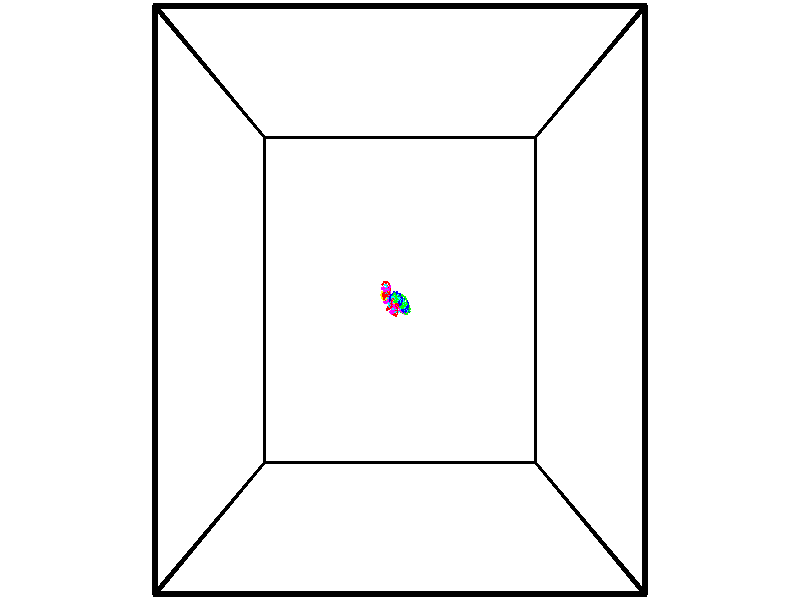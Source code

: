 // switches for output
#declare DRAW_BASES = 1; // possible values are 0, 1; only relevant for DNA ribbons
#declare DRAW_BASES_TYPE = 3; // possible values are 1, 2, 3; only relevant for DNA ribbons
#declare DRAW_FOG = 0; // set to 1 to enable fog

#include "colors.inc"

#include "transforms.inc"
background { rgb <1, 1, 1>}

#default {
   normal{
       ripples 0.25
       frequency 0.20
       turbulence 0.2
       lambda 5
   }
	finish {
		phong 0.1
		phong_size 40.
	}
}

// original window dimensions: 1024x640


// camera settings

camera {
	sky <-0, 1, 0>
	up <-0, 1, 0>
	right 1.6 * <1, 0, 0>
	location <44.88, 44.88, 200.277>
	look_at <44.88, 44.88, 44.88>
	direction <0, 0, -155.397>
	angle 67.0682
}


# declare cpy_camera_pos = <44.88, 44.88, 200.277>;
# if (DRAW_FOG = 1)
fog {
	fog_type 2
	up vnormalize(cpy_camera_pos)
	color rgbt<1,1,1,0.3>
	distance 1e-5
	fog_alt 3e-3
	fog_offset 71.808
}
# end


// LIGHTS

# declare lum = 6;
global_settings {
	ambient_light rgb lum * <0.05, 0.05, 0.05>
	max_trace_level 15
}# declare cpy_direct_light_amount = 0.25;
light_source
{	1000 * <-1, -1, 1>,
	rgb lum * cpy_direct_light_amount
	parallel
}

light_source
{	1000 * <1, 1, -1>,
	rgb lum * cpy_direct_light_amount
	parallel
}

// strand 0

// nucleotide -1

// particle -1
sphere {
	<40.595924, 47.989826, 55.126644> 0.250000
	pigment { color rgbt <1,0,0,0> }
	no_shadow
}
cylinder {
	<40.982780, 47.896614, 55.167305>,  <41.214893, 47.840687, 55.191704>, 0.100000
	pigment { color rgbt <1,0,0,0> }
	no_shadow
}
cylinder {
	<40.982780, 47.896614, 55.167305>,  <40.595924, 47.989826, 55.126644>, 0.100000
	pigment { color rgbt <1,0,0,0> }
	no_shadow
}

// particle -1
sphere {
	<40.982780, 47.896614, 55.167305> 0.100000
	pigment { color rgbt <1,0,0,0> }
	no_shadow
}
sphere {
	0, 1
	scale<0.080000,0.200000,0.300000>
	matrix <0.084287, -0.083338, -0.992950,
		0.239856, 0.968893, -0.060959,
		0.967143, -0.233027, 0.101654,
		41.272923, 47.826706, 55.197800>
	pigment { color rgbt <0,1,1,0> }
	no_shadow
}
cylinder {
	<41.094742, 48.488880, 54.790867>,  <40.595924, 47.989826, 55.126644>, 0.130000
	pigment { color rgbt <1,0,0,0> }
	no_shadow
}

// nucleotide -1

// particle -1
sphere {
	<41.094742, 48.488880, 54.790867> 0.250000
	pigment { color rgbt <1,0,0,0> }
	no_shadow
}
cylinder {
	<41.318054, 48.158981, 54.826885>,  <41.452042, 47.961040, 54.848495>, 0.100000
	pigment { color rgbt <1,0,0,0> }
	no_shadow
}
cylinder {
	<41.318054, 48.158981, 54.826885>,  <41.094742, 48.488880, 54.790867>, 0.100000
	pigment { color rgbt <1,0,0,0> }
	no_shadow
}

// particle -1
sphere {
	<41.318054, 48.158981, 54.826885> 0.100000
	pigment { color rgbt <1,0,0,0> }
	no_shadow
}
sphere {
	0, 1
	scale<0.080000,0.200000,0.300000>
	matrix <0.294697, 0.095681, -0.950788,
		0.775546, 0.557347, 0.296468,
		0.558285, -0.824748, 0.090044,
		41.485538, 47.911556, 54.853897>
	pigment { color rgbt <0,1,1,0> }
	no_shadow
}
cylinder {
	<41.746418, 48.552479, 54.336731>,  <41.094742, 48.488880, 54.790867>, 0.130000
	pigment { color rgbt <1,0,0,0> }
	no_shadow
}

// nucleotide -1

// particle -1
sphere {
	<41.746418, 48.552479, 54.336731> 0.250000
	pigment { color rgbt <1,0,0,0> }
	no_shadow
}
cylinder {
	<41.692162, 48.157547, 54.369652>,  <41.659607, 47.920586, 54.389404>, 0.100000
	pigment { color rgbt <1,0,0,0> }
	no_shadow
}
cylinder {
	<41.692162, 48.157547, 54.369652>,  <41.746418, 48.552479, 54.336731>, 0.100000
	pigment { color rgbt <1,0,0,0> }
	no_shadow
}

// particle -1
sphere {
	<41.692162, 48.157547, 54.369652> 0.100000
	pigment { color rgbt <1,0,0,0> }
	no_shadow
}
sphere {
	0, 1
	scale<0.080000,0.200000,0.300000>
	matrix <0.221975, -0.111247, -0.968685,
		0.965572, -0.113122, 0.234253,
		-0.135640, -0.987333, 0.082307,
		41.651470, 47.861347, 54.394344>
	pigment { color rgbt <0,1,1,0> }
	no_shadow
}
cylinder {
	<42.142033, 48.232513, 53.806976>,  <41.746418, 48.552479, 54.336731>, 0.130000
	pigment { color rgbt <1,0,0,0> }
	no_shadow
}

// nucleotide -1

// particle -1
sphere {
	<42.142033, 48.232513, 53.806976> 0.250000
	pigment { color rgbt <1,0,0,0> }
	no_shadow
}
cylinder {
	<41.915245, 47.924942, 53.925163>,  <41.779175, 47.740398, 53.996075>, 0.100000
	pigment { color rgbt <1,0,0,0> }
	no_shadow
}
cylinder {
	<41.915245, 47.924942, 53.925163>,  <42.142033, 48.232513, 53.806976>, 0.100000
	pigment { color rgbt <1,0,0,0> }
	no_shadow
}

// particle -1
sphere {
	<41.915245, 47.924942, 53.925163> 0.100000
	pigment { color rgbt <1,0,0,0> }
	no_shadow
}
sphere {
	0, 1
	scale<0.080000,0.200000,0.300000>
	matrix <-0.018419, -0.346767, -0.937770,
		0.823536, -0.537125, 0.182442,
		-0.566965, -0.768927, 0.295468,
		41.745155, 47.694263, 54.013805>
	pigment { color rgbt <0,1,1,0> }
	no_shadow
}
cylinder {
	<42.464493, 47.605675, 53.599800>,  <42.142033, 48.232513, 53.806976>, 0.130000
	pigment { color rgbt <1,0,0,0> }
	no_shadow
}

// nucleotide -1

// particle -1
sphere {
	<42.464493, 47.605675, 53.599800> 0.250000
	pigment { color rgbt <1,0,0,0> }
	no_shadow
}
cylinder {
	<42.084602, 47.496872, 53.661800>,  <41.856667, 47.431591, 53.699001>, 0.100000
	pigment { color rgbt <1,0,0,0> }
	no_shadow
}
cylinder {
	<42.084602, 47.496872, 53.661800>,  <42.464493, 47.605675, 53.599800>, 0.100000
	pigment { color rgbt <1,0,0,0> }
	no_shadow
}

// particle -1
sphere {
	<42.084602, 47.496872, 53.661800> 0.100000
	pigment { color rgbt <1,0,0,0> }
	no_shadow
}
sphere {
	0, 1
	scale<0.080000,0.200000,0.300000>
	matrix <-0.020049, -0.441243, -0.897164,
		0.312427, -0.855171, 0.413609,
		-0.949730, -0.272005, 0.155001,
		41.799683, 47.415272, 53.708302>
	pigment { color rgbt <0,1,1,0> }
	no_shadow
}
cylinder {
	<42.491276, 46.897133, 53.512741>,  <42.464493, 47.605675, 53.599800>, 0.130000
	pigment { color rgbt <1,0,0,0> }
	no_shadow
}

// nucleotide -1

// particle -1
sphere {
	<42.491276, 46.897133, 53.512741> 0.250000
	pigment { color rgbt <1,0,0,0> }
	no_shadow
}
cylinder {
	<42.101234, 46.975471, 53.471138>,  <41.867210, 47.022476, 53.446175>, 0.100000
	pigment { color rgbt <1,0,0,0> }
	no_shadow
}
cylinder {
	<42.101234, 46.975471, 53.471138>,  <42.491276, 46.897133, 53.512741>, 0.100000
	pigment { color rgbt <1,0,0,0> }
	no_shadow
}

// particle -1
sphere {
	<42.101234, 46.975471, 53.471138> 0.100000
	pigment { color rgbt <1,0,0,0> }
	no_shadow
}
sphere {
	0, 1
	scale<0.080000,0.200000,0.300000>
	matrix <-0.018353, -0.538701, -0.842297,
		-0.220992, -0.819417, 0.528883,
		-0.975103, 0.195848, -0.104010,
		41.808704, 47.034225, 53.439934>
	pigment { color rgbt <0,1,1,0> }
	no_shadow
}
cylinder {
	<42.198139, 46.303574, 53.517952>,  <42.491276, 46.897133, 53.512741>, 0.130000
	pigment { color rgbt <1,0,0,0> }
	no_shadow
}

// nucleotide -1

// particle -1
sphere {
	<42.198139, 46.303574, 53.517952> 0.250000
	pigment { color rgbt <1,0,0,0> }
	no_shadow
}
cylinder {
	<41.926994, 46.527718, 53.327583>,  <41.764309, 46.662205, 53.213364>, 0.100000
	pigment { color rgbt <1,0,0,0> }
	no_shadow
}
cylinder {
	<41.926994, 46.527718, 53.327583>,  <42.198139, 46.303574, 53.517952>, 0.100000
	pigment { color rgbt <1,0,0,0> }
	no_shadow
}

// particle -1
sphere {
	<41.926994, 46.527718, 53.327583> 0.100000
	pigment { color rgbt <1,0,0,0> }
	no_shadow
}
sphere {
	0, 1
	scale<0.080000,0.200000,0.300000>
	matrix <-0.079800, -0.699600, -0.710065,
		-0.730849, -0.443344, 0.518946,
		-0.677858, 0.560362, -0.475924,
		41.723637, 46.695827, 53.184807>
	pigment { color rgbt <0,1,1,0> }
	no_shadow
}
cylinder {
	<41.759319, 45.736088, 53.299995>,  <42.198139, 46.303574, 53.517952>, 0.130000
	pigment { color rgbt <1,0,0,0> }
	no_shadow
}

// nucleotide -1

// particle -1
sphere {
	<41.759319, 45.736088, 53.299995> 0.250000
	pigment { color rgbt <1,0,0,0> }
	no_shadow
}
cylinder {
	<41.654907, 46.057167, 53.085503>,  <41.592258, 46.249813, 52.956806>, 0.100000
	pigment { color rgbt <1,0,0,0> }
	no_shadow
}
cylinder {
	<41.654907, 46.057167, 53.085503>,  <41.759319, 45.736088, 53.299995>, 0.100000
	pigment { color rgbt <1,0,0,0> }
	no_shadow
}

// particle -1
sphere {
	<41.654907, 46.057167, 53.085503> 0.100000
	pigment { color rgbt <1,0,0,0> }
	no_shadow
}
sphere {
	0, 1
	scale<0.080000,0.200000,0.300000>
	matrix <-0.276492, -0.594387, -0.755153,
		-0.924887, -0.048852, 0.377091,
		-0.261029, 0.802694, -0.536234,
		41.576599, 46.297974, 52.924633>
	pigment { color rgbt <0,1,1,0> }
	no_shadow
}
cylinder {
	<41.185787, 45.547554, 52.853874>,  <41.759319, 45.736088, 53.299995>, 0.130000
	pigment { color rgbt <1,0,0,0> }
	no_shadow
}

// nucleotide -1

// particle -1
sphere {
	<41.185787, 45.547554, 52.853874> 0.250000
	pigment { color rgbt <1,0,0,0> }
	no_shadow
}
cylinder {
	<41.305885, 45.880127, 52.666866>,  <41.377945, 46.079670, 52.554661>, 0.100000
	pigment { color rgbt <1,0,0,0> }
	no_shadow
}
cylinder {
	<41.305885, 45.880127, 52.666866>,  <41.185787, 45.547554, 52.853874>, 0.100000
	pigment { color rgbt <1,0,0,0> }
	no_shadow
}

// particle -1
sphere {
	<41.305885, 45.880127, 52.666866> 0.100000
	pigment { color rgbt <1,0,0,0> }
	no_shadow
}
sphere {
	0, 1
	scale<0.080000,0.200000,0.300000>
	matrix <-0.051455, -0.475300, -0.878318,
		-0.952475, 0.287763, -0.099923,
		0.300241, 0.831434, -0.467518,
		41.395958, 46.129559, 52.526611>
	pigment { color rgbt <0,1,1,0> }
	no_shadow
}
cylinder {
	<40.743156, 45.644447, 52.242832>,  <41.185787, 45.547554, 52.853874>, 0.130000
	pigment { color rgbt <1,0,0,0> }
	no_shadow
}

// nucleotide -1

// particle -1
sphere {
	<40.743156, 45.644447, 52.242832> 0.250000
	pigment { color rgbt <1,0,0,0> }
	no_shadow
}
cylinder {
	<41.084389, 45.845585, 52.187119>,  <41.289127, 45.966267, 52.153690>, 0.100000
	pigment { color rgbt <1,0,0,0> }
	no_shadow
}
cylinder {
	<41.084389, 45.845585, 52.187119>,  <40.743156, 45.644447, 52.242832>, 0.100000
	pigment { color rgbt <1,0,0,0> }
	no_shadow
}

// particle -1
sphere {
	<41.084389, 45.845585, 52.187119> 0.100000
	pigment { color rgbt <1,0,0,0> }
	no_shadow
}
sphere {
	0, 1
	scale<0.080000,0.200000,0.300000>
	matrix <0.058214, -0.357001, -0.932288,
		-0.518518, 0.787210, -0.333824,
		0.853082, 0.502842, -0.139285,
		41.340313, 45.996437, 52.145332>
	pigment { color rgbt <0,1,1,0> }
	no_shadow
}
cylinder {
	<40.679821, 46.018612, 51.598450>,  <40.743156, 45.644447, 52.242832>, 0.130000
	pigment { color rgbt <1,0,0,0> }
	no_shadow
}

// nucleotide -1

// particle -1
sphere {
	<40.679821, 46.018612, 51.598450> 0.250000
	pigment { color rgbt <1,0,0,0> }
	no_shadow
}
cylinder {
	<41.060928, 45.944057, 51.694366>,  <41.289593, 45.899326, 51.751919>, 0.100000
	pigment { color rgbt <1,0,0,0> }
	no_shadow
}
cylinder {
	<41.060928, 45.944057, 51.694366>,  <40.679821, 46.018612, 51.598450>, 0.100000
	pigment { color rgbt <1,0,0,0> }
	no_shadow
}

// particle -1
sphere {
	<41.060928, 45.944057, 51.694366> 0.100000
	pigment { color rgbt <1,0,0,0> }
	no_shadow
}
sphere {
	0, 1
	scale<0.080000,0.200000,0.300000>
	matrix <0.156137, -0.376625, -0.913113,
		0.260501, 0.907422, -0.329734,
		0.952765, -0.186383, 0.239794,
		41.346756, 45.888142, 51.766304>
	pigment { color rgbt <0,1,1,0> }
	no_shadow
}
cylinder {
	<41.010620, 46.000652, 50.995995>,  <40.679821, 46.018612, 51.598450>, 0.130000
	pigment { color rgbt <1,0,0,0> }
	no_shadow
}

// nucleotide -1

// particle -1
sphere {
	<41.010620, 46.000652, 50.995995> 0.250000
	pigment { color rgbt <1,0,0,0> }
	no_shadow
}
cylinder {
	<41.300346, 45.838444, 51.219036>,  <41.474182, 45.741119, 51.352859>, 0.100000
	pigment { color rgbt <1,0,0,0> }
	no_shadow
}
cylinder {
	<41.300346, 45.838444, 51.219036>,  <41.010620, 46.000652, 50.995995>, 0.100000
	pigment { color rgbt <1,0,0,0> }
	no_shadow
}

// particle -1
sphere {
	<41.300346, 45.838444, 51.219036> 0.100000
	pigment { color rgbt <1,0,0,0> }
	no_shadow
}
sphere {
	0, 1
	scale<0.080000,0.200000,0.300000>
	matrix <0.401260, -0.409735, -0.819212,
		0.560676, 0.817111, -0.134058,
		0.724315, -0.405520, 0.557603,
		41.517639, 45.716789, 51.386318>
	pigment { color rgbt <0,1,1,0> }
	no_shadow
}
cylinder {
	<41.580425, 46.223877, 50.721615>,  <41.010620, 46.000652, 50.995995>, 0.130000
	pigment { color rgbt <1,0,0,0> }
	no_shadow
}

// nucleotide -1

// particle -1
sphere {
	<41.580425, 46.223877, 50.721615> 0.250000
	pigment { color rgbt <1,0,0,0> }
	no_shadow
}
cylinder {
	<41.658745, 45.875370, 50.901634>,  <41.705738, 45.666264, 51.009647>, 0.100000
	pigment { color rgbt <1,0,0,0> }
	no_shadow
}
cylinder {
	<41.658745, 45.875370, 50.901634>,  <41.580425, 46.223877, 50.721615>, 0.100000
	pigment { color rgbt <1,0,0,0> }
	no_shadow
}

// particle -1
sphere {
	<41.658745, 45.875370, 50.901634> 0.100000
	pigment { color rgbt <1,0,0,0> }
	no_shadow
}
sphere {
	0, 1
	scale<0.080000,0.200000,0.300000>
	matrix <0.326683, -0.374769, -0.867656,
		0.924629, 0.316914, 0.211249,
		0.195803, -0.871271, 0.450053,
		41.717487, 45.613987, 51.036652>
	pigment { color rgbt <0,1,1,0> }
	no_shadow
}
cylinder {
	<42.090881, 45.900829, 50.399742>,  <41.580425, 46.223877, 50.721615>, 0.130000
	pigment { color rgbt <1,0,0,0> }
	no_shadow
}

// nucleotide -1

// particle -1
sphere {
	<42.090881, 45.900829, 50.399742> 0.250000
	pigment { color rgbt <1,0,0,0> }
	no_shadow
}
cylinder {
	<41.947510, 45.595669, 50.614967>,  <41.861488, 45.412575, 50.744102>, 0.100000
	pigment { color rgbt <1,0,0,0> }
	no_shadow
}
cylinder {
	<41.947510, 45.595669, 50.614967>,  <42.090881, 45.900829, 50.399742>, 0.100000
	pigment { color rgbt <1,0,0,0> }
	no_shadow
}

// particle -1
sphere {
	<41.947510, 45.595669, 50.614967> 0.100000
	pigment { color rgbt <1,0,0,0> }
	no_shadow
}
sphere {
	0, 1
	scale<0.080000,0.200000,0.300000>
	matrix <0.198292, -0.625424, -0.754669,
		0.912255, -0.163801, 0.375447,
		-0.358429, -0.762899, 0.538066,
		41.839981, 45.366798, 50.776386>
	pigment { color rgbt <0,1,1,0> }
	no_shadow
}
cylinder {
	<42.501595, 45.370861, 50.252556>,  <42.090881, 45.900829, 50.399742>, 0.130000
	pigment { color rgbt <1,0,0,0> }
	no_shadow
}

// nucleotide -1

// particle -1
sphere {
	<42.501595, 45.370861, 50.252556> 0.250000
	pigment { color rgbt <1,0,0,0> }
	no_shadow
}
cylinder {
	<42.229568, 45.142292, 50.436287>,  <42.066353, 45.005150, 50.546524>, 0.100000
	pigment { color rgbt <1,0,0,0> }
	no_shadow
}
cylinder {
	<42.229568, 45.142292, 50.436287>,  <42.501595, 45.370861, 50.252556>, 0.100000
	pigment { color rgbt <1,0,0,0> }
	no_shadow
}

// particle -1
sphere {
	<42.229568, 45.142292, 50.436287> 0.100000
	pigment { color rgbt <1,0,0,0> }
	no_shadow
}
sphere {
	0, 1
	scale<0.080000,0.200000,0.300000>
	matrix <0.202497, -0.748540, -0.631413,
		0.704629, -0.336393, 0.624770,
		-0.680068, -0.571426, 0.459325,
		42.025547, 44.970863, 50.574085>
	pigment { color rgbt <0,1,1,0> }
	no_shadow
}
cylinder {
	<42.833118, 44.793724, 50.325226>,  <42.501595, 45.370861, 50.252556>, 0.130000
	pigment { color rgbt <1,0,0,0> }
	no_shadow
}

// nucleotide -1

// particle -1
sphere {
	<42.833118, 44.793724, 50.325226> 0.250000
	pigment { color rgbt <1,0,0,0> }
	no_shadow
}
cylinder {
	<42.451317, 44.680260, 50.362015>,  <42.222237, 44.612183, 50.384087>, 0.100000
	pigment { color rgbt <1,0,0,0> }
	no_shadow
}
cylinder {
	<42.451317, 44.680260, 50.362015>,  <42.833118, 44.793724, 50.325226>, 0.100000
	pigment { color rgbt <1,0,0,0> }
	no_shadow
}

// particle -1
sphere {
	<42.451317, 44.680260, 50.362015> 0.100000
	pigment { color rgbt <1,0,0,0> }
	no_shadow
}
sphere {
	0, 1
	scale<0.080000,0.200000,0.300000>
	matrix <0.169527, -0.769916, -0.615215,
		0.245320, -0.571634, 0.782977,
		-0.954504, -0.283660, 0.091968,
		42.164967, 44.595161, 50.389606>
	pigment { color rgbt <0,1,1,0> }
	no_shadow
}
cylinder {
	<42.799469, 43.988838, 50.470352>,  <42.833118, 44.793724, 50.325226>, 0.130000
	pigment { color rgbt <1,0,0,0> }
	no_shadow
}

// nucleotide -1

// particle -1
sphere {
	<42.799469, 43.988838, 50.470352> 0.250000
	pigment { color rgbt <1,0,0,0> }
	no_shadow
}
cylinder {
	<42.444664, 44.107121, 50.328495>,  <42.231781, 44.178089, 50.243382>, 0.100000
	pigment { color rgbt <1,0,0,0> }
	no_shadow
}
cylinder {
	<42.444664, 44.107121, 50.328495>,  <42.799469, 43.988838, 50.470352>, 0.100000
	pigment { color rgbt <1,0,0,0> }
	no_shadow
}

// particle -1
sphere {
	<42.444664, 44.107121, 50.328495> 0.100000
	pigment { color rgbt <1,0,0,0> }
	no_shadow
}
sphere {
	0, 1
	scale<0.080000,0.200000,0.300000>
	matrix <-0.007041, -0.776608, -0.629945,
		-0.461695, -0.556271, 0.690942,
		-0.887011, 0.295707, -0.354639,
		42.178562, 44.195831, 50.222103>
	pigment { color rgbt <0,1,1,0> }
	no_shadow
}
cylinder {
	<42.577019, 43.358391, 50.235836>,  <42.799469, 43.988838, 50.470352>, 0.130000
	pigment { color rgbt <1,0,0,0> }
	no_shadow
}

// nucleotide -1

// particle -1
sphere {
	<42.577019, 43.358391, 50.235836> 0.250000
	pigment { color rgbt <1,0,0,0> }
	no_shadow
}
cylinder {
	<42.354889, 43.628910, 50.042244>,  <42.221611, 43.791222, 49.926090>, 0.100000
	pigment { color rgbt <1,0,0,0> }
	no_shadow
}
cylinder {
	<42.354889, 43.628910, 50.042244>,  <42.577019, 43.358391, 50.235836>, 0.100000
	pigment { color rgbt <1,0,0,0> }
	no_shadow
}

// particle -1
sphere {
	<42.354889, 43.628910, 50.042244> 0.100000
	pigment { color rgbt <1,0,0,0> }
	no_shadow
}
sphere {
	0, 1
	scale<0.080000,0.200000,0.300000>
	matrix <0.002987, -0.580334, -0.814373,
		-0.831628, -0.453687, 0.320253,
		-0.555324, 0.676299, -0.483977,
		42.188293, 43.831799, 49.897049>
	pigment { color rgbt <0,1,1,0> }
	no_shadow
}
cylinder {
	<42.077904, 42.958450, 49.896702>,  <42.577019, 43.358391, 50.235836>, 0.130000
	pigment { color rgbt <1,0,0,0> }
	no_shadow
}

// nucleotide -1

// particle -1
sphere {
	<42.077904, 42.958450, 49.896702> 0.250000
	pigment { color rgbt <1,0,0,0> }
	no_shadow
}
cylinder {
	<42.108192, 43.302929, 49.695663>,  <42.126366, 43.509617, 49.575039>, 0.100000
	pigment { color rgbt <1,0,0,0> }
	no_shadow
}
cylinder {
	<42.108192, 43.302929, 49.695663>,  <42.077904, 42.958450, 49.896702>, 0.100000
	pigment { color rgbt <1,0,0,0> }
	no_shadow
}

// particle -1
sphere {
	<42.108192, 43.302929, 49.695663> 0.100000
	pigment { color rgbt <1,0,0,0> }
	no_shadow
}
sphere {
	0, 1
	scale<0.080000,0.200000,0.300000>
	matrix <0.063271, -0.507180, -0.859515,
		-0.995119, 0.033286, -0.092894,
		0.075724, 0.861197, -0.502598,
		42.130909, 43.561287, 49.544884>
	pigment { color rgbt <0,1,1,0> }
	no_shadow
}
cylinder {
	<41.644238, 42.895241, 49.293655>,  <42.077904, 42.958450, 49.896702>, 0.130000
	pigment { color rgbt <1,0,0,0> }
	no_shadow
}

// nucleotide -1

// particle -1
sphere {
	<41.644238, 42.895241, 49.293655> 0.250000
	pigment { color rgbt <1,0,0,0> }
	no_shadow
}
cylinder {
	<41.923759, 43.172703, 49.223785>,  <42.091473, 43.339180, 49.181862>, 0.100000
	pigment { color rgbt <1,0,0,0> }
	no_shadow
}
cylinder {
	<41.923759, 43.172703, 49.223785>,  <41.644238, 42.895241, 49.293655>, 0.100000
	pigment { color rgbt <1,0,0,0> }
	no_shadow
}

// particle -1
sphere {
	<41.923759, 43.172703, 49.223785> 0.100000
	pigment { color rgbt <1,0,0,0> }
	no_shadow
}
sphere {
	0, 1
	scale<0.080000,0.200000,0.300000>
	matrix <0.128894, -0.362309, -0.923103,
		-0.703601, 0.622556, -0.342592,
		0.698807, 0.693654, -0.174678,
		42.133400, 43.380798, 49.171383>
	pigment { color rgbt <0,1,1,0> }
	no_shadow
}
cylinder {
	<41.587757, 42.986401, 48.538170>,  <41.644238, 42.895241, 49.293655>, 0.130000
	pigment { color rgbt <1,0,0,0> }
	no_shadow
}

// nucleotide -1

// particle -1
sphere {
	<41.587757, 42.986401, 48.538170> 0.250000
	pigment { color rgbt <1,0,0,0> }
	no_shadow
}
cylinder {
	<41.928398, 43.171364, 48.636925>,  <42.132782, 43.282341, 48.696178>, 0.100000
	pigment { color rgbt <1,0,0,0> }
	no_shadow
}
cylinder {
	<41.928398, 43.171364, 48.636925>,  <41.587757, 42.986401, 48.538170>, 0.100000
	pigment { color rgbt <1,0,0,0> }
	no_shadow
}

// particle -1
sphere {
	<41.928398, 43.171364, 48.636925> 0.100000
	pigment { color rgbt <1,0,0,0> }
	no_shadow
}
sphere {
	0, 1
	scale<0.080000,0.200000,0.300000>
	matrix <0.433672, -0.356940, -0.827358,
		-0.294448, 0.811651, -0.504503,
		0.851604, 0.462403, 0.246890,
		42.183880, 43.310085, 48.710991>
	pigment { color rgbt <0,1,1,0> }
	no_shadow
}
cylinder {
	<41.809055, 43.436729, 48.031319>,  <41.587757, 42.986401, 48.538170>, 0.130000
	pigment { color rgbt <1,0,0,0> }
	no_shadow
}

// nucleotide -1

// particle -1
sphere {
	<41.809055, 43.436729, 48.031319> 0.250000
	pigment { color rgbt <1,0,0,0> }
	no_shadow
}
cylinder {
	<42.152542, 43.370056, 48.225151>,  <42.358635, 43.330051, 48.341450>, 0.100000
	pigment { color rgbt <1,0,0,0> }
	no_shadow
}
cylinder {
	<42.152542, 43.370056, 48.225151>,  <41.809055, 43.436729, 48.031319>, 0.100000
	pigment { color rgbt <1,0,0,0> }
	no_shadow
}

// particle -1
sphere {
	<42.152542, 43.370056, 48.225151> 0.100000
	pigment { color rgbt <1,0,0,0> }
	no_shadow
}
sphere {
	0, 1
	scale<0.080000,0.200000,0.300000>
	matrix <0.473019, -0.105916, -0.874663,
		0.197119, 0.980305, -0.012106,
		0.858718, -0.166686, 0.484581,
		42.410156, 43.320049, 48.370525>
	pigment { color rgbt <0,1,1,0> }
	no_shadow
}
cylinder {
	<42.277950, 43.786186, 47.698677>,  <41.809055, 43.436729, 48.031319>, 0.130000
	pigment { color rgbt <1,0,0,0> }
	no_shadow
}

// nucleotide -1

// particle -1
sphere {
	<42.277950, 43.786186, 47.698677> 0.250000
	pigment { color rgbt <1,0,0,0> }
	no_shadow
}
cylinder {
	<42.505409, 43.539185, 47.916054>,  <42.641884, 43.390984, 48.046482>, 0.100000
	pigment { color rgbt <1,0,0,0> }
	no_shadow
}
cylinder {
	<42.505409, 43.539185, 47.916054>,  <42.277950, 43.786186, 47.698677>, 0.100000
	pigment { color rgbt <1,0,0,0> }
	no_shadow
}

// particle -1
sphere {
	<42.505409, 43.539185, 47.916054> 0.100000
	pigment { color rgbt <1,0,0,0> }
	no_shadow
}
sphere {
	0, 1
	scale<0.080000,0.200000,0.300000>
	matrix <0.531411, -0.228518, -0.815709,
		0.627891, 0.752642, 0.198203,
		0.568644, -0.617503, 0.543446,
		42.676003, 43.353935, 48.079086>
	pigment { color rgbt <0,1,1,0> }
	no_shadow
}
cylinder {
	<42.876797, 43.788509, 47.280003>,  <42.277950, 43.786186, 47.698677>, 0.130000
	pigment { color rgbt <1,0,0,0> }
	no_shadow
}

// nucleotide -1

// particle -1
sphere {
	<42.876797, 43.788509, 47.280003> 0.250000
	pigment { color rgbt <1,0,0,0> }
	no_shadow
}
cylinder {
	<42.920601, 43.484173, 47.535854>,  <42.946884, 43.301571, 47.689365>, 0.100000
	pigment { color rgbt <1,0,0,0> }
	no_shadow
}
cylinder {
	<42.920601, 43.484173, 47.535854>,  <42.876797, 43.788509, 47.280003>, 0.100000
	pigment { color rgbt <1,0,0,0> }
	no_shadow
}

// particle -1
sphere {
	<42.920601, 43.484173, 47.535854> 0.100000
	pigment { color rgbt <1,0,0,0> }
	no_shadow
}
sphere {
	0, 1
	scale<0.080000,0.200000,0.300000>
	matrix <0.713578, -0.387796, -0.583455,
		0.691963, 0.520324, 0.500449,
		0.109514, -0.760839, 0.639633,
		42.953457, 43.255920, 47.727745>
	pigment { color rgbt <0,1,1,0> }
	no_shadow
}
cylinder {
	<43.578922, 43.776844, 47.462807>,  <42.876797, 43.788509, 47.280003>, 0.130000
	pigment { color rgbt <1,0,0,0> }
	no_shadow
}

// nucleotide -1

// particle -1
sphere {
	<43.578922, 43.776844, 47.462807> 0.250000
	pigment { color rgbt <1,0,0,0> }
	no_shadow
}
cylinder {
	<43.406487, 43.415958, 47.468178>,  <43.303024, 43.199429, 47.471401>, 0.100000
	pigment { color rgbt <1,0,0,0> }
	no_shadow
}
cylinder {
	<43.406487, 43.415958, 47.468178>,  <43.578922, 43.776844, 47.462807>, 0.100000
	pigment { color rgbt <1,0,0,0> }
	no_shadow
}

// particle -1
sphere {
	<43.406487, 43.415958, 47.468178> 0.100000
	pigment { color rgbt <1,0,0,0> }
	no_shadow
}
sphere {
	0, 1
	scale<0.080000,0.200000,0.300000>
	matrix <0.526143, -0.263429, -0.808565,
		0.733033, -0.341498, 0.588253,
		-0.431086, -0.902211, 0.013425,
		43.277161, 43.145294, 47.472206>
	pigment { color rgbt <0,1,1,0> }
	no_shadow
}
cylinder {
	<44.060291, 43.324757, 47.184361>,  <43.578922, 43.776844, 47.462807>, 0.130000
	pigment { color rgbt <1,0,0,0> }
	no_shadow
}

// nucleotide -1

// particle -1
sphere {
	<44.060291, 43.324757, 47.184361> 0.250000
	pigment { color rgbt <1,0,0,0> }
	no_shadow
}
cylinder {
	<43.728081, 43.101986, 47.181198>,  <43.528755, 42.968323, 47.179298>, 0.100000
	pigment { color rgbt <1,0,0,0> }
	no_shadow
}
cylinder {
	<43.728081, 43.101986, 47.181198>,  <44.060291, 43.324757, 47.184361>, 0.100000
	pigment { color rgbt <1,0,0,0> }
	no_shadow
}

// particle -1
sphere {
	<43.728081, 43.101986, 47.181198> 0.100000
	pigment { color rgbt <1,0,0,0> }
	no_shadow
}
sphere {
	0, 1
	scale<0.080000,0.200000,0.300000>
	matrix <0.381854, -0.558995, -0.736011,
		0.405482, -0.614296, 0.676924,
		-0.830525, -0.556925, -0.007908,
		43.478924, 42.934910, 47.178825>
	pigment { color rgbt <0,1,1,0> }
	no_shadow
}
cylinder {
	<44.238995, 42.604996, 47.231075>,  <44.060291, 43.324757, 47.184361>, 0.130000
	pigment { color rgbt <1,0,0,0> }
	no_shadow
}

// nucleotide -1

// particle -1
sphere {
	<44.238995, 42.604996, 47.231075> 0.250000
	pigment { color rgbt <1,0,0,0> }
	no_shadow
}
cylinder {
	<43.896675, 42.649746, 47.029053>,  <43.691284, 42.676598, 46.907837>, 0.100000
	pigment { color rgbt <1,0,0,0> }
	no_shadow
}
cylinder {
	<43.896675, 42.649746, 47.029053>,  <44.238995, 42.604996, 47.231075>, 0.100000
	pigment { color rgbt <1,0,0,0> }
	no_shadow
}

// particle -1
sphere {
	<43.896675, 42.649746, 47.029053> 0.100000
	pigment { color rgbt <1,0,0,0> }
	no_shadow
}
sphere {
	0, 1
	scale<0.080000,0.200000,0.300000>
	matrix <0.355233, -0.582637, -0.730988,
		-0.376047, -0.804995, 0.458880,
		-0.855803, 0.111877, -0.505060,
		43.639935, 42.683308, 46.877533>
	pigment { color rgbt <0,1,1,0> }
	no_shadow
}
cylinder {
	<44.238598, 41.963905, 46.820801>,  <44.238995, 42.604996, 47.231075>, 0.130000
	pigment { color rgbt <1,0,0,0> }
	no_shadow
}

// nucleotide -1

// particle -1
sphere {
	<44.238598, 41.963905, 46.820801> 0.250000
	pigment { color rgbt <1,0,0,0> }
	no_shadow
}
cylinder {
	<43.955681, 42.198013, 46.662209>,  <43.785931, 42.338478, 46.567051>, 0.100000
	pigment { color rgbt <1,0,0,0> }
	no_shadow
}
cylinder {
	<43.955681, 42.198013, 46.662209>,  <44.238598, 41.963905, 46.820801>, 0.100000
	pigment { color rgbt <1,0,0,0> }
	no_shadow
}

// particle -1
sphere {
	<43.955681, 42.198013, 46.662209> 0.100000
	pigment { color rgbt <1,0,0,0> }
	no_shadow
}
sphere {
	0, 1
	scale<0.080000,0.200000,0.300000>
	matrix <0.206571, -0.365266, -0.907694,
		-0.676069, -0.723905, 0.137449,
		-0.707289, 0.585271, -0.396483,
		43.743492, 42.373596, 46.543262>
	pigment { color rgbt <0,1,1,0> }
	no_shadow
}
cylinder {
	<43.891216, 41.545868, 46.235905>,  <44.238598, 41.963905, 46.820801>, 0.130000
	pigment { color rgbt <1,0,0,0> }
	no_shadow
}

// nucleotide -1

// particle -1
sphere {
	<43.891216, 41.545868, 46.235905> 0.250000
	pigment { color rgbt <1,0,0,0> }
	no_shadow
}
cylinder {
	<43.760361, 41.917934, 46.169239>,  <43.681847, 42.141174, 46.129238>, 0.100000
	pigment { color rgbt <1,0,0,0> }
	no_shadow
}
cylinder {
	<43.760361, 41.917934, 46.169239>,  <43.891216, 41.545868, 46.235905>, 0.100000
	pigment { color rgbt <1,0,0,0> }
	no_shadow
}

// particle -1
sphere {
	<43.760361, 41.917934, 46.169239> 0.100000
	pigment { color rgbt <1,0,0,0> }
	no_shadow
}
sphere {
	0, 1
	scale<0.080000,0.200000,0.300000>
	matrix <0.095926, -0.142773, -0.985096,
		-0.940095, -0.338250, -0.042520,
		-0.327138, 0.930163, -0.166667,
		43.662220, 42.196983, 46.119240>
	pigment { color rgbt <0,1,1,0> }
	no_shadow
}
cylinder {
	<43.360641, 41.601795, 45.591892>,  <43.891216, 41.545868, 46.235905>, 0.130000
	pigment { color rgbt <1,0,0,0> }
	no_shadow
}

// nucleotide -1

// particle -1
sphere {
	<43.360641, 41.601795, 45.591892> 0.250000
	pigment { color rgbt <1,0,0,0> }
	no_shadow
}
cylinder {
	<43.509560, 41.971611, 45.624432>,  <43.598911, 42.193501, 45.643955>, 0.100000
	pigment { color rgbt <1,0,0,0> }
	no_shadow
}
cylinder {
	<43.509560, 41.971611, 45.624432>,  <43.360641, 41.601795, 45.591892>, 0.100000
	pigment { color rgbt <1,0,0,0> }
	no_shadow
}

// particle -1
sphere {
	<43.509560, 41.971611, 45.624432> 0.100000
	pigment { color rgbt <1,0,0,0> }
	no_shadow
}
sphere {
	0, 1
	scale<0.080000,0.200000,0.300000>
	matrix <-0.059951, 0.111420, -0.991964,
		-0.926175, 0.364429, 0.096908,
		0.372298, 0.924542, 0.081346,
		43.621250, 42.248974, 45.648834>
	pigment { color rgbt <0,1,1,0> }
	no_shadow
}
cylinder {
	<42.976418, 41.954308, 45.254299>,  <43.360641, 41.601795, 45.591892>, 0.130000
	pigment { color rgbt <1,0,0,0> }
	no_shadow
}

// nucleotide -1

// particle -1
sphere {
	<42.976418, 41.954308, 45.254299> 0.250000
	pigment { color rgbt <1,0,0,0> }
	no_shadow
}
cylinder {
	<43.310928, 42.173267, 45.266953>,  <43.511635, 42.304642, 45.274544>, 0.100000
	pigment { color rgbt <1,0,0,0> }
	no_shadow
}
cylinder {
	<43.310928, 42.173267, 45.266953>,  <42.976418, 41.954308, 45.254299>, 0.100000
	pigment { color rgbt <1,0,0,0> }
	no_shadow
}

// particle -1
sphere {
	<43.310928, 42.173267, 45.266953> 0.100000
	pigment { color rgbt <1,0,0,0> }
	no_shadow
}
sphere {
	0, 1
	scale<0.080000,0.200000,0.300000>
	matrix <-0.152822, 0.288092, -0.945330,
		-0.526583, 0.785722, 0.324579,
		0.836275, 0.547398, 0.031629,
		43.561810, 42.337486, 45.276440>
	pigment { color rgbt <0,1,1,0> }
	no_shadow
}
cylinder {
	<42.836006, 42.683777, 45.064728>,  <42.976418, 41.954308, 45.254299>, 0.130000
	pigment { color rgbt <1,0,0,0> }
	no_shadow
}

// nucleotide -1

// particle -1
sphere {
	<42.836006, 42.683777, 45.064728> 0.250000
	pigment { color rgbt <1,0,0,0> }
	no_shadow
}
cylinder {
	<43.233002, 42.716351, 45.028217>,  <43.471199, 42.735897, 45.006310>, 0.100000
	pigment { color rgbt <1,0,0,0> }
	no_shadow
}
cylinder {
	<43.233002, 42.716351, 45.028217>,  <42.836006, 42.683777, 45.064728>, 0.100000
	pigment { color rgbt <1,0,0,0> }
	no_shadow
}

// particle -1
sphere {
	<43.233002, 42.716351, 45.028217> 0.100000
	pigment { color rgbt <1,0,0,0> }
	no_shadow
}
sphere {
	0, 1
	scale<0.080000,0.200000,0.300000>
	matrix <-0.120972, 0.542649, -0.831203,
		-0.018160, 0.836002, 0.548425,
		0.992490, 0.081438, -0.091278,
		43.530750, 42.740784, 45.000835>
	pigment { color rgbt <0,1,1,0> }
	no_shadow
}
cylinder {
	<42.915627, 43.369568, 44.881363>,  <42.836006, 42.683777, 45.064728>, 0.130000
	pigment { color rgbt <1,0,0,0> }
	no_shadow
}

// nucleotide -1

// particle -1
sphere {
	<42.915627, 43.369568, 44.881363> 0.250000
	pigment { color rgbt <1,0,0,0> }
	no_shadow
}
cylinder {
	<43.251106, 43.182941, 44.769005>,  <43.452393, 43.070965, 44.701591>, 0.100000
	pigment { color rgbt <1,0,0,0> }
	no_shadow
}
cylinder {
	<43.251106, 43.182941, 44.769005>,  <42.915627, 43.369568, 44.881363>, 0.100000
	pigment { color rgbt <1,0,0,0> }
	no_shadow
}

// particle -1
sphere {
	<43.251106, 43.182941, 44.769005> 0.100000
	pigment { color rgbt <1,0,0,0> }
	no_shadow
}
sphere {
	0, 1
	scale<0.080000,0.200000,0.300000>
	matrix <0.048034, 0.577155, -0.815221,
		0.542471, 0.670233, 0.506471,
		0.838700, -0.466561, -0.280896,
		43.502716, 43.042973, 44.684734>
	pigment { color rgbt <0,1,1,0> }
	no_shadow
}
cylinder {
	<43.498100, 43.836555, 44.738514>,  <42.915627, 43.369568, 44.881363>, 0.130000
	pigment { color rgbt <1,0,0,0> }
	no_shadow
}

// nucleotide -1

// particle -1
sphere {
	<43.498100, 43.836555, 44.738514> 0.250000
	pigment { color rgbt <1,0,0,0> }
	no_shadow
}
cylinder {
	<43.563705, 43.516701, 44.507454>,  <43.603069, 43.324787, 44.368820>, 0.100000
	pigment { color rgbt <1,0,0,0> }
	no_shadow
}
cylinder {
	<43.563705, 43.516701, 44.507454>,  <43.498100, 43.836555, 44.738514>, 0.100000
	pigment { color rgbt <1,0,0,0> }
	no_shadow
}

// particle -1
sphere {
	<43.563705, 43.516701, 44.507454> 0.100000
	pigment { color rgbt <1,0,0,0> }
	no_shadow
}
sphere {
	0, 1
	scale<0.080000,0.200000,0.300000>
	matrix <0.001471, 0.585775, -0.810472,
		0.986457, 0.132081, 0.097253,
		0.164016, -0.799639, -0.577648,
		43.612911, 43.276810, 44.334160>
	pigment { color rgbt <0,1,1,0> }
	no_shadow
}
cylinder {
	<43.921127, 44.138451, 44.097347>,  <43.498100, 43.836555, 44.738514>, 0.130000
	pigment { color rgbt <1,0,0,0> }
	no_shadow
}

// nucleotide -1

// particle -1
sphere {
	<43.921127, 44.138451, 44.097347> 0.250000
	pigment { color rgbt <1,0,0,0> }
	no_shadow
}
cylinder {
	<43.805771, 43.771389, 43.987984>,  <43.736557, 43.551151, 43.922367>, 0.100000
	pigment { color rgbt <1,0,0,0> }
	no_shadow
}
cylinder {
	<43.805771, 43.771389, 43.987984>,  <43.921127, 44.138451, 44.097347>, 0.100000
	pigment { color rgbt <1,0,0,0> }
	no_shadow
}

// particle -1
sphere {
	<43.805771, 43.771389, 43.987984> 0.100000
	pigment { color rgbt <1,0,0,0> }
	no_shadow
}
sphere {
	0, 1
	scale<0.080000,0.200000,0.300000>
	matrix <0.067605, 0.265312, -0.961789,
		0.955125, -0.295850, -0.014474,
		-0.288386, -0.917650, -0.273407,
		43.719254, 43.496094, 43.905960>
	pigment { color rgbt <0,1,1,0> }
	no_shadow
}
cylinder {
	<44.314121, 43.947521, 43.538319>,  <43.921127, 44.138451, 44.097347>, 0.130000
	pigment { color rgbt <1,0,0,0> }
	no_shadow
}

// nucleotide -1

// particle -1
sphere {
	<44.314121, 43.947521, 43.538319> 0.250000
	pigment { color rgbt <1,0,0,0> }
	no_shadow
}
cylinder {
	<44.003014, 43.704273, 43.474731>,  <43.816349, 43.558323, 43.436581>, 0.100000
	pigment { color rgbt <1,0,0,0> }
	no_shadow
}
cylinder {
	<44.003014, 43.704273, 43.474731>,  <44.314121, 43.947521, 43.538319>, 0.100000
	pigment { color rgbt <1,0,0,0> }
	no_shadow
}

// particle -1
sphere {
	<44.003014, 43.704273, 43.474731> 0.100000
	pigment { color rgbt <1,0,0,0> }
	no_shadow
}
sphere {
	0, 1
	scale<0.080000,0.200000,0.300000>
	matrix <-0.102744, 0.372509, -0.922323,
		0.620101, -0.701017, -0.352205,
		-0.777765, -0.608121, -0.158968,
		43.769684, 43.521835, 43.427040>
	pigment { color rgbt <0,1,1,0> }
	no_shadow
}
cylinder {
	<44.455254, 43.583649, 42.929165>,  <44.314121, 43.947521, 43.538319>, 0.130000
	pigment { color rgbt <1,0,0,0> }
	no_shadow
}

// nucleotide -1

// particle -1
sphere {
	<44.455254, 43.583649, 42.929165> 0.250000
	pigment { color rgbt <1,0,0,0> }
	no_shadow
}
cylinder {
	<44.058578, 43.599087, 42.978275>,  <43.820576, 43.608349, 43.007744>, 0.100000
	pigment { color rgbt <1,0,0,0> }
	no_shadow
}
cylinder {
	<44.058578, 43.599087, 42.978275>,  <44.455254, 43.583649, 42.929165>, 0.100000
	pigment { color rgbt <1,0,0,0> }
	no_shadow
}

// particle -1
sphere {
	<44.058578, 43.599087, 42.978275> 0.100000
	pigment { color rgbt <1,0,0,0> }
	no_shadow
}
sphere {
	0, 1
	scale<0.080000,0.200000,0.300000>
	matrix <-0.111387, 0.220527, -0.969000,
		-0.064479, -0.974617, -0.214393,
		-0.991683, 0.038600, 0.122779,
		43.761074, 43.610668, 43.015110>
	pigment { color rgbt <0,1,1,0> }
	no_shadow
}
cylinder {
	<44.139721, 43.070778, 42.385643>,  <44.455254, 43.583649, 42.929165>, 0.130000
	pigment { color rgbt <1,0,0,0> }
	no_shadow
}

// nucleotide -1

// particle -1
sphere {
	<44.139721, 43.070778, 42.385643> 0.250000
	pigment { color rgbt <1,0,0,0> }
	no_shadow
}
cylinder {
	<43.852806, 43.324444, 42.501114>,  <43.680656, 43.476643, 42.570396>, 0.100000
	pigment { color rgbt <1,0,0,0> }
	no_shadow
}
cylinder {
	<43.852806, 43.324444, 42.501114>,  <44.139721, 43.070778, 42.385643>, 0.100000
	pigment { color rgbt <1,0,0,0> }
	no_shadow
}

// particle -1
sphere {
	<43.852806, 43.324444, 42.501114> 0.100000
	pigment { color rgbt <1,0,0,0> }
	no_shadow
}
sphere {
	0, 1
	scale<0.080000,0.200000,0.300000>
	matrix <-0.220554, 0.186355, -0.957407,
		-0.660954, -0.750401, 0.006199,
		-0.717283, 0.634169, 0.288676,
		43.637623, 43.514694, 42.587715>
	pigment { color rgbt <0,1,1,0> }
	no_shadow
}
cylinder {
	<43.606125, 42.856525, 42.007195>,  <44.139721, 43.070778, 42.385643>, 0.130000
	pigment { color rgbt <1,0,0,0> }
	no_shadow
}

// nucleotide -1

// particle -1
sphere {
	<43.606125, 42.856525, 42.007195> 0.250000
	pigment { color rgbt <1,0,0,0> }
	no_shadow
}
cylinder {
	<43.514130, 43.233788, 42.103161>,  <43.458935, 43.460144, 42.160740>, 0.100000
	pigment { color rgbt <1,0,0,0> }
	no_shadow
}
cylinder {
	<43.514130, 43.233788, 42.103161>,  <43.606125, 42.856525, 42.007195>, 0.100000
	pigment { color rgbt <1,0,0,0> }
	no_shadow
}

// particle -1
sphere {
	<43.514130, 43.233788, 42.103161> 0.100000
	pigment { color rgbt <1,0,0,0> }
	no_shadow
}
sphere {
	0, 1
	scale<0.080000,0.200000,0.300000>
	matrix <-0.346860, 0.150893, -0.925699,
		-0.909283, -0.296113, 0.292441,
		-0.229984, 0.943159, 0.239914,
		43.445133, 43.516735, 42.175137>
	pigment { color rgbt <0,1,1,0> }
	no_shadow
}
cylinder {
	<42.914478, 42.966324, 41.817181>,  <43.606125, 42.856525, 42.007195>, 0.130000
	pigment { color rgbt <1,0,0,0> }
	no_shadow
}

// nucleotide -1

// particle -1
sphere {
	<42.914478, 42.966324, 41.817181> 0.250000
	pigment { color rgbt <1,0,0,0> }
	no_shadow
}
cylinder {
	<43.035767, 43.346508, 41.844532>,  <43.108540, 43.574619, 41.860943>, 0.100000
	pigment { color rgbt <1,0,0,0> }
	no_shadow
}
cylinder {
	<43.035767, 43.346508, 41.844532>,  <42.914478, 42.966324, 41.817181>, 0.100000
	pigment { color rgbt <1,0,0,0> }
	no_shadow
}

// particle -1
sphere {
	<43.035767, 43.346508, 41.844532> 0.100000
	pigment { color rgbt <1,0,0,0> }
	no_shadow
}
sphere {
	0, 1
	scale<0.080000,0.200000,0.300000>
	matrix <-0.633637, 0.254697, -0.730502,
		-0.711730, 0.178180, 0.679479,
		0.303222, 0.950464, 0.068375,
		43.126732, 43.631649, 41.865044>
	pigment { color rgbt <0,1,1,0> }
	no_shadow
}
cylinder {
	<42.287533, 43.359695, 41.810299>,  <42.914478, 42.966324, 41.817181>, 0.130000
	pigment { color rgbt <1,0,0,0> }
	no_shadow
}

// nucleotide -1

// particle -1
sphere {
	<42.287533, 43.359695, 41.810299> 0.250000
	pigment { color rgbt <1,0,0,0> }
	no_shadow
}
cylinder {
	<42.584328, 43.604374, 41.700554>,  <42.762405, 43.751183, 41.634708>, 0.100000
	pigment { color rgbt <1,0,0,0> }
	no_shadow
}
cylinder {
	<42.584328, 43.604374, 41.700554>,  <42.287533, 43.359695, 41.810299>, 0.100000
	pigment { color rgbt <1,0,0,0> }
	no_shadow
}

// particle -1
sphere {
	<42.584328, 43.604374, 41.700554> 0.100000
	pigment { color rgbt <1,0,0,0> }
	no_shadow
}
sphere {
	0, 1
	scale<0.080000,0.200000,0.300000>
	matrix <-0.576240, 0.372754, -0.727325,
		-0.342636, 0.697766, 0.629065,
		0.741989, 0.611700, -0.274362,
		42.806923, 43.787884, 41.618244>
	pigment { color rgbt <0,1,1,0> }
	no_shadow
}
cylinder {
	<41.997849, 43.884972, 41.506645>,  <42.287533, 43.359695, 41.810299>, 0.130000
	pigment { color rgbt <1,0,0,0> }
	no_shadow
}

// nucleotide -1

// particle -1
sphere {
	<41.997849, 43.884972, 41.506645> 0.250000
	pigment { color rgbt <1,0,0,0> }
	no_shadow
}
cylinder {
	<42.368973, 43.961361, 41.378456>,  <42.591648, 44.007195, 41.301544>, 0.100000
	pigment { color rgbt <1,0,0,0> }
	no_shadow
}
cylinder {
	<42.368973, 43.961361, 41.378456>,  <41.997849, 43.884972, 41.506645>, 0.100000
	pigment { color rgbt <1,0,0,0> }
	no_shadow
}

// particle -1
sphere {
	<42.368973, 43.961361, 41.378456> 0.100000
	pigment { color rgbt <1,0,0,0> }
	no_shadow
}
sphere {
	0, 1
	scale<0.080000,0.200000,0.300000>
	matrix <-0.372105, 0.412330, -0.831578,
		-0.026667, 0.890794, 0.453625,
		0.927807, 0.190972, -0.320473,
		42.647316, 44.018654, 41.282314>
	pigment { color rgbt <0,1,1,0> }
	no_shadow
}
cylinder {
	<42.032963, 44.573242, 41.383629>,  <41.997849, 43.884972, 41.506645>, 0.130000
	pigment { color rgbt <1,0,0,0> }
	no_shadow
}

// nucleotide -1

// particle -1
sphere {
	<42.032963, 44.573242, 41.383629> 0.250000
	pigment { color rgbt <1,0,0,0> }
	no_shadow
}
cylinder {
	<42.341499, 44.457516, 41.156887>,  <42.526623, 44.388081, 41.020840>, 0.100000
	pigment { color rgbt <1,0,0,0> }
	no_shadow
}
cylinder {
	<42.341499, 44.457516, 41.156887>,  <42.032963, 44.573242, 41.383629>, 0.100000
	pigment { color rgbt <1,0,0,0> }
	no_shadow
}

// particle -1
sphere {
	<42.341499, 44.457516, 41.156887> 0.100000
	pigment { color rgbt <1,0,0,0> }
	no_shadow
}
sphere {
	0, 1
	scale<0.080000,0.200000,0.300000>
	matrix <-0.250414, 0.680880, -0.688255,
		0.585083, 0.672830, 0.452745,
		0.771343, -0.289313, -0.566858,
		42.572903, 44.370724, 40.986828>
	pigment { color rgbt <0,1,1,0> }
	no_shadow
}
cylinder {
	<42.348042, 45.190281, 41.031429>,  <42.032963, 44.573242, 41.383629>, 0.130000
	pigment { color rgbt <1,0,0,0> }
	no_shadow
}

// nucleotide -1

// particle -1
sphere {
	<42.348042, 45.190281, 41.031429> 0.250000
	pigment { color rgbt <1,0,0,0> }
	no_shadow
}
cylinder {
	<42.475685, 44.890530, 40.799362>,  <42.552269, 44.710678, 40.660122>, 0.100000
	pigment { color rgbt <1,0,0,0> }
	no_shadow
}
cylinder {
	<42.475685, 44.890530, 40.799362>,  <42.348042, 45.190281, 41.031429>, 0.100000
	pigment { color rgbt <1,0,0,0> }
	no_shadow
}

// particle -1
sphere {
	<42.475685, 44.890530, 40.799362> 0.100000
	pigment { color rgbt <1,0,0,0> }
	no_shadow
}
sphere {
	0, 1
	scale<0.080000,0.200000,0.300000>
	matrix <-0.140985, 0.567829, -0.810984,
		0.937174, 0.340584, 0.075545,
		0.319105, -0.749382, -0.580171,
		42.571415, 44.665714, 40.625309>
	pigment { color rgbt <0,1,1,0> }
	no_shadow
}
cylinder {
	<42.758728, 45.531483, 40.397404>,  <42.348042, 45.190281, 41.031429>, 0.130000
	pigment { color rgbt <1,0,0,0> }
	no_shadow
}

// nucleotide -1

// particle -1
sphere {
	<42.758728, 45.531483, 40.397404> 0.250000
	pigment { color rgbt <1,0,0,0> }
	no_shadow
}
cylinder {
	<42.703468, 45.154514, 40.275578>,  <42.670311, 44.928333, 40.202480>, 0.100000
	pigment { color rgbt <1,0,0,0> }
	no_shadow
}
cylinder {
	<42.703468, 45.154514, 40.275578>,  <42.758728, 45.531483, 40.397404>, 0.100000
	pigment { color rgbt <1,0,0,0> }
	no_shadow
}

// particle -1
sphere {
	<42.703468, 45.154514, 40.275578> 0.100000
	pigment { color rgbt <1,0,0,0> }
	no_shadow
}
sphere {
	0, 1
	scale<0.080000,0.200000,0.300000>
	matrix <-0.237788, 0.330083, -0.913511,
		0.961443, -0.053777, -0.269696,
		-0.138148, -0.942419, -0.304568,
		42.662025, 44.871788, 40.184208>
	pigment { color rgbt <0,1,1,0> }
	no_shadow
}
cylinder {
	<43.126049, 45.506767, 39.784687>,  <42.758728, 45.531483, 40.397404>, 0.130000
	pigment { color rgbt <1,0,0,0> }
	no_shadow
}

// nucleotide -1

// particle -1
sphere {
	<43.126049, 45.506767, 39.784687> 0.250000
	pigment { color rgbt <1,0,0,0> }
	no_shadow
}
cylinder {
	<42.867599, 45.201668, 39.773857>,  <42.712528, 45.018608, 39.767361>, 0.100000
	pigment { color rgbt <1,0,0,0> }
	no_shadow
}
cylinder {
	<42.867599, 45.201668, 39.773857>,  <43.126049, 45.506767, 39.784687>, 0.100000
	pigment { color rgbt <1,0,0,0> }
	no_shadow
}

// particle -1
sphere {
	<42.867599, 45.201668, 39.773857> 0.100000
	pigment { color rgbt <1,0,0,0> }
	no_shadow
}
sphere {
	0, 1
	scale<0.080000,0.200000,0.300000>
	matrix <-0.266581, 0.258773, -0.928424,
		0.715160, -0.592664, -0.370535,
		-0.646128, -0.762749, -0.027072,
		42.673759, 44.972843, 39.765736>
	pigment { color rgbt <0,1,1,0> }
	no_shadow
}
cylinder {
	<43.108868, 45.188736, 39.143532>,  <43.126049, 45.506767, 39.784687>, 0.130000
	pigment { color rgbt <1,0,0,0> }
	no_shadow
}

// nucleotide -1

// particle -1
sphere {
	<43.108868, 45.188736, 39.143532> 0.250000
	pigment { color rgbt <1,0,0,0> }
	no_shadow
}
cylinder {
	<42.740715, 45.068687, 39.243786>,  <42.519821, 44.996658, 39.303940>, 0.100000
	pigment { color rgbt <1,0,0,0> }
	no_shadow
}
cylinder {
	<42.740715, 45.068687, 39.243786>,  <43.108868, 45.188736, 39.143532>, 0.100000
	pigment { color rgbt <1,0,0,0> }
	no_shadow
}

// particle -1
sphere {
	<42.740715, 45.068687, 39.243786> 0.100000
	pigment { color rgbt <1,0,0,0> }
	no_shadow
}
sphere {
	0, 1
	scale<0.080000,0.200000,0.300000>
	matrix <-0.340174, 0.298518, -0.891723,
		0.192798, -0.905990, -0.376843,
		-0.920386, -0.300115, 0.250641,
		42.464600, 44.978653, 39.318977>
	pigment { color rgbt <0,1,1,0> }
	no_shadow
}
cylinder {
	<42.877171, 44.715725, 38.595196>,  <43.108868, 45.188736, 39.143532>, 0.130000
	pigment { color rgbt <1,0,0,0> }
	no_shadow
}

// nucleotide -1

// particle -1
sphere {
	<42.877171, 44.715725, 38.595196> 0.250000
	pigment { color rgbt <1,0,0,0> }
	no_shadow
}
cylinder {
	<42.540337, 44.835224, 38.774811>,  <42.338234, 44.906925, 38.882580>, 0.100000
	pigment { color rgbt <1,0,0,0> }
	no_shadow
}
cylinder {
	<42.540337, 44.835224, 38.774811>,  <42.877171, 44.715725, 38.595196>, 0.100000
	pigment { color rgbt <1,0,0,0> }
	no_shadow
}

// particle -1
sphere {
	<42.540337, 44.835224, 38.774811> 0.100000
	pigment { color rgbt <1,0,0,0> }
	no_shadow
}
sphere {
	0, 1
	scale<0.080000,0.200000,0.300000>
	matrix <-0.393438, 0.229213, -0.890319,
		-0.368905, -0.926397, -0.075479,
		-0.842090, 0.298747, 0.449038,
		42.287708, 44.924847, 38.909523>
	pigment { color rgbt <0,1,1,0> }
	no_shadow
}
cylinder {
	<42.355103, 44.300148, 38.221100>,  <42.877171, 44.715725, 38.595196>, 0.130000
	pigment { color rgbt <1,0,0,0> }
	no_shadow
}

// nucleotide -1

// particle -1
sphere {
	<42.355103, 44.300148, 38.221100> 0.250000
	pigment { color rgbt <1,0,0,0> }
	no_shadow
}
cylinder {
	<42.167427, 44.611534, 38.387882>,  <42.054821, 44.798367, 38.487949>, 0.100000
	pigment { color rgbt <1,0,0,0> }
	no_shadow
}
cylinder {
	<42.167427, 44.611534, 38.387882>,  <42.355103, 44.300148, 38.221100>, 0.100000
	pigment { color rgbt <1,0,0,0> }
	no_shadow
}

// particle -1
sphere {
	<42.167427, 44.611534, 38.387882> 0.100000
	pigment { color rgbt <1,0,0,0> }
	no_shadow
}
sphere {
	0, 1
	scale<0.080000,0.200000,0.300000>
	matrix <-0.437203, 0.205458, -0.875580,
		-0.767275, -0.593108, 0.243948,
		-0.469193, 0.778466, 0.416951,
		42.026669, 44.845074, 38.512966>
	pigment { color rgbt <0,1,1,0> }
	no_shadow
}
cylinder {
	<41.758392, 44.353256, 37.836990>,  <42.355103, 44.300148, 38.221100>, 0.130000
	pigment { color rgbt <1,0,0,0> }
	no_shadow
}

// nucleotide -1

// particle -1
sphere {
	<41.758392, 44.353256, 37.836990> 0.250000
	pigment { color rgbt <1,0,0,0> }
	no_shadow
}
cylinder {
	<41.735901, 44.695904, 38.042137>,  <41.722404, 44.901493, 38.165226>, 0.100000
	pigment { color rgbt <1,0,0,0> }
	no_shadow
}
cylinder {
	<41.735901, 44.695904, 38.042137>,  <41.758392, 44.353256, 37.836990>, 0.100000
	pigment { color rgbt <1,0,0,0> }
	no_shadow
}

// particle -1
sphere {
	<41.735901, 44.695904, 38.042137> 0.100000
	pigment { color rgbt <1,0,0,0> }
	no_shadow
}
sphere {
	0, 1
	scale<0.080000,0.200000,0.300000>
	matrix <-0.462379, 0.432935, -0.773804,
		-0.884898, -0.280649, 0.371742,
		-0.056227, 0.856623, 0.512869,
		41.719032, 44.952892, 38.195999>
	pigment { color rgbt <0,1,1,0> }
	no_shadow
}
cylinder {
	<41.076790, 44.589535, 37.841038>,  <41.758392, 44.353256, 37.836990>, 0.130000
	pigment { color rgbt <1,0,0,0> }
	no_shadow
}

// nucleotide -1

// particle -1
sphere {
	<41.076790, 44.589535, 37.841038> 0.250000
	pigment { color rgbt <1,0,0,0> }
	no_shadow
}
cylinder {
	<41.282341, 44.929604, 37.886879>,  <41.405670, 45.133644, 37.914383>, 0.100000
	pigment { color rgbt <1,0,0,0> }
	no_shadow
}
cylinder {
	<41.282341, 44.929604, 37.886879>,  <41.076790, 44.589535, 37.841038>, 0.100000
	pigment { color rgbt <1,0,0,0> }
	no_shadow
}

// particle -1
sphere {
	<41.282341, 44.929604, 37.886879> 0.100000
	pigment { color rgbt <1,0,0,0> }
	no_shadow
}
sphere {
	0, 1
	scale<0.080000,0.200000,0.300000>
	matrix <-0.519933, 0.414913, -0.746671,
		-0.682350, 0.324111, 0.655248,
		0.513875, 0.850176, 0.114600,
		41.436504, 45.184658, 37.921261>
	pigment { color rgbt <0,1,1,0> }
	no_shadow
}
cylinder {
	<40.558861, 45.169079, 37.811081>,  <41.076790, 44.589535, 37.841038>, 0.130000
	pigment { color rgbt <1,0,0,0> }
	no_shadow
}

// nucleotide -1

// particle -1
sphere {
	<40.558861, 45.169079, 37.811081> 0.250000
	pigment { color rgbt <1,0,0,0> }
	no_shadow
}
cylinder {
	<40.918671, 45.313244, 37.712322>,  <41.134556, 45.399742, 37.653065>, 0.100000
	pigment { color rgbt <1,0,0,0> }
	no_shadow
}
cylinder {
	<40.918671, 45.313244, 37.712322>,  <40.558861, 45.169079, 37.811081>, 0.100000
	pigment { color rgbt <1,0,0,0> }
	no_shadow
}

// particle -1
sphere {
	<40.918671, 45.313244, 37.712322> 0.100000
	pigment { color rgbt <1,0,0,0> }
	no_shadow
}
sphere {
	0, 1
	scale<0.080000,0.200000,0.300000>
	matrix <-0.396038, 0.434144, -0.809119,
		-0.184429, 0.825602, 0.533260,
		0.899522, 0.360417, -0.246901,
		41.188526, 45.421368, 37.638252>
	pigment { color rgbt <0,1,1,0> }
	no_shadow
}
cylinder {
	<40.361671, 45.811455, 37.617790>,  <40.558861, 45.169079, 37.811081>, 0.130000
	pigment { color rgbt <1,0,0,0> }
	no_shadow
}

// nucleotide -1

// particle -1
sphere {
	<40.361671, 45.811455, 37.617790> 0.250000
	pigment { color rgbt <1,0,0,0> }
	no_shadow
}
cylinder {
	<40.714989, 45.723965, 37.451927>,  <40.926979, 45.671471, 37.352409>, 0.100000
	pigment { color rgbt <1,0,0,0> }
	no_shadow
}
cylinder {
	<40.714989, 45.723965, 37.451927>,  <40.361671, 45.811455, 37.617790>, 0.100000
	pigment { color rgbt <1,0,0,0> }
	no_shadow
}

// particle -1
sphere {
	<40.714989, 45.723965, 37.451927> 0.100000
	pigment { color rgbt <1,0,0,0> }
	no_shadow
}
sphere {
	0, 1
	scale<0.080000,0.200000,0.300000>
	matrix <-0.281849, 0.459035, -0.842525,
		0.374629, 0.861072, 0.343815,
		0.883298, -0.218730, -0.414660,
		40.979977, 45.658344, 37.327530>
	pigment { color rgbt <0,1,1,0> }
	no_shadow
}
cylinder {
	<40.394188, 46.278004, 37.101421>,  <40.361671, 45.811455, 37.617790>, 0.130000
	pigment { color rgbt <1,0,0,0> }
	no_shadow
}

// nucleotide -1

// particle -1
sphere {
	<40.394188, 46.278004, 37.101421> 0.250000
	pigment { color rgbt <1,0,0,0> }
	no_shadow
}
cylinder {
	<40.691673, 46.030312, 37.000668>,  <40.870163, 45.881695, 36.940216>, 0.100000
	pigment { color rgbt <1,0,0,0> }
	no_shadow
}
cylinder {
	<40.691673, 46.030312, 37.000668>,  <40.394188, 46.278004, 37.101421>, 0.100000
	pigment { color rgbt <1,0,0,0> }
	no_shadow
}

// particle -1
sphere {
	<40.691673, 46.030312, 37.000668> 0.100000
	pigment { color rgbt <1,0,0,0> }
	no_shadow
}
sphere {
	0, 1
	scale<0.080000,0.200000,0.300000>
	matrix <-0.098664, 0.270987, -0.957513,
		0.661182, 0.736964, 0.140440,
		0.743710, -0.619234, -0.251884,
		40.914787, 45.844540, 36.925102>
	pigment { color rgbt <0,1,1,0> }
	no_shadow
}
cylinder {
	<40.718273, 46.633690, 36.631859>,  <40.394188, 46.278004, 37.101421>, 0.130000
	pigment { color rgbt <1,0,0,0> }
	no_shadow
}

// nucleotide -1

// particle -1
sphere {
	<40.718273, 46.633690, 36.631859> 0.250000
	pigment { color rgbt <1,0,0,0> }
	no_shadow
}
cylinder {
	<40.818199, 46.253021, 36.560390>,  <40.878155, 46.024620, 36.517509>, 0.100000
	pigment { color rgbt <1,0,0,0> }
	no_shadow
}
cylinder {
	<40.818199, 46.253021, 36.560390>,  <40.718273, 46.633690, 36.631859>, 0.100000
	pigment { color rgbt <1,0,0,0> }
	no_shadow
}

// particle -1
sphere {
	<40.818199, 46.253021, 36.560390> 0.100000
	pigment { color rgbt <1,0,0,0> }
	no_shadow
}
sphere {
	0, 1
	scale<0.080000,0.200000,0.300000>
	matrix <-0.077472, 0.164282, -0.983366,
		0.965190, 0.259498, -0.032688,
		0.249812, -0.951668, -0.178667,
		40.893143, 45.967522, 36.506790>
	pigment { color rgbt <0,1,1,0> }
	no_shadow
}
cylinder {
	<41.308952, 46.628719, 36.177269>,  <40.718273, 46.633690, 36.631859>, 0.130000
	pigment { color rgbt <1,0,0,0> }
	no_shadow
}

// nucleotide -1

// particle -1
sphere {
	<41.308952, 46.628719, 36.177269> 0.250000
	pigment { color rgbt <1,0,0,0> }
	no_shadow
}
cylinder {
	<41.087090, 46.298737, 36.133797>,  <40.953972, 46.100746, 36.107712>, 0.100000
	pigment { color rgbt <1,0,0,0> }
	no_shadow
}
cylinder {
	<41.087090, 46.298737, 36.133797>,  <41.308952, 46.628719, 36.177269>, 0.100000
	pigment { color rgbt <1,0,0,0> }
	no_shadow
}

// particle -1
sphere {
	<41.087090, 46.298737, 36.133797> 0.100000
	pigment { color rgbt <1,0,0,0> }
	no_shadow
}
sphere {
	0, 1
	scale<0.080000,0.200000,0.300000>
	matrix <0.034477, 0.107722, -0.993583,
		0.831367, -0.554841, -0.031306,
		-0.554653, -0.824953, -0.108685,
		40.920692, 46.051250, 36.101192>
	pigment { color rgbt <0,1,1,0> }
	no_shadow
}
cylinder {
	<41.566956, 46.458405, 35.612694>,  <41.308952, 46.628719, 36.177269>, 0.130000
	pigment { color rgbt <1,0,0,0> }
	no_shadow
}

// nucleotide -1

// particle -1
sphere {
	<41.566956, 46.458405, 35.612694> 0.250000
	pigment { color rgbt <1,0,0,0> }
	no_shadow
}
cylinder {
	<41.243355, 46.224785, 35.639248>,  <41.049194, 46.084614, 35.655178>, 0.100000
	pigment { color rgbt <1,0,0,0> }
	no_shadow
}
cylinder {
	<41.243355, 46.224785, 35.639248>,  <41.566956, 46.458405, 35.612694>, 0.100000
	pigment { color rgbt <1,0,0,0> }
	no_shadow
}

// particle -1
sphere {
	<41.243355, 46.224785, 35.639248> 0.100000
	pigment { color rgbt <1,0,0,0> }
	no_shadow
}
sphere {
	0, 1
	scale<0.080000,0.200000,0.300000>
	matrix <-0.037026, -0.062075, -0.997384,
		0.586644, -0.809340, 0.028593,
		-0.808998, -0.584050, 0.066382,
		41.000656, 46.049568, 35.659164>
	pigment { color rgbt <0,1,1,0> }
	no_shadow
}
cylinder {
	<41.747818, 45.766785, 35.155697>,  <41.566956, 46.458405, 35.612694>, 0.130000
	pigment { color rgbt <1,0,0,0> }
	no_shadow
}

// nucleotide -1

// particle -1
sphere {
	<41.747818, 45.766785, 35.155697> 0.250000
	pigment { color rgbt <1,0,0,0> }
	no_shadow
}
cylinder {
	<41.356216, 45.836754, 35.197567>,  <41.121258, 45.878735, 35.222687>, 0.100000
	pigment { color rgbt <1,0,0,0> }
	no_shadow
}
cylinder {
	<41.356216, 45.836754, 35.197567>,  <41.747818, 45.766785, 35.155697>, 0.100000
	pigment { color rgbt <1,0,0,0> }
	no_shadow
}

// particle -1
sphere {
	<41.356216, 45.836754, 35.197567> 0.100000
	pigment { color rgbt <1,0,0,0> }
	no_shadow
}
sphere {
	0, 1
	scale<0.080000,0.200000,0.300000>
	matrix <-0.095453, 0.060329, -0.993604,
		-0.180121, -0.982732, -0.042365,
		-0.979002, 0.174925, 0.104671,
		41.062515, 45.889233, 35.228970>
	pigment { color rgbt <0,1,1,0> }
	no_shadow
}
cylinder {
	<41.462566, 45.387085, 34.695190>,  <41.747818, 45.766785, 35.155697>, 0.130000
	pigment { color rgbt <1,0,0,0> }
	no_shadow
}

// nucleotide -1

// particle -1
sphere {
	<41.462566, 45.387085, 34.695190> 0.250000
	pigment { color rgbt <1,0,0,0> }
	no_shadow
}
cylinder {
	<41.178345, 45.659805, 34.764763>,  <41.007812, 45.823437, 34.806507>, 0.100000
	pigment { color rgbt <1,0,0,0> }
	no_shadow
}
cylinder {
	<41.178345, 45.659805, 34.764763>,  <41.462566, 45.387085, 34.695190>, 0.100000
	pigment { color rgbt <1,0,0,0> }
	no_shadow
}

// particle -1
sphere {
	<41.178345, 45.659805, 34.764763> 0.100000
	pigment { color rgbt <1,0,0,0> }
	no_shadow
}
sphere {
	0, 1
	scale<0.080000,0.200000,0.300000>
	matrix <-0.149869, 0.094872, -0.984143,
		-0.687493, -0.725358, 0.034769,
		-0.710558, 0.681803, 0.173932,
		40.965176, 45.864346, 34.816944>
	pigment { color rgbt <0,1,1,0> }
	no_shadow
}
cylinder {
	<40.971844, 45.192776, 34.191578>,  <41.462566, 45.387085, 34.695190>, 0.130000
	pigment { color rgbt <1,0,0,0> }
	no_shadow
}

// nucleotide -1

// particle -1
sphere {
	<40.971844, 45.192776, 34.191578> 0.250000
	pigment { color rgbt <1,0,0,0> }
	no_shadow
}
cylinder {
	<40.908821, 45.570827, 34.306061>,  <40.871010, 45.797657, 34.374748>, 0.100000
	pigment { color rgbt <1,0,0,0> }
	no_shadow
}
cylinder {
	<40.908821, 45.570827, 34.306061>,  <40.971844, 45.192776, 34.191578>, 0.100000
	pigment { color rgbt <1,0,0,0> }
	no_shadow
}

// particle -1
sphere {
	<40.908821, 45.570827, 34.306061> 0.100000
	pigment { color rgbt <1,0,0,0> }
	no_shadow
}
sphere {
	0, 1
	scale<0.080000,0.200000,0.300000>
	matrix <-0.019412, 0.286803, -0.957793,
		-0.987320, -0.156458, -0.026839,
		-0.157552, 0.945127, 0.286203,
		40.861557, 45.854366, 34.391922>
	pigment { color rgbt <0,1,1,0> }
	no_shadow
}
cylinder {
	<40.530788, 45.408752, 33.725224>,  <40.971844, 45.192776, 34.191578>, 0.130000
	pigment { color rgbt <1,0,0,0> }
	no_shadow
}

// nucleotide -1

// particle -1
sphere {
	<40.530788, 45.408752, 33.725224> 0.250000
	pigment { color rgbt <1,0,0,0> }
	no_shadow
}
cylinder {
	<40.676811, 45.753376, 33.866337>,  <40.764423, 45.960148, 33.951004>, 0.100000
	pigment { color rgbt <1,0,0,0> }
	no_shadow
}
cylinder {
	<40.676811, 45.753376, 33.866337>,  <40.530788, 45.408752, 33.725224>, 0.100000
	pigment { color rgbt <1,0,0,0> }
	no_shadow
}

// particle -1
sphere {
	<40.676811, 45.753376, 33.866337> 0.100000
	pigment { color rgbt <1,0,0,0> }
	no_shadow
}
sphere {
	0, 1
	scale<0.080000,0.200000,0.300000>
	matrix <0.005235, 0.377025, -0.926188,
		-0.930970, 0.339958, 0.133125,
		0.365057, 0.861557, 0.352779,
		40.786327, 46.011845, 33.972172>
	pigment { color rgbt <0,1,1,0> }
	no_shadow
}
cylinder {
	<40.372089, 45.818684, 33.204346>,  <40.530788, 45.408752, 33.725224>, 0.130000
	pigment { color rgbt <1,0,0,0> }
	no_shadow
}

// nucleotide -1

// particle -1
sphere {
	<40.372089, 45.818684, 33.204346> 0.250000
	pigment { color rgbt <1,0,0,0> }
	no_shadow
}
cylinder {
	<40.609215, 46.049057, 33.429516>,  <40.751488, 46.187279, 33.564617>, 0.100000
	pigment { color rgbt <1,0,0,0> }
	no_shadow
}
cylinder {
	<40.609215, 46.049057, 33.429516>,  <40.372089, 45.818684, 33.204346>, 0.100000
	pigment { color rgbt <1,0,0,0> }
	no_shadow
}

// particle -1
sphere {
	<40.609215, 46.049057, 33.429516> 0.100000
	pigment { color rgbt <1,0,0,0> }
	no_shadow
}
sphere {
	0, 1
	scale<0.080000,0.200000,0.300000>
	matrix <0.160101, 0.600754, -0.783239,
		-0.789268, 0.554436, 0.263926,
		0.592810, 0.575930, 0.562921,
		40.787056, 46.221836, 33.598392>
	pigment { color rgbt <0,1,1,0> }
	no_shadow
}
cylinder {
	<40.096668, 46.578365, 33.230427>,  <40.372089, 45.818684, 33.204346>, 0.130000
	pigment { color rgbt <1,0,0,0> }
	no_shadow
}

// nucleotide -1

// particle -1
sphere {
	<40.096668, 46.578365, 33.230427> 0.250000
	pigment { color rgbt <1,0,0,0> }
	no_shadow
}
cylinder {
	<40.484474, 46.607864, 33.323898>,  <40.717155, 46.625565, 33.379982>, 0.100000
	pigment { color rgbt <1,0,0,0> }
	no_shadow
}
cylinder {
	<40.484474, 46.607864, 33.323898>,  <40.096668, 46.578365, 33.230427>, 0.100000
	pigment { color rgbt <1,0,0,0> }
	no_shadow
}

// particle -1
sphere {
	<40.484474, 46.607864, 33.323898> 0.100000
	pigment { color rgbt <1,0,0,0> }
	no_shadow
}
sphere {
	0, 1
	scale<0.080000,0.200000,0.300000>
	matrix <0.100801, 0.749179, -0.654652,
		-0.223346, 0.658249, 0.718905,
		0.969513, 0.073747, 0.233678,
		40.775330, 46.629990, 33.394001>
	pigment { color rgbt <0,1,1,0> }
	no_shadow
}
cylinder {
	<40.244499, 47.338226, 33.324444>,  <40.096668, 46.578365, 33.230427>, 0.130000
	pigment { color rgbt <1,0,0,0> }
	no_shadow
}

// nucleotide -1

// particle -1
sphere {
	<40.244499, 47.338226, 33.324444> 0.250000
	pigment { color rgbt <1,0,0,0> }
	no_shadow
}
cylinder {
	<40.574493, 47.131538, 33.232872>,  <40.772488, 47.007526, 33.177929>, 0.100000
	pigment { color rgbt <1,0,0,0> }
	no_shadow
}
cylinder {
	<40.574493, 47.131538, 33.232872>,  <40.244499, 47.338226, 33.324444>, 0.100000
	pigment { color rgbt <1,0,0,0> }
	no_shadow
}

// particle -1
sphere {
	<40.574493, 47.131538, 33.232872> 0.100000
	pigment { color rgbt <1,0,0,0> }
	no_shadow
}
sphere {
	0, 1
	scale<0.080000,0.200000,0.300000>
	matrix <0.156084, 0.597621, -0.786440,
		0.543179, 0.613067, 0.573678,
		0.824982, -0.516719, -0.228925,
		40.821987, 46.976524, 33.164196>
	pigment { color rgbt <0,1,1,0> }
	no_shadow
}
// strand 1

// nucleotide -1

// particle -1
sphere {
	<44.440754, 45.792263, 32.041595> 0.250000
	pigment { color rgbt <0,1,0,0> }
	no_shadow
}
cylinder {
	<44.063644, 45.854538, 32.159534>,  <43.837379, 45.891903, 32.230297>, 0.100000
	pigment { color rgbt <0,1,0,0> }
	no_shadow
}
cylinder {
	<44.063644, 45.854538, 32.159534>,  <44.440754, 45.792263, 32.041595>, 0.100000
	pigment { color rgbt <0,1,0,0> }
	no_shadow
}

// particle -1
sphere {
	<44.063644, 45.854538, 32.159534> 0.100000
	pigment { color rgbt <0,1,0,0> }
	no_shadow
}
sphere {
	0, 1
	scale<0.080000,0.200000,0.300000>
	matrix <0.200942, -0.440374, 0.875039,
		0.266077, 0.884212, 0.383890,
		-0.942775, 0.155688, 0.294849,
		43.780811, 45.901245, 32.247990>
	pigment { color rgbt <0,1,1,0> }
	no_shadow
}
cylinder {
	<44.414326, 46.072929, 32.642246>,  <44.440754, 45.792263, 32.041595>, 0.130000
	pigment { color rgbt <0,1,0,0> }
	no_shadow
}

// nucleotide -1

// particle -1
sphere {
	<44.414326, 46.072929, 32.642246> 0.250000
	pigment { color rgbt <0,1,0,0> }
	no_shadow
}
cylinder {
	<44.049492, 45.909859, 32.659721>,  <43.830593, 45.812016, 32.670208>, 0.100000
	pigment { color rgbt <0,1,0,0> }
	no_shadow
}
cylinder {
	<44.049492, 45.909859, 32.659721>,  <44.414326, 46.072929, 32.642246>, 0.100000
	pigment { color rgbt <0,1,0,0> }
	no_shadow
}

// particle -1
sphere {
	<44.049492, 45.909859, 32.659721> 0.100000
	pigment { color rgbt <0,1,0,0> }
	no_shadow
}
sphere {
	0, 1
	scale<0.080000,0.200000,0.300000>
	matrix <0.227942, -0.415608, 0.880518,
		-0.340808, 0.813062, 0.471995,
		-0.912081, -0.407675, 0.043689,
		43.775867, 45.787556, 32.672829>
	pigment { color rgbt <0,1,1,0> }
	no_shadow
}
cylinder {
	<44.098503, 46.337978, 33.245865>,  <44.414326, 46.072929, 32.642246>, 0.130000
	pigment { color rgbt <0,1,0,0> }
	no_shadow
}

// nucleotide -1

// particle -1
sphere {
	<44.098503, 46.337978, 33.245865> 0.250000
	pigment { color rgbt <0,1,0,0> }
	no_shadow
}
cylinder {
	<43.868820, 46.024288, 33.151814>,  <43.731010, 45.836075, 33.095383>, 0.100000
	pigment { color rgbt <0,1,0,0> }
	no_shadow
}
cylinder {
	<43.868820, 46.024288, 33.151814>,  <44.098503, 46.337978, 33.245865>, 0.100000
	pigment { color rgbt <0,1,0,0> }
	no_shadow
}

// particle -1
sphere {
	<43.868820, 46.024288, 33.151814> 0.100000
	pigment { color rgbt <0,1,0,0> }
	no_shadow
}
sphere {
	0, 1
	scale<0.080000,0.200000,0.300000>
	matrix <0.047512, -0.318626, 0.946689,
		-0.817331, 0.532423, 0.220217,
		-0.574206, -0.784222, -0.235126,
		43.696560, 45.789021, 33.081276>
	pigment { color rgbt <0,1,1,0> }
	no_shadow
}
cylinder {
	<43.546505, 46.394440, 33.708324>,  <44.098503, 46.337978, 33.245865>, 0.130000
	pigment { color rgbt <0,1,0,0> }
	no_shadow
}

// nucleotide -1

// particle -1
sphere {
	<43.546505, 46.394440, 33.708324> 0.250000
	pigment { color rgbt <0,1,0,0> }
	no_shadow
}
cylinder {
	<43.555443, 46.015507, 33.580536>,  <43.560806, 45.788147, 33.503864>, 0.100000
	pigment { color rgbt <0,1,0,0> }
	no_shadow
}
cylinder {
	<43.555443, 46.015507, 33.580536>,  <43.546505, 46.394440, 33.708324>, 0.100000
	pigment { color rgbt <0,1,0,0> }
	no_shadow
}

// particle -1
sphere {
	<43.555443, 46.015507, 33.580536> 0.100000
	pigment { color rgbt <0,1,0,0> }
	no_shadow
}
sphere {
	0, 1
	scale<0.080000,0.200000,0.300000>
	matrix <-0.140124, -0.319361, 0.937216,
		-0.989882, 0.023825, -0.139880,
		0.022343, -0.947334, -0.319468,
		43.562145, 45.731308, 33.484695>
	pigment { color rgbt <0,1,1,0> }
	no_shadow
}
cylinder {
	<43.003727, 46.060486, 34.008198>,  <43.546505, 46.394440, 33.708324>, 0.130000
	pigment { color rgbt <0,1,0,0> }
	no_shadow
}

// nucleotide -1

// particle -1
sphere {
	<43.003727, 46.060486, 34.008198> 0.250000
	pigment { color rgbt <0,1,0,0> }
	no_shadow
}
cylinder {
	<43.242752, 45.757889, 33.901886>,  <43.386166, 45.576332, 33.838097>, 0.100000
	pigment { color rgbt <0,1,0,0> }
	no_shadow
}
cylinder {
	<43.242752, 45.757889, 33.901886>,  <43.003727, 46.060486, 34.008198>, 0.100000
	pigment { color rgbt <0,1,0,0> }
	no_shadow
}

// particle -1
sphere {
	<43.242752, 45.757889, 33.901886> 0.100000
	pigment { color rgbt <0,1,0,0> }
	no_shadow
}
sphere {
	0, 1
	scale<0.080000,0.200000,0.300000>
	matrix <0.091581, -0.264912, 0.959914,
		-0.796575, -0.597950, -0.089021,
		0.597563, -0.756491, -0.265783,
		43.422020, 45.530941, 33.822151>
	pigment { color rgbt <0,1,1,0> }
	no_shadow
}
cylinder {
	<42.765640, 45.507660, 34.447689>,  <43.003727, 46.060486, 34.008198>, 0.130000
	pigment { color rgbt <0,1,0,0> }
	no_shadow
}

// nucleotide -1

// particle -1
sphere {
	<42.765640, 45.507660, 34.447689> 0.250000
	pigment { color rgbt <0,1,0,0> }
	no_shadow
}
cylinder {
	<43.127434, 45.382717, 34.331524>,  <43.344509, 45.307751, 34.261826>, 0.100000
	pigment { color rgbt <0,1,0,0> }
	no_shadow
}
cylinder {
	<43.127434, 45.382717, 34.331524>,  <42.765640, 45.507660, 34.447689>, 0.100000
	pigment { color rgbt <0,1,0,0> }
	no_shadow
}

// particle -1
sphere {
	<43.127434, 45.382717, 34.331524> 0.100000
	pigment { color rgbt <0,1,0,0> }
	no_shadow
}
sphere {
	0, 1
	scale<0.080000,0.200000,0.300000>
	matrix <0.197912, -0.295777, 0.934530,
		-0.377808, -0.902744, -0.205706,
		0.904485, -0.312361, -0.290411,
		43.398781, 45.289009, 34.244400>
	pigment { color rgbt <0,1,1,0> }
	no_shadow
}
cylinder {
	<42.882458, 44.797115, 34.720318>,  <42.765640, 45.507660, 34.447689>, 0.130000
	pigment { color rgbt <0,1,0,0> }
	no_shadow
}

// nucleotide -1

// particle -1
sphere {
	<42.882458, 44.797115, 34.720318> 0.250000
	pigment { color rgbt <0,1,0,0> }
	no_shadow
}
cylinder {
	<43.246567, 44.935638, 34.629562>,  <43.465031, 45.018753, 34.575108>, 0.100000
	pigment { color rgbt <0,1,0,0> }
	no_shadow
}
cylinder {
	<43.246567, 44.935638, 34.629562>,  <42.882458, 44.797115, 34.720318>, 0.100000
	pigment { color rgbt <0,1,0,0> }
	no_shadow
}

// particle -1
sphere {
	<43.246567, 44.935638, 34.629562> 0.100000
	pigment { color rgbt <0,1,0,0> }
	no_shadow
}
sphere {
	0, 1
	scale<0.080000,0.200000,0.300000>
	matrix <0.299352, -0.171957, 0.938520,
		0.286005, -0.922225, -0.260196,
		0.910269, 0.346312, -0.226889,
		43.519646, 45.039532, 34.561497>
	pigment { color rgbt <0,1,1,0> }
	no_shadow
}
cylinder {
	<43.269337, 44.292534, 35.032795>,  <42.882458, 44.797115, 34.720318>, 0.130000
	pigment { color rgbt <0,1,0,0> }
	no_shadow
}

// nucleotide -1

// particle -1
sphere {
	<43.269337, 44.292534, 35.032795> 0.250000
	pigment { color rgbt <0,1,0,0> }
	no_shadow
}
cylinder {
	<43.517685, 44.602573, 34.985916>,  <43.666695, 44.788597, 34.957787>, 0.100000
	pigment { color rgbt <0,1,0,0> }
	no_shadow
}
cylinder {
	<43.517685, 44.602573, 34.985916>,  <43.269337, 44.292534, 35.032795>, 0.100000
	pigment { color rgbt <0,1,0,0> }
	no_shadow
}

// particle -1
sphere {
	<43.517685, 44.602573, 34.985916> 0.100000
	pigment { color rgbt <0,1,0,0> }
	no_shadow
}
sphere {
	0, 1
	scale<0.080000,0.200000,0.300000>
	matrix <0.441964, -0.222632, 0.868967,
		0.647443, -0.591318, -0.480792,
		0.620875, 0.775099, -0.117200,
		43.703949, 44.835102, 34.950756>
	pigment { color rgbt <0,1,1,0> }
	no_shadow
}
cylinder {
	<44.016422, 44.098610, 35.080971>,  <43.269337, 44.292534, 35.032795>, 0.130000
	pigment { color rgbt <0,1,0,0> }
	no_shadow
}

// nucleotide -1

// particle -1
sphere {
	<44.016422, 44.098610, 35.080971> 0.250000
	pigment { color rgbt <0,1,0,0> }
	no_shadow
}
cylinder {
	<44.031837, 44.490887, 35.157658>,  <44.041088, 44.726254, 35.203671>, 0.100000
	pigment { color rgbt <0,1,0,0> }
	no_shadow
}
cylinder {
	<44.031837, 44.490887, 35.157658>,  <44.016422, 44.098610, 35.080971>, 0.100000
	pigment { color rgbt <0,1,0,0> }
	no_shadow
}

// particle -1
sphere {
	<44.031837, 44.490887, 35.157658> 0.100000
	pigment { color rgbt <0,1,0,0> }
	no_shadow
}
sphere {
	0, 1
	scale<0.080000,0.200000,0.300000>
	matrix <0.635413, -0.172130, 0.752742,
		0.771210, 0.092810, -0.629779,
		0.038542, 0.980693, 0.191721,
		44.043400, 44.785095, 35.215176>
	pigment { color rgbt <0,1,1,0> }
	no_shadow
}
cylinder {
	<44.791397, 44.246037, 35.258827>,  <44.016422, 44.098610, 35.080971>, 0.130000
	pigment { color rgbt <0,1,0,0> }
	no_shadow
}

// nucleotide -1

// particle -1
sphere {
	<44.791397, 44.246037, 35.258827> 0.250000
	pigment { color rgbt <0,1,0,0> }
	no_shadow
}
cylinder {
	<44.559578, 44.529030, 35.420616>,  <44.420486, 44.698826, 35.517689>, 0.100000
	pigment { color rgbt <0,1,0,0> }
	no_shadow
}
cylinder {
	<44.559578, 44.529030, 35.420616>,  <44.791397, 44.246037, 35.258827>, 0.100000
	pigment { color rgbt <0,1,0,0> }
	no_shadow
}

// particle -1
sphere {
	<44.559578, 44.529030, 35.420616> 0.100000
	pigment { color rgbt <0,1,0,0> }
	no_shadow
}
sphere {
	0, 1
	scale<0.080000,0.200000,0.300000>
	matrix <0.361589, -0.221548, 0.905632,
		0.730327, 0.671109, -0.127420,
		-0.579548, 0.707481, 0.404469,
		44.385712, 44.741276, 35.541958>
	pigment { color rgbt <0,1,1,0> }
	no_shadow
}
cylinder {
	<45.218807, 44.773598, 35.612709>,  <44.791397, 44.246037, 35.258827>, 0.130000
	pigment { color rgbt <0,1,0,0> }
	no_shadow
}

// nucleotide -1

// particle -1
sphere {
	<45.218807, 44.773598, 35.612709> 0.250000
	pigment { color rgbt <0,1,0,0> }
	no_shadow
}
cylinder {
	<44.844536, 44.792023, 35.752640>,  <44.619972, 44.803078, 35.836597>, 0.100000
	pigment { color rgbt <0,1,0,0> }
	no_shadow
}
cylinder {
	<44.844536, 44.792023, 35.752640>,  <45.218807, 44.773598, 35.612709>, 0.100000
	pigment { color rgbt <0,1,0,0> }
	no_shadow
}

// particle -1
sphere {
	<44.844536, 44.792023, 35.752640> 0.100000
	pigment { color rgbt <0,1,0,0> }
	no_shadow
}
sphere {
	0, 1
	scale<0.080000,0.200000,0.300000>
	matrix <0.346905, -0.061133, 0.935906,
		0.064499, 0.997066, 0.041220,
		-0.935680, 0.046066, 0.349830,
		44.563831, 44.805843, 35.857590>
	pigment { color rgbt <0,1,1,0> }
	no_shadow
}
cylinder {
	<45.398724, 45.017956, 36.229683>,  <45.218807, 44.773598, 35.612709>, 0.130000
	pigment { color rgbt <0,1,0,0> }
	no_shadow
}

// nucleotide -1

// particle -1
sphere {
	<45.398724, 45.017956, 36.229683> 0.250000
	pigment { color rgbt <0,1,0,0> }
	no_shadow
}
cylinder {
	<45.006378, 44.943081, 36.251083>,  <44.770969, 44.898155, 36.263924>, 0.100000
	pigment { color rgbt <0,1,0,0> }
	no_shadow
}
cylinder {
	<45.006378, 44.943081, 36.251083>,  <45.398724, 45.017956, 36.229683>, 0.100000
	pigment { color rgbt <0,1,0,0> }
	no_shadow
}

// particle -1
sphere {
	<45.006378, 44.943081, 36.251083> 0.100000
	pigment { color rgbt <0,1,0,0> }
	no_shadow
}
sphere {
	0, 1
	scale<0.080000,0.200000,0.300000>
	matrix <0.039923, 0.075568, 0.996341,
		-0.190548, 0.979413, -0.066649,
		-0.980866, -0.187190, 0.053501,
		44.712120, 44.886925, 36.267132>
	pigment { color rgbt <0,1,1,0> }
	no_shadow
}
cylinder {
	<45.023357, 45.517078, 36.689476>,  <45.398724, 45.017956, 36.229683>, 0.130000
	pigment { color rgbt <0,1,0,0> }
	no_shadow
}

// nucleotide -1

// particle -1
sphere {
	<45.023357, 45.517078, 36.689476> 0.250000
	pigment { color rgbt <0,1,0,0> }
	no_shadow
}
cylinder {
	<44.796745, 45.187469, 36.687283>,  <44.660778, 44.989704, 36.685966>, 0.100000
	pigment { color rgbt <0,1,0,0> }
	no_shadow
}
cylinder {
	<44.796745, 45.187469, 36.687283>,  <45.023357, 45.517078, 36.689476>, 0.100000
	pigment { color rgbt <0,1,0,0> }
	no_shadow
}

// particle -1
sphere {
	<44.796745, 45.187469, 36.687283> 0.100000
	pigment { color rgbt <0,1,0,0> }
	no_shadow
}
sphere {
	0, 1
	scale<0.080000,0.200000,0.300000>
	matrix <0.003137, -0.008808, 0.999956,
		-0.824034, 0.566489, 0.007575,
		-0.566531, -0.824022, -0.005481,
		44.626785, 44.940262, 36.685638>
	pigment { color rgbt <0,1,1,0> }
	no_shadow
}
cylinder {
	<44.597855, 45.589428, 37.256287>,  <45.023357, 45.517078, 36.689476>, 0.130000
	pigment { color rgbt <0,1,0,0> }
	no_shadow
}

// nucleotide -1

// particle -1
sphere {
	<44.597855, 45.589428, 37.256287> 0.250000
	pigment { color rgbt <0,1,0,0> }
	no_shadow
}
cylinder {
	<44.602730, 45.198711, 37.170742>,  <44.605656, 44.964283, 37.119415>, 0.100000
	pigment { color rgbt <0,1,0,0> }
	no_shadow
}
cylinder {
	<44.602730, 45.198711, 37.170742>,  <44.597855, 45.589428, 37.256287>, 0.100000
	pigment { color rgbt <0,1,0,0> }
	no_shadow
}

// particle -1
sphere {
	<44.602730, 45.198711, 37.170742> 0.100000
	pigment { color rgbt <0,1,0,0> }
	no_shadow
}
sphere {
	0, 1
	scale<0.080000,0.200000,0.300000>
	matrix <0.129275, -0.210544, 0.968999,
		-0.991534, -0.039453, 0.123709,
		0.012183, -0.976788, -0.213862,
		44.606384, 44.905674, 37.106583>
	pigment { color rgbt <0,1,1,0> }
	no_shadow
}
cylinder {
	<44.239300, 45.358624, 37.790180>,  <44.597855, 45.589428, 37.256287>, 0.130000
	pigment { color rgbt <0,1,0,0> }
	no_shadow
}

// nucleotide -1

// particle -1
sphere {
	<44.239300, 45.358624, 37.790180> 0.250000
	pigment { color rgbt <0,1,0,0> }
	no_shadow
}
cylinder {
	<44.396706, 45.030937, 37.623310>,  <44.491150, 44.834328, 37.523190>, 0.100000
	pigment { color rgbt <0,1,0,0> }
	no_shadow
}
cylinder {
	<44.396706, 45.030937, 37.623310>,  <44.239300, 45.358624, 37.790180>, 0.100000
	pigment { color rgbt <0,1,0,0> }
	no_shadow
}

// particle -1
sphere {
	<44.396706, 45.030937, 37.623310> 0.100000
	pigment { color rgbt <0,1,0,0> }
	no_shadow
}
sphere {
	0, 1
	scale<0.080000,0.200000,0.300000>
	matrix <0.111477, -0.407916, 0.906188,
		-0.912533, -0.403106, -0.069199,
		0.393517, -0.819213, -0.417174,
		44.514759, 44.785172, 37.498158>
	pigment { color rgbt <0,1,1,0> }
	no_shadow
}
cylinder {
	<43.927647, 44.738136, 38.137035>,  <44.239300, 45.358624, 37.790180>, 0.130000
	pigment { color rgbt <0,1,0,0> }
	no_shadow
}

// nucleotide -1

// particle -1
sphere {
	<43.927647, 44.738136, 38.137035> 0.250000
	pigment { color rgbt <0,1,0,0> }
	no_shadow
}
cylinder {
	<44.285492, 44.632690, 37.992714>,  <44.500198, 44.569424, 37.906120>, 0.100000
	pigment { color rgbt <0,1,0,0> }
	no_shadow
}
cylinder {
	<44.285492, 44.632690, 37.992714>,  <43.927647, 44.738136, 38.137035>, 0.100000
	pigment { color rgbt <0,1,0,0> }
	no_shadow
}

// particle -1
sphere {
	<44.285492, 44.632690, 37.992714> 0.100000
	pigment { color rgbt <0,1,0,0> }
	no_shadow
}
sphere {
	0, 1
	scale<0.080000,0.200000,0.300000>
	matrix <0.227847, -0.425479, 0.875816,
		-0.384385, -0.865724, -0.320577,
		0.894614, -0.263608, -0.360801,
		44.553875, 44.553608, 37.884472>
	pigment { color rgbt <0,1,1,0> }
	no_shadow
}
cylinder {
	<44.034763, 44.071850, 38.442657>,  <43.927647, 44.738136, 38.137035>, 0.130000
	pigment { color rgbt <0,1,0,0> }
	no_shadow
}

// nucleotide -1

// particle -1
sphere {
	<44.034763, 44.071850, 38.442657> 0.250000
	pigment { color rgbt <0,1,0,0> }
	no_shadow
}
cylinder {
	<44.406281, 44.154739, 38.319756>,  <44.629189, 44.204472, 38.246014>, 0.100000
	pigment { color rgbt <0,1,0,0> }
	no_shadow
}
cylinder {
	<44.406281, 44.154739, 38.319756>,  <44.034763, 44.071850, 38.442657>, 0.100000
	pigment { color rgbt <0,1,0,0> }
	no_shadow
}

// particle -1
sphere {
	<44.406281, 44.154739, 38.319756> 0.100000
	pigment { color rgbt <0,1,0,0> }
	no_shadow
}
sphere {
	0, 1
	scale<0.080000,0.200000,0.300000>
	matrix <0.365519, -0.375354, 0.851766,
		0.061176, -0.903420, -0.424370,
		0.928791, 0.207223, -0.307255,
		44.684917, 44.216908, 38.227581>
	pigment { color rgbt <0,1,1,0> }
	no_shadow
}
cylinder {
	<44.370430, 43.398697, 38.441692>,  <44.034763, 44.071850, 38.442657>, 0.130000
	pigment { color rgbt <0,1,0,0> }
	no_shadow
}

// nucleotide -1

// particle -1
sphere {
	<44.370430, 43.398697, 38.441692> 0.250000
	pigment { color rgbt <0,1,0,0> }
	no_shadow
}
cylinder {
	<44.625511, 43.703979, 38.483376>,  <44.778561, 43.887150, 38.508385>, 0.100000
	pigment { color rgbt <0,1,0,0> }
	no_shadow
}
cylinder {
	<44.625511, 43.703979, 38.483376>,  <44.370430, 43.398697, 38.441692>, 0.100000
	pigment { color rgbt <0,1,0,0> }
	no_shadow
}

// particle -1
sphere {
	<44.625511, 43.703979, 38.483376> 0.100000
	pigment { color rgbt <0,1,0,0> }
	no_shadow
}
sphere {
	0, 1
	scale<0.080000,0.200000,0.300000>
	matrix <0.132415, -0.241887, 0.961227,
		0.758817, -0.599177, -0.255312,
		0.637701, 0.763202, 0.104208,
		44.816822, 43.932941, 38.514637>
	pigment { color rgbt <0,1,1,0> }
	no_shadow
}
cylinder {
	<45.027145, 43.080410, 38.728683>,  <44.370430, 43.398697, 38.441692>, 0.130000
	pigment { color rgbt <0,1,0,0> }
	no_shadow
}

// nucleotide -1

// particle -1
sphere {
	<45.027145, 43.080410, 38.728683> 0.250000
	pigment { color rgbt <0,1,0,0> }
	no_shadow
}
cylinder {
	<45.037933, 43.468594, 38.824593>,  <45.044407, 43.701504, 38.882137>, 0.100000
	pigment { color rgbt <0,1,0,0> }
	no_shadow
}
cylinder {
	<45.037933, 43.468594, 38.824593>,  <45.027145, 43.080410, 38.728683>, 0.100000
	pigment { color rgbt <0,1,0,0> }
	no_shadow
}

// particle -1
sphere {
	<45.037933, 43.468594, 38.824593> 0.100000
	pigment { color rgbt <0,1,0,0> }
	no_shadow
}
sphere {
	0, 1
	scale<0.080000,0.200000,0.300000>
	matrix <0.293814, -0.236960, 0.926026,
		0.955482, 0.045477, -0.291523,
		0.026967, 0.970454, 0.239773,
		45.046024, 43.759731, 38.896526>
	pigment { color rgbt <0,1,1,0> }
	no_shadow
}
cylinder {
	<45.735588, 43.248085, 39.092957>,  <45.027145, 43.080410, 38.728683>, 0.130000
	pigment { color rgbt <0,1,0,0> }
	no_shadow
}

// nucleotide -1

// particle -1
sphere {
	<45.735588, 43.248085, 39.092957> 0.250000
	pigment { color rgbt <0,1,0,0> }
	no_shadow
}
cylinder {
	<45.522057, 43.561390, 39.220409>,  <45.393940, 43.749374, 39.296883>, 0.100000
	pigment { color rgbt <0,1,0,0> }
	no_shadow
}
cylinder {
	<45.522057, 43.561390, 39.220409>,  <45.735588, 43.248085, 39.092957>, 0.100000
	pigment { color rgbt <0,1,0,0> }
	no_shadow
}

// particle -1
sphere {
	<45.522057, 43.561390, 39.220409> 0.100000
	pigment { color rgbt <0,1,0,0> }
	no_shadow
}
sphere {
	0, 1
	scale<0.080000,0.200000,0.300000>
	matrix <0.284708, -0.188330, 0.939932,
		0.796223, 0.592479, -0.122466,
		-0.533826, 0.783263, 0.318636,
		45.361908, 43.796368, 39.316002>
	pigment { color rgbt <0,1,1,0> }
	no_shadow
}
cylinder {
	<46.168774, 43.615707, 39.621662>,  <45.735588, 43.248085, 39.092957>, 0.130000
	pigment { color rgbt <0,1,0,0> }
	no_shadow
}

// nucleotide -1

// particle -1
sphere {
	<46.168774, 43.615707, 39.621662> 0.250000
	pigment { color rgbt <0,1,0,0> }
	no_shadow
}
cylinder {
	<45.786552, 43.721455, 39.673862>,  <45.557220, 43.784904, 39.705181>, 0.100000
	pigment { color rgbt <0,1,0,0> }
	no_shadow
}
cylinder {
	<45.786552, 43.721455, 39.673862>,  <46.168774, 43.615707, 39.621662>, 0.100000
	pigment { color rgbt <0,1,0,0> }
	no_shadow
}

// particle -1
sphere {
	<45.786552, 43.721455, 39.673862> 0.100000
	pigment { color rgbt <0,1,0,0> }
	no_shadow
}
sphere {
	0, 1
	scale<0.080000,0.200000,0.300000>
	matrix <0.104139, -0.111439, 0.988300,
		0.275820, 0.957961, 0.078954,
		-0.955552, 0.264370, 0.130498,
		45.499886, 43.800766, 39.713013>
	pigment { color rgbt <0,1,1,0> }
	no_shadow
}
cylinder {
	<46.227749, 44.130535, 40.103558>,  <46.168774, 43.615707, 39.621662>, 0.130000
	pigment { color rgbt <0,1,0,0> }
	no_shadow
}

// nucleotide -1

// particle -1
sphere {
	<46.227749, 44.130535, 40.103558> 0.250000
	pigment { color rgbt <0,1,0,0> }
	no_shadow
}
cylinder {
	<45.851585, 43.994560, 40.099987>,  <45.625889, 43.912975, 40.097843>, 0.100000
	pigment { color rgbt <0,1,0,0> }
	no_shadow
}
cylinder {
	<45.851585, 43.994560, 40.099987>,  <46.227749, 44.130535, 40.103558>, 0.100000
	pigment { color rgbt <0,1,0,0> }
	no_shadow
}

// particle -1
sphere {
	<45.851585, 43.994560, 40.099987> 0.100000
	pigment { color rgbt <0,1,0,0> }
	no_shadow
}
sphere {
	0, 1
	scale<0.080000,0.200000,0.300000>
	matrix <0.031552, -0.113377, 0.993051,
		-0.338586, 0.933589, 0.117346,
		-0.940406, -0.339936, -0.008931,
		45.569462, 43.892578, 40.097309>
	pigment { color rgbt <0,1,1,0> }
	no_shadow
}
cylinder {
	<45.832706, 44.476307, 40.658867>,  <46.227749, 44.130535, 40.103558>, 0.130000
	pigment { color rgbt <0,1,0,0> }
	no_shadow
}

// nucleotide -1

// particle -1
sphere {
	<45.832706, 44.476307, 40.658867> 0.250000
	pigment { color rgbt <0,1,0,0> }
	no_shadow
}
cylinder {
	<45.668869, 44.121849, 40.572166>,  <45.570568, 43.909176, 40.520145>, 0.100000
	pigment { color rgbt <0,1,0,0> }
	no_shadow
}
cylinder {
	<45.668869, 44.121849, 40.572166>,  <45.832706, 44.476307, 40.658867>, 0.100000
	pigment { color rgbt <0,1,0,0> }
	no_shadow
}

// particle -1
sphere {
	<45.668869, 44.121849, 40.572166> 0.100000
	pigment { color rgbt <0,1,0,0> }
	no_shadow
}
sphere {
	0, 1
	scale<0.080000,0.200000,0.300000>
	matrix <0.117845, -0.287002, 0.950654,
		-0.904625, 0.363838, 0.221982,
		-0.409593, -0.886144, -0.216753,
		45.545990, 43.856007, 40.507141>
	pigment { color rgbt <0,1,1,0> }
	no_shadow
}
cylinder {
	<45.552277, 44.341038, 41.265942>,  <45.832706, 44.476307, 40.658867>, 0.130000
	pigment { color rgbt <0,1,0,0> }
	no_shadow
}

// nucleotide -1

// particle -1
sphere {
	<45.552277, 44.341038, 41.265942> 0.250000
	pigment { color rgbt <0,1,0,0> }
	no_shadow
}
cylinder {
	<45.462997, 43.994583, 41.087059>,  <45.409431, 43.786713, 40.979729>, 0.100000
	pigment { color rgbt <0,1,0,0> }
	no_shadow
}
cylinder {
	<45.462997, 43.994583, 41.087059>,  <45.552277, 44.341038, 41.265942>, 0.100000
	pigment { color rgbt <0,1,0,0> }
	no_shadow
}

// particle -1
sphere {
	<45.462997, 43.994583, 41.087059> 0.100000
	pigment { color rgbt <0,1,0,0> }
	no_shadow
}
sphere {
	0, 1
	scale<0.080000,0.200000,0.300000>
	matrix <-0.099021, -0.436263, 0.894354,
		-0.969732, 0.243897, 0.011605,
		-0.223194, -0.866135, -0.447209,
		45.396038, 43.734741, 40.952896>
	pigment { color rgbt <0,1,1,0> }
	no_shadow
}
cylinder {
	<44.897041, 43.954792, 41.346241>,  <45.552277, 44.341038, 41.265942>, 0.130000
	pigment { color rgbt <0,1,0,0> }
	no_shadow
}

// nucleotide -1

// particle -1
sphere {
	<44.897041, 43.954792, 41.346241> 0.250000
	pigment { color rgbt <0,1,0,0> }
	no_shadow
}
cylinder {
	<45.162300, 43.657757, 41.308701>,  <45.321453, 43.479538, 41.286175>, 0.100000
	pigment { color rgbt <0,1,0,0> }
	no_shadow
}
cylinder {
	<45.162300, 43.657757, 41.308701>,  <44.897041, 43.954792, 41.346241>, 0.100000
	pigment { color rgbt <0,1,0,0> }
	no_shadow
}

// particle -1
sphere {
	<45.162300, 43.657757, 41.308701> 0.100000
	pigment { color rgbt <0,1,0,0> }
	no_shadow
}
sphere {
	0, 1
	scale<0.080000,0.200000,0.300000>
	matrix <-0.177026, -0.277431, 0.944295,
		-0.727257, -0.609589, -0.315434,
		0.663143, -0.742586, -0.093850,
		45.361244, 43.434982, 41.280544>
	pigment { color rgbt <0,1,1,0> }
	no_shadow
}
cylinder {
	<44.604839, 43.358143, 41.785202>,  <44.897041, 43.954792, 41.346241>, 0.130000
	pigment { color rgbt <0,1,0,0> }
	no_shadow
}

// nucleotide -1

// particle -1
sphere {
	<44.604839, 43.358143, 41.785202> 0.250000
	pigment { color rgbt <0,1,0,0> }
	no_shadow
}
cylinder {
	<44.986366, 43.283070, 41.691380>,  <45.215282, 43.238026, 41.635086>, 0.100000
	pigment { color rgbt <0,1,0,0> }
	no_shadow
}
cylinder {
	<44.986366, 43.283070, 41.691380>,  <44.604839, 43.358143, 41.785202>, 0.100000
	pigment { color rgbt <0,1,0,0> }
	no_shadow
}

// particle -1
sphere {
	<44.986366, 43.283070, 41.691380> 0.100000
	pigment { color rgbt <0,1,0,0> }
	no_shadow
}
sphere {
	0, 1
	scale<0.080000,0.200000,0.300000>
	matrix <0.156981, -0.354299, 0.921862,
		-0.256120, -0.916105, -0.308472,
		0.953813, -0.187683, -0.234554,
		45.272511, 43.226765, 41.621014>
	pigment { color rgbt <0,1,1,0> }
	no_shadow
}
cylinder {
	<44.775681, 42.761562, 42.072296>,  <44.604839, 43.358143, 41.785202>, 0.130000
	pigment { color rgbt <0,1,0,0> }
	no_shadow
}

// nucleotide -1

// particle -1
sphere {
	<44.775681, 42.761562, 42.072296> 0.250000
	pigment { color rgbt <0,1,0,0> }
	no_shadow
}
cylinder {
	<45.128120, 42.943123, 42.019157>,  <45.339584, 43.052059, 41.987274>, 0.100000
	pigment { color rgbt <0,1,0,0> }
	no_shadow
}
cylinder {
	<45.128120, 42.943123, 42.019157>,  <44.775681, 42.761562, 42.072296>, 0.100000
	pigment { color rgbt <0,1,0,0> }
	no_shadow
}

// particle -1
sphere {
	<45.128120, 42.943123, 42.019157> 0.100000
	pigment { color rgbt <0,1,0,0> }
	no_shadow
}
sphere {
	0, 1
	scale<0.080000,0.200000,0.300000>
	matrix <0.241215, -0.189691, 0.951752,
		0.406799, -0.870628, -0.276623,
		0.881096, 0.453898, -0.132842,
		45.392448, 43.079292, 41.979305>
	pigment { color rgbt <0,1,1,0> }
	no_shadow
}
cylinder {
	<45.217243, 42.263672, 42.375519>,  <44.775681, 42.761562, 42.072296>, 0.130000
	pigment { color rgbt <0,1,0,0> }
	no_shadow
}

// nucleotide -1

// particle -1
sphere {
	<45.217243, 42.263672, 42.375519> 0.250000
	pigment { color rgbt <0,1,0,0> }
	no_shadow
}
cylinder {
	<45.423813, 42.605743, 42.357712>,  <45.547752, 42.810986, 42.347027>, 0.100000
	pigment { color rgbt <0,1,0,0> }
	no_shadow
}
cylinder {
	<45.423813, 42.605743, 42.357712>,  <45.217243, 42.263672, 42.375519>, 0.100000
	pigment { color rgbt <0,1,0,0> }
	no_shadow
}

// particle -1
sphere {
	<45.423813, 42.605743, 42.357712> 0.100000
	pigment { color rgbt <0,1,0,0> }
	no_shadow
}
sphere {
	0, 1
	scale<0.080000,0.200000,0.300000>
	matrix <0.203144, -0.071838, 0.976510,
		0.831890, -0.513335, -0.210822,
		0.516422, 0.855176, -0.044520,
		45.578739, 42.862297, 42.344357>
	pigment { color rgbt <0,1,1,0> }
	no_shadow
}
cylinder {
	<45.713501, 42.102688, 42.772377>,  <45.217243, 42.263672, 42.375519>, 0.130000
	pigment { color rgbt <0,1,0,0> }
	no_shadow
}

// nucleotide -1

// particle -1
sphere {
	<45.713501, 42.102688, 42.772377> 0.250000
	pigment { color rgbt <0,1,0,0> }
	no_shadow
}
cylinder {
	<45.728172, 42.502388, 42.767387>,  <45.736973, 42.742207, 42.764393>, 0.100000
	pigment { color rgbt <0,1,0,0> }
	no_shadow
}
cylinder {
	<45.728172, 42.502388, 42.767387>,  <45.713501, 42.102688, 42.772377>, 0.100000
	pigment { color rgbt <0,1,0,0> }
	no_shadow
}

// particle -1
sphere {
	<45.728172, 42.502388, 42.767387> 0.100000
	pigment { color rgbt <0,1,0,0> }
	no_shadow
}
sphere {
	0, 1
	scale<0.080000,0.200000,0.300000>
	matrix <0.388956, -0.002778, 0.921252,
		0.920526, -0.038637, -0.388766,
		0.036674, 0.999250, -0.012471,
		45.739174, 42.802162, 42.763645>
	pigment { color rgbt <0,1,1,0> }
	no_shadow
}
cylinder {
	<46.353867, 42.099693, 42.935413>,  <45.713501, 42.102688, 42.772377>, 0.130000
	pigment { color rgbt <0,1,0,0> }
	no_shadow
}

// nucleotide -1

// particle -1
sphere {
	<46.353867, 42.099693, 42.935413> 0.250000
	pigment { color rgbt <0,1,0,0> }
	no_shadow
}
cylinder {
	<46.166336, 42.446522, 43.002796>,  <46.053818, 42.654621, 43.043228>, 0.100000
	pigment { color rgbt <0,1,0,0> }
	no_shadow
}
cylinder {
	<46.166336, 42.446522, 43.002796>,  <46.353867, 42.099693, 42.935413>, 0.100000
	pigment { color rgbt <0,1,0,0> }
	no_shadow
}

// particle -1
sphere {
	<46.166336, 42.446522, 43.002796> 0.100000
	pigment { color rgbt <0,1,0,0> }
	no_shadow
}
sphere {
	0, 1
	scale<0.080000,0.200000,0.300000>
	matrix <0.476119, 0.087432, 0.875023,
		0.743982, 0.490444, -0.453822,
		-0.468829, 0.867075, 0.168462,
		46.025688, 42.706646, 43.053333>
	pigment { color rgbt <0,1,1,0> }
	no_shadow
}
cylinder {
	<46.796459, 42.424030, 43.323891>,  <46.353867, 42.099693, 42.935413>, 0.130000
	pigment { color rgbt <0,1,0,0> }
	no_shadow
}

// nucleotide -1

// particle -1
sphere {
	<46.796459, 42.424030, 43.323891> 0.250000
	pigment { color rgbt <0,1,0,0> }
	no_shadow
}
cylinder {
	<46.456749, 42.624077, 43.391560>,  <46.252922, 42.744102, 43.432159>, 0.100000
	pigment { color rgbt <0,1,0,0> }
	no_shadow
}
cylinder {
	<46.456749, 42.624077, 43.391560>,  <46.796459, 42.424030, 43.323891>, 0.100000
	pigment { color rgbt <0,1,0,0> }
	no_shadow
}

// particle -1
sphere {
	<46.456749, 42.624077, 43.391560> 0.100000
	pigment { color rgbt <0,1,0,0> }
	no_shadow
}
sphere {
	0, 1
	scale<0.080000,0.200000,0.300000>
	matrix <0.295888, 0.185504, 0.937037,
		0.437242, 0.845858, -0.305522,
		-0.849276, 0.500112, 0.169169,
		46.201965, 42.774109, 43.442310>
	pigment { color rgbt <0,1,1,0> }
	no_shadow
}
cylinder {
	<47.051857, 42.881321, 43.784355>,  <46.796459, 42.424030, 43.323891>, 0.130000
	pigment { color rgbt <0,1,0,0> }
	no_shadow
}

// nucleotide -1

// particle -1
sphere {
	<47.051857, 42.881321, 43.784355> 0.250000
	pigment { color rgbt <0,1,0,0> }
	no_shadow
}
cylinder {
	<46.655106, 42.922802, 43.813820>,  <46.417053, 42.947689, 43.831501>, 0.100000
	pigment { color rgbt <0,1,0,0> }
	no_shadow
}
cylinder {
	<46.655106, 42.922802, 43.813820>,  <47.051857, 42.881321, 43.784355>, 0.100000
	pigment { color rgbt <0,1,0,0> }
	no_shadow
}

// particle -1
sphere {
	<46.655106, 42.922802, 43.813820> 0.100000
	pigment { color rgbt <0,1,0,0> }
	no_shadow
}
sphere {
	0, 1
	scale<0.080000,0.200000,0.300000>
	matrix <0.097499, 0.247871, 0.963874,
		0.081693, 0.963227, -0.255968,
		-0.991877, 0.103699, 0.073664,
		46.357544, 42.953911, 43.835918>
	pigment { color rgbt <0,1,1,0> }
	no_shadow
}
cylinder {
	<46.897354, 43.516712, 44.149132>,  <47.051857, 42.881321, 43.784355>, 0.130000
	pigment { color rgbt <0,1,0,0> }
	no_shadow
}

// nucleotide -1

// particle -1
sphere {
	<46.897354, 43.516712, 44.149132> 0.250000
	pigment { color rgbt <0,1,0,0> }
	no_shadow
}
cylinder {
	<46.597931, 43.255455, 44.194851>,  <46.418278, 43.098701, 44.222282>, 0.100000
	pigment { color rgbt <0,1,0,0> }
	no_shadow
}
cylinder {
	<46.597931, 43.255455, 44.194851>,  <46.897354, 43.516712, 44.149132>, 0.100000
	pigment { color rgbt <0,1,0,0> }
	no_shadow
}

// particle -1
sphere {
	<46.597931, 43.255455, 44.194851> 0.100000
	pigment { color rgbt <0,1,0,0> }
	no_shadow
}
sphere {
	0, 1
	scale<0.080000,0.200000,0.300000>
	matrix <0.066624, 0.097423, 0.993010,
		-0.659714, 0.750941, -0.029411,
		-0.748557, -0.653144, 0.114302,
		46.373363, 43.059513, 44.229141>
	pigment { color rgbt <0,1,1,0> }
	no_shadow
}
cylinder {
	<46.397446, 43.871479, 44.595600>,  <46.897354, 43.516712, 44.149132>, 0.130000
	pigment { color rgbt <0,1,0,0> }
	no_shadow
}

// nucleotide -1

// particle -1
sphere {
	<46.397446, 43.871479, 44.595600> 0.250000
	pigment { color rgbt <0,1,0,0> }
	no_shadow
}
cylinder {
	<46.325218, 43.478481, 44.613899>,  <46.281883, 43.242683, 44.624878>, 0.100000
	pigment { color rgbt <0,1,0,0> }
	no_shadow
}
cylinder {
	<46.325218, 43.478481, 44.613899>,  <46.397446, 43.871479, 44.595600>, 0.100000
	pigment { color rgbt <0,1,0,0> }
	no_shadow
}

// particle -1
sphere {
	<46.325218, 43.478481, 44.613899> 0.100000
	pigment { color rgbt <0,1,0,0> }
	no_shadow
}
sphere {
	0, 1
	scale<0.080000,0.200000,0.300000>
	matrix <0.058810, 0.035642, 0.997633,
		-0.981803, 0.182830, 0.051345,
		-0.180568, -0.982498, 0.045745,
		46.271049, 43.183731, 44.627625>
	pigment { color rgbt <0,1,1,0> }
	no_shadow
}
cylinder {
	<45.855705, 43.829906, 45.045547>,  <46.397446, 43.871479, 44.595600>, 0.130000
	pigment { color rgbt <0,1,0,0> }
	no_shadow
}

// nucleotide -1

// particle -1
sphere {
	<45.855705, 43.829906, 45.045547> 0.250000
	pigment { color rgbt <0,1,0,0> }
	no_shadow
}
cylinder {
	<46.024910, 43.467632, 45.056877>,  <46.126431, 43.250267, 45.063675>, 0.100000
	pigment { color rgbt <0,1,0,0> }
	no_shadow
}
cylinder {
	<46.024910, 43.467632, 45.056877>,  <45.855705, 43.829906, 45.045547>, 0.100000
	pigment { color rgbt <0,1,0,0> }
	no_shadow
}

// particle -1
sphere {
	<46.024910, 43.467632, 45.056877> 0.100000
	pigment { color rgbt <0,1,0,0> }
	no_shadow
}
sphere {
	0, 1
	scale<0.080000,0.200000,0.300000>
	matrix <-0.023936, 0.020075, 0.999512,
		-0.905810, -0.423479, -0.013187,
		0.423008, -0.905683, 0.028320,
		46.151814, 43.195927, 45.065372>
	pigment { color rgbt <0,1,1,0> }
	no_shadow
}
cylinder {
	<45.511826, 43.451847, 45.624004>,  <45.855705, 43.829906, 45.045547>, 0.130000
	pigment { color rgbt <0,1,0,0> }
	no_shadow
}

// nucleotide -1

// particle -1
sphere {
	<45.511826, 43.451847, 45.624004> 0.250000
	pigment { color rgbt <0,1,0,0> }
	no_shadow
}
cylinder {
	<45.849747, 43.243336, 45.575718>,  <46.052502, 43.118229, 45.546745>, 0.100000
	pigment { color rgbt <0,1,0,0> }
	no_shadow
}
cylinder {
	<45.849747, 43.243336, 45.575718>,  <45.511826, 43.451847, 45.624004>, 0.100000
	pigment { color rgbt <0,1,0,0> }
	no_shadow
}

// particle -1
sphere {
	<45.849747, 43.243336, 45.575718> 0.100000
	pigment { color rgbt <0,1,0,0> }
	no_shadow
}
sphere {
	0, 1
	scale<0.080000,0.200000,0.300000>
	matrix <0.113510, -0.045870, 0.992478,
		-0.522896, -0.852152, 0.020419,
		0.844805, -0.521281, -0.120713,
		46.103188, 43.086952, 45.539505>
	pigment { color rgbt <0,1,1,0> }
	no_shadow
}
cylinder {
	<45.478031, 42.845551, 46.150623>,  <45.511826, 43.451847, 45.624004>, 0.130000
	pigment { color rgbt <0,1,0,0> }
	no_shadow
}

// nucleotide -1

// particle -1
sphere {
	<45.478031, 42.845551, 46.150623> 0.250000
	pigment { color rgbt <0,1,0,0> }
	no_shadow
}
cylinder {
	<45.863091, 42.879498, 46.047775>,  <46.094124, 42.899868, 45.986065>, 0.100000
	pigment { color rgbt <0,1,0,0> }
	no_shadow
}
cylinder {
	<45.863091, 42.879498, 46.047775>,  <45.478031, 42.845551, 46.150623>, 0.100000
	pigment { color rgbt <0,1,0,0> }
	no_shadow
}

// particle -1
sphere {
	<45.863091, 42.879498, 46.047775> 0.100000
	pigment { color rgbt <0,1,0,0> }
	no_shadow
}
sphere {
	0, 1
	scale<0.080000,0.200000,0.300000>
	matrix <0.270144, -0.236560, 0.933307,
		0.018387, -0.967903, -0.250650,
		0.962644, 0.084872, -0.257124,
		46.151882, 42.904961, 45.970638>
	pigment { color rgbt <0,1,1,0> }
	no_shadow
}
cylinder {
	<45.790550, 42.266304, 46.549068>,  <45.478031, 42.845551, 46.150623>, 0.130000
	pigment { color rgbt <0,1,0,0> }
	no_shadow
}

// nucleotide -1

// particle -1
sphere {
	<45.790550, 42.266304, 46.549068> 0.250000
	pigment { color rgbt <0,1,0,0> }
	no_shadow
}
cylinder {
	<46.094292, 42.512848, 46.465656>,  <46.276535, 42.660774, 46.415607>, 0.100000
	pigment { color rgbt <0,1,0,0> }
	no_shadow
}
cylinder {
	<46.094292, 42.512848, 46.465656>,  <45.790550, 42.266304, 46.549068>, 0.100000
	pigment { color rgbt <0,1,0,0> }
	no_shadow
}

// particle -1
sphere {
	<46.094292, 42.512848, 46.465656> 0.100000
	pigment { color rgbt <0,1,0,0> }
	no_shadow
}
sphere {
	0, 1
	scale<0.080000,0.200000,0.300000>
	matrix <0.320649, -0.075600, 0.944176,
		0.566190, -0.783826, -0.255042,
		0.759351, 0.616362, -0.208529,
		46.322098, 42.697758, 46.403099>
	pigment { color rgbt <0,1,1,0> }
	no_shadow
}
cylinder {
	<46.318672, 41.901669, 46.786247>,  <45.790550, 42.266304, 46.549068>, 0.130000
	pigment { color rgbt <0,1,0,0> }
	no_shadow
}

// nucleotide -1

// particle -1
sphere {
	<46.318672, 41.901669, 46.786247> 0.250000
	pigment { color rgbt <0,1,0,0> }
	no_shadow
}
cylinder {
	<46.414871, 42.289680, 46.772400>,  <46.472591, 42.522488, 46.764091>, 0.100000
	pigment { color rgbt <0,1,0,0> }
	no_shadow
}
cylinder {
	<46.414871, 42.289680, 46.772400>,  <46.318672, 41.901669, 46.786247>, 0.100000
	pigment { color rgbt <0,1,0,0> }
	no_shadow
}

// particle -1
sphere {
	<46.414871, 42.289680, 46.772400> 0.100000
	pigment { color rgbt <0,1,0,0> }
	no_shadow
}
sphere {
	0, 1
	scale<0.080000,0.200000,0.300000>
	matrix <0.162329, -0.005028, 0.986724,
		0.956981, -0.242921, -0.158674,
		0.240493, 0.970033, -0.034622,
		46.487019, 42.580692, 46.762012>
	pigment { color rgbt <0,1,1,0> }
	no_shadow
}
cylinder {
	<46.740601, 41.968433, 47.483360>,  <46.318672, 41.901669, 46.786247>, 0.130000
	pigment { color rgbt <0,1,0,0> }
	no_shadow
}

// nucleotide -1

// particle -1
sphere {
	<46.740601, 41.968433, 47.483360> 0.250000
	pigment { color rgbt <0,1,0,0> }
	no_shadow
}
cylinder {
	<46.684853, 42.346764, 47.366062>,  <46.651405, 42.573761, 47.295685>, 0.100000
	pigment { color rgbt <0,1,0,0> }
	no_shadow
}
cylinder {
	<46.684853, 42.346764, 47.366062>,  <46.740601, 41.968433, 47.483360>, 0.100000
	pigment { color rgbt <0,1,0,0> }
	no_shadow
}

// particle -1
sphere {
	<46.684853, 42.346764, 47.366062> 0.100000
	pigment { color rgbt <0,1,0,0> }
	no_shadow
}
sphere {
	0, 1
	scale<0.080000,0.200000,0.300000>
	matrix <0.185286, 0.315811, 0.930555,
		0.972752, 0.075355, -0.219262,
		-0.139367, 0.945825, -0.293244,
		46.643044, 42.630512, 47.278088>
	pigment { color rgbt <0,1,1,0> }
	no_shadow
}
cylinder {
	<47.291405, 42.504021, 47.641670>,  <46.740601, 41.968433, 47.483360>, 0.130000
	pigment { color rgbt <0,1,0,0> }
	no_shadow
}

// nucleotide -1

// particle -1
sphere {
	<47.291405, 42.504021, 47.641670> 0.250000
	pigment { color rgbt <0,1,0,0> }
	no_shadow
}
cylinder {
	<46.951958, 42.714596, 47.620804>,  <46.748291, 42.840939, 47.608284>, 0.100000
	pigment { color rgbt <0,1,0,0> }
	no_shadow
}
cylinder {
	<46.951958, 42.714596, 47.620804>,  <47.291405, 42.504021, 47.641670>, 0.100000
	pigment { color rgbt <0,1,0,0> }
	no_shadow
}

// particle -1
sphere {
	<46.951958, 42.714596, 47.620804> 0.100000
	pigment { color rgbt <0,1,0,0> }
	no_shadow
}
sphere {
	0, 1
	scale<0.080000,0.200000,0.300000>
	matrix <0.165308, 0.357560, 0.919143,
		0.502523, 0.771373, -0.390454,
		-0.848613, 0.526436, -0.052168,
		46.697372, 42.872528, 47.605152>
	pigment { color rgbt <0,1,1,0> }
	no_shadow
}
cylinder {
	<47.381134, 43.057579, 48.013493>,  <47.291405, 42.504021, 47.641670>, 0.130000
	pigment { color rgbt <0,1,0,0> }
	no_shadow
}

// nucleotide -1

// particle -1
sphere {
	<47.381134, 43.057579, 48.013493> 0.250000
	pigment { color rgbt <0,1,0,0> }
	no_shadow
}
cylinder {
	<46.982452, 43.079178, 47.989281>,  <46.743244, 43.092136, 47.974754>, 0.100000
	pigment { color rgbt <0,1,0,0> }
	no_shadow
}
cylinder {
	<46.982452, 43.079178, 47.989281>,  <47.381134, 43.057579, 48.013493>, 0.100000
	pigment { color rgbt <0,1,0,0> }
	no_shadow
}

// particle -1
sphere {
	<46.982452, 43.079178, 47.989281> 0.100000
	pigment { color rgbt <0,1,0,0> }
	no_shadow
}
sphere {
	0, 1
	scale<0.080000,0.200000,0.300000>
	matrix <-0.037674, 0.352662, 0.934992,
		0.071829, 0.934192, -0.349466,
		-0.996705, 0.053993, -0.060526,
		46.683441, 43.095375, 47.971123>
	pigment { color rgbt <0,1,1,0> }
	no_shadow
}
cylinder {
	<47.170071, 43.700378, 48.314182>,  <47.381134, 43.057579, 48.013493>, 0.130000
	pigment { color rgbt <0,1,0,0> }
	no_shadow
}

// nucleotide -1

// particle -1
sphere {
	<47.170071, 43.700378, 48.314182> 0.250000
	pigment { color rgbt <0,1,0,0> }
	no_shadow
}
cylinder {
	<46.818405, 43.509773, 48.314964>,  <46.607407, 43.395409, 48.315434>, 0.100000
	pigment { color rgbt <0,1,0,0> }
	no_shadow
}
cylinder {
	<46.818405, 43.509773, 48.314964>,  <47.170071, 43.700378, 48.314182>, 0.100000
	pigment { color rgbt <0,1,0,0> }
	no_shadow
}

// particle -1
sphere {
	<46.818405, 43.509773, 48.314964> 0.100000
	pigment { color rgbt <0,1,0,0> }
	no_shadow
}
sphere {
	0, 1
	scale<0.080000,0.200000,0.300000>
	matrix <-0.208261, 0.387913, 0.897859,
		-0.428603, 0.788958, -0.440279,
		-0.879163, -0.476518, 0.001951,
		46.554657, 43.366817, 48.315548>
	pigment { color rgbt <0,1,1,0> }
	no_shadow
}
cylinder {
	<46.619617, 44.151299, 48.365162>,  <47.170071, 43.700378, 48.314182>, 0.130000
	pigment { color rgbt <0,1,0,0> }
	no_shadow
}

// nucleotide -1

// particle -1
sphere {
	<46.619617, 44.151299, 48.365162> 0.250000
	pigment { color rgbt <0,1,0,0> }
	no_shadow
}
cylinder {
	<46.467278, 43.807987, 48.502747>,  <46.375874, 43.602001, 48.585297>, 0.100000
	pigment { color rgbt <0,1,0,0> }
	no_shadow
}
cylinder {
	<46.467278, 43.807987, 48.502747>,  <46.619617, 44.151299, 48.365162>, 0.100000
	pigment { color rgbt <0,1,0,0> }
	no_shadow
}

// particle -1
sphere {
	<46.467278, 43.807987, 48.502747> 0.100000
	pigment { color rgbt <0,1,0,0> }
	no_shadow
}
sphere {
	0, 1
	scale<0.080000,0.200000,0.300000>
	matrix <-0.245781, 0.452588, 0.857179,
		-0.891373, 0.241916, -0.383316,
		-0.380850, -0.858278, 0.343966,
		46.353024, 43.550503, 48.605938>
	pigment { color rgbt <0,1,1,0> }
	no_shadow
}
cylinder {
	<46.075535, 44.366760, 48.715115>,  <46.619617, 44.151299, 48.365162>, 0.130000
	pigment { color rgbt <0,1,0,0> }
	no_shadow
}

// nucleotide -1

// particle -1
sphere {
	<46.075535, 44.366760, 48.715115> 0.250000
	pigment { color rgbt <0,1,0,0> }
	no_shadow
}
cylinder {
	<46.118065, 43.991795, 48.847755>,  <46.143581, 43.766815, 48.927338>, 0.100000
	pigment { color rgbt <0,1,0,0> }
	no_shadow
}
cylinder {
	<46.118065, 43.991795, 48.847755>,  <46.075535, 44.366760, 48.715115>, 0.100000
	pigment { color rgbt <0,1,0,0> }
	no_shadow
}

// particle -1
sphere {
	<46.118065, 43.991795, 48.847755> 0.100000
	pigment { color rgbt <0,1,0,0> }
	no_shadow
}
sphere {
	0, 1
	scale<0.080000,0.200000,0.300000>
	matrix <-0.334824, 0.280260, 0.899638,
		-0.936263, -0.206682, -0.284068,
		0.106326, -0.937410, 0.331598,
		46.149963, 43.710571, 48.947235>
	pigment { color rgbt <0,1,1,0> }
	no_shadow
}
cylinder {
	<45.590813, 44.366562, 49.141953>,  <46.075535, 44.366760, 48.715115>, 0.130000
	pigment { color rgbt <0,1,0,0> }
	no_shadow
}

// nucleotide -1

// particle -1
sphere {
	<45.590813, 44.366562, 49.141953> 0.250000
	pigment { color rgbt <0,1,0,0> }
	no_shadow
}
cylinder {
	<45.780472, 44.038582, 49.270241>,  <45.894268, 43.841793, 49.347214>, 0.100000
	pigment { color rgbt <0,1,0,0> }
	no_shadow
}
cylinder {
	<45.780472, 44.038582, 49.270241>,  <45.590813, 44.366562, 49.141953>, 0.100000
	pigment { color rgbt <0,1,0,0> }
	no_shadow
}

// particle -1
sphere {
	<45.780472, 44.038582, 49.270241> 0.100000
	pigment { color rgbt <0,1,0,0> }
	no_shadow
}
sphere {
	0, 1
	scale<0.080000,0.200000,0.300000>
	matrix <-0.224834, 0.239436, 0.944521,
		-0.851252, -0.519956, -0.070823,
		0.474152, -0.819949, 0.320724,
		45.922718, 43.792599, 49.366459>
	pigment { color rgbt <0,1,1,0> }
	no_shadow
}
cylinder {
	<45.151524, 44.042637, 49.595676>,  <45.590813, 44.366562, 49.141953>, 0.130000
	pigment { color rgbt <0,1,0,0> }
	no_shadow
}

// nucleotide -1

// particle -1
sphere {
	<45.151524, 44.042637, 49.595676> 0.250000
	pigment { color rgbt <0,1,0,0> }
	no_shadow
}
cylinder {
	<45.496834, 43.865036, 49.691692>,  <45.704021, 43.758476, 49.749302>, 0.100000
	pigment { color rgbt <0,1,0,0> }
	no_shadow
}
cylinder {
	<45.496834, 43.865036, 49.691692>,  <45.151524, 44.042637, 49.595676>, 0.100000
	pigment { color rgbt <0,1,0,0> }
	no_shadow
}

// particle -1
sphere {
	<45.496834, 43.865036, 49.691692> 0.100000
	pigment { color rgbt <0,1,0,0> }
	no_shadow
}
sphere {
	0, 1
	scale<0.080000,0.200000,0.300000>
	matrix <-0.166700, 0.198074, 0.965908,
		-0.476411, -0.873858, 0.096977,
		0.863275, -0.444003, 0.240037,
		45.755817, 43.731834, 49.763702>
	pigment { color rgbt <0,1,1,0> }
	no_shadow
}
cylinder {
	<45.045662, 43.655037, 50.241539>,  <45.151524, 44.042637, 49.595676>, 0.130000
	pigment { color rgbt <0,1,0,0> }
	no_shadow
}

// nucleotide -1

// particle -1
sphere {
	<45.045662, 43.655037, 50.241539> 0.250000
	pigment { color rgbt <0,1,0,0> }
	no_shadow
}
cylinder {
	<45.440758, 43.717300, 50.236938>,  <45.677814, 43.754658, 50.234177>, 0.100000
	pigment { color rgbt <0,1,0,0> }
	no_shadow
}
cylinder {
	<45.440758, 43.717300, 50.236938>,  <45.045662, 43.655037, 50.241539>, 0.100000
	pigment { color rgbt <0,1,0,0> }
	no_shadow
}

// particle -1
sphere {
	<45.440758, 43.717300, 50.236938> 0.100000
	pigment { color rgbt <0,1,0,0> }
	no_shadow
}
sphere {
	0, 1
	scale<0.080000,0.200000,0.300000>
	matrix <-0.037035, 0.305344, 0.951522,
		0.151623, -0.939434, 0.307367,
		0.987744, 0.155656, -0.011505,
		45.737080, 43.763996, 50.233486>
	pigment { color rgbt <0,1,1,0> }
	no_shadow
}
cylinder {
	<45.359459, 43.256432, 50.803486>,  <45.045662, 43.655037, 50.241539>, 0.130000
	pigment { color rgbt <0,1,0,0> }
	no_shadow
}

// nucleotide -1

// particle -1
sphere {
	<45.359459, 43.256432, 50.803486> 0.250000
	pigment { color rgbt <0,1,0,0> }
	no_shadow
}
cylinder {
	<45.612076, 43.558468, 50.733063>,  <45.763645, 43.739689, 50.690811>, 0.100000
	pigment { color rgbt <0,1,0,0> }
	no_shadow
}
cylinder {
	<45.612076, 43.558468, 50.733063>,  <45.359459, 43.256432, 50.803486>, 0.100000
	pigment { color rgbt <0,1,0,0> }
	no_shadow
}

// particle -1
sphere {
	<45.612076, 43.558468, 50.733063> 0.100000
	pigment { color rgbt <0,1,0,0> }
	no_shadow
}
sphere {
	0, 1
	scale<0.080000,0.200000,0.300000>
	matrix <-0.066911, 0.279299, 0.957870,
		0.772447, -0.593158, 0.226913,
		0.631545, 0.755086, -0.176055,
		45.801540, 43.784992, 50.680244>
	pigment { color rgbt <0,1,1,0> }
	no_shadow
}
cylinder {
	<45.659424, 43.344486, 51.463840>,  <45.359459, 43.256432, 50.803486>, 0.130000
	pigment { color rgbt <0,1,0,0> }
	no_shadow
}

// nucleotide -1

// particle -1
sphere {
	<45.659424, 43.344486, 51.463840> 0.250000
	pigment { color rgbt <0,1,0,0> }
	no_shadow
}
cylinder {
	<45.751350, 43.682610, 51.270912>,  <45.806507, 43.885483, 51.155155>, 0.100000
	pigment { color rgbt <0,1,0,0> }
	no_shadow
}
cylinder {
	<45.751350, 43.682610, 51.270912>,  <45.659424, 43.344486, 51.463840>, 0.100000
	pigment { color rgbt <0,1,0,0> }
	no_shadow
}

// particle -1
sphere {
	<45.751350, 43.682610, 51.270912> 0.100000
	pigment { color rgbt <0,1,0,0> }
	no_shadow
}
sphere {
	0, 1
	scale<0.080000,0.200000,0.300000>
	matrix <-0.016540, 0.498910, 0.866496,
		0.973093, -0.191160, 0.128640,
		0.229819, 0.845309, -0.482324,
		45.820297, 43.936203, 51.126213>
	pigment { color rgbt <0,1,1,0> }
	no_shadow
}
cylinder {
	<46.157806, 43.672329, 51.946316>,  <45.659424, 43.344486, 51.463840>, 0.130000
	pigment { color rgbt <0,1,0,0> }
	no_shadow
}

// nucleotide -1

// particle -1
sphere {
	<46.157806, 43.672329, 51.946316> 0.250000
	pigment { color rgbt <0,1,0,0> }
	no_shadow
}
cylinder {
	<46.030426, 43.981163, 51.726326>,  <45.953999, 44.166462, 51.594330>, 0.100000
	pigment { color rgbt <0,1,0,0> }
	no_shadow
}
cylinder {
	<46.030426, 43.981163, 51.726326>,  <46.157806, 43.672329, 51.946316>, 0.100000
	pigment { color rgbt <0,1,0,0> }
	no_shadow
}

// particle -1
sphere {
	<46.030426, 43.981163, 51.726326> 0.100000
	pigment { color rgbt <0,1,0,0> }
	no_shadow
}
sphere {
	0, 1
	scale<0.080000,0.200000,0.300000>
	matrix <-0.049246, 0.565924, 0.822985,
		0.946660, 0.289162, -0.142196,
		-0.318448, 0.772085, -0.549978,
		45.934891, 44.212788, 51.561333>
	pigment { color rgbt <0,1,1,0> }
	no_shadow
}
cylinder {
	<46.500118, 44.237816, 52.123318>,  <46.157806, 43.672329, 51.946316>, 0.130000
	pigment { color rgbt <0,1,0,0> }
	no_shadow
}

// nucleotide -1

// particle -1
sphere {
	<46.500118, 44.237816, 52.123318> 0.250000
	pigment { color rgbt <0,1,0,0> }
	no_shadow
}
cylinder {
	<46.159615, 44.358452, 51.951553>,  <45.955311, 44.430832, 51.848495>, 0.100000
	pigment { color rgbt <0,1,0,0> }
	no_shadow
}
cylinder {
	<46.159615, 44.358452, 51.951553>,  <46.500118, 44.237816, 52.123318>, 0.100000
	pigment { color rgbt <0,1,0,0> }
	no_shadow
}

// particle -1
sphere {
	<46.159615, 44.358452, 51.951553> 0.100000
	pigment { color rgbt <0,1,0,0> }
	no_shadow
}
sphere {
	0, 1
	scale<0.080000,0.200000,0.300000>
	matrix <-0.297645, 0.396440, 0.868472,
		0.432156, 0.867111, -0.247709,
		-0.851263, 0.301586, -0.429415,
		45.904236, 44.448929, 51.822727>
	pigment { color rgbt <0,1,1,0> }
	no_shadow
}
cylinder {
	<46.422211, 44.982376, 52.202030>,  <46.500118, 44.237816, 52.123318>, 0.130000
	pigment { color rgbt <0,1,0,0> }
	no_shadow
}

// nucleotide -1

// particle -1
sphere {
	<46.422211, 44.982376, 52.202030> 0.250000
	pigment { color rgbt <0,1,0,0> }
	no_shadow
}
cylinder {
	<46.054695, 44.846138, 52.122215>,  <45.834187, 44.764397, 52.074326>, 0.100000
	pigment { color rgbt <0,1,0,0> }
	no_shadow
}
cylinder {
	<46.054695, 44.846138, 52.122215>,  <46.422211, 44.982376, 52.202030>, 0.100000
	pigment { color rgbt <0,1,0,0> }
	no_shadow
}

// particle -1
sphere {
	<46.054695, 44.846138, 52.122215> 0.100000
	pigment { color rgbt <0,1,0,0> }
	no_shadow
}
sphere {
	0, 1
	scale<0.080000,0.200000,0.300000>
	matrix <-0.374204, 0.590602, 0.714955,
		-0.125661, 0.731564, -0.670093,
		-0.918793, -0.340593, -0.199538,
		45.779057, 44.743961, 52.062355>
	pigment { color rgbt <0,1,1,0> }
	no_shadow
}
cylinder {
	<46.058861, 45.523926, 52.317303>,  <46.422211, 44.982376, 52.202030>, 0.130000
	pigment { color rgbt <0,1,0,0> }
	no_shadow
}

// nucleotide -1

// particle -1
sphere {
	<46.058861, 45.523926, 52.317303> 0.250000
	pigment { color rgbt <0,1,0,0> }
	no_shadow
}
cylinder {
	<45.782234, 45.235054, 52.311722>,  <45.616261, 45.061729, 52.308372>, 0.100000
	pigment { color rgbt <0,1,0,0> }
	no_shadow
}
cylinder {
	<45.782234, 45.235054, 52.311722>,  <46.058861, 45.523926, 52.317303>, 0.100000
	pigment { color rgbt <0,1,0,0> }
	no_shadow
}

// particle -1
sphere {
	<45.782234, 45.235054, 52.311722> 0.100000
	pigment { color rgbt <0,1,0,0> }
	no_shadow
}
sphere {
	0, 1
	scale<0.080000,0.200000,0.300000>
	matrix <-0.525157, 0.489444, 0.696172,
		-0.495935, 0.488773, -0.717740,
		-0.691563, -0.722181, -0.013950,
		45.574764, 45.018398, 52.307537>
	pigment { color rgbt <0,1,1,0> }
	no_shadow
}
cylinder {
	<45.456799, 45.879742, 52.460094>,  <46.058861, 45.523926, 52.317303>, 0.130000
	pigment { color rgbt <0,1,0,0> }
	no_shadow
}

// nucleotide -1

// particle -1
sphere {
	<45.456799, 45.879742, 52.460094> 0.250000
	pigment { color rgbt <0,1,0,0> }
	no_shadow
}
cylinder {
	<45.374748, 45.494080, 52.527428>,  <45.325520, 45.262684, 52.567825>, 0.100000
	pigment { color rgbt <0,1,0,0> }
	no_shadow
}
cylinder {
	<45.374748, 45.494080, 52.527428>,  <45.456799, 45.879742, 52.460094>, 0.100000
	pigment { color rgbt <0,1,0,0> }
	no_shadow
}

// particle -1
sphere {
	<45.374748, 45.494080, 52.527428> 0.100000
	pigment { color rgbt <0,1,0,0> }
	no_shadow
}
sphere {
	0, 1
	scale<0.080000,0.200000,0.300000>
	matrix <-0.635970, 0.262029, 0.725867,
		-0.743954, 0.041838, -0.666920,
		-0.205121, -0.964153, 0.168330,
		45.313213, 45.204834, 52.577927>
	pigment { color rgbt <0,1,1,0> }
	no_shadow
}
cylinder {
	<44.741154, 45.800484, 52.450871>,  <45.456799, 45.879742, 52.460094>, 0.130000
	pigment { color rgbt <0,1,0,0> }
	no_shadow
}

// nucleotide -1

// particle -1
sphere {
	<44.741154, 45.800484, 52.450871> 0.250000
	pigment { color rgbt <0,1,0,0> }
	no_shadow
}
cylinder {
	<44.862411, 45.474625, 52.648636>,  <44.935165, 45.279110, 52.767296>, 0.100000
	pigment { color rgbt <0,1,0,0> }
	no_shadow
}
cylinder {
	<44.862411, 45.474625, 52.648636>,  <44.741154, 45.800484, 52.450871>, 0.100000
	pigment { color rgbt <0,1,0,0> }
	no_shadow
}

// particle -1
sphere {
	<44.862411, 45.474625, 52.648636> 0.100000
	pigment { color rgbt <0,1,0,0> }
	no_shadow
}
sphere {
	0, 1
	scale<0.080000,0.200000,0.300000>
	matrix <-0.694987, 0.165978, 0.699603,
		-0.651995, -0.555692, -0.515857,
		0.303143, -0.814651, 0.494416,
		44.953354, 45.230228, 52.796959>
	pigment { color rgbt <0,1,1,0> }
	no_shadow
}
cylinder {
	<44.141876, 45.464668, 52.541969>,  <44.741154, 45.800484, 52.450871>, 0.130000
	pigment { color rgbt <0,1,0,0> }
	no_shadow
}

// nucleotide -1

// particle -1
sphere {
	<44.141876, 45.464668, 52.541969> 0.250000
	pigment { color rgbt <0,1,0,0> }
	no_shadow
}
cylinder {
	<44.404556, 45.308987, 52.800354>,  <44.562164, 45.215580, 52.955387>, 0.100000
	pigment { color rgbt <0,1,0,0> }
	no_shadow
}
cylinder {
	<44.404556, 45.308987, 52.800354>,  <44.141876, 45.464668, 52.541969>, 0.100000
	pigment { color rgbt <0,1,0,0> }
	no_shadow
}

// particle -1
sphere {
	<44.404556, 45.308987, 52.800354> 0.100000
	pigment { color rgbt <0,1,0,0> }
	no_shadow
}
sphere {
	0, 1
	scale<0.080000,0.200000,0.300000>
	matrix <-0.624785, 0.198937, 0.755028,
		-0.422366, -0.899414, -0.112527,
		0.656697, -0.389203, 0.645964,
		44.601566, 45.192226, 52.994144>
	pigment { color rgbt <0,1,1,0> }
	no_shadow
}
cylinder {
	<43.653236, 45.090771, 52.998840>,  <44.141876, 45.464668, 52.541969>, 0.130000
	pigment { color rgbt <0,1,0,0> }
	no_shadow
}

// nucleotide -1

// particle -1
sphere {
	<43.653236, 45.090771, 52.998840> 0.250000
	pigment { color rgbt <0,1,0,0> }
	no_shadow
}
cylinder {
	<44.001999, 45.154251, 53.184135>,  <44.211258, 45.192337, 53.295311>, 0.100000
	pigment { color rgbt <0,1,0,0> }
	no_shadow
}
cylinder {
	<44.001999, 45.154251, 53.184135>,  <43.653236, 45.090771, 52.998840>, 0.100000
	pigment { color rgbt <0,1,0,0> }
	no_shadow
}

// particle -1
sphere {
	<44.001999, 45.154251, 53.184135> 0.100000
	pigment { color rgbt <0,1,0,0> }
	no_shadow
}
sphere {
	0, 1
	scale<0.080000,0.200000,0.300000>
	matrix <-0.476415, 0.056326, 0.877414,
		0.113154, -0.985719, 0.124719,
		0.871909, 0.158701, 0.463238,
		44.263573, 45.201859, 53.323109>
	pigment { color rgbt <0,1,1,0> }
	no_shadow
}
cylinder {
	<43.672089, 44.506721, 53.560959>,  <43.653236, 45.090771, 52.998840>, 0.130000
	pigment { color rgbt <0,1,0,0> }
	no_shadow
}

// nucleotide -1

// particle -1
sphere {
	<43.672089, 44.506721, 53.560959> 0.250000
	pigment { color rgbt <0,1,0,0> }
	no_shadow
}
cylinder {
	<43.902153, 44.815399, 53.669525>,  <44.040192, 45.000607, 53.734665>, 0.100000
	pigment { color rgbt <0,1,0,0> }
	no_shadow
}
cylinder {
	<43.902153, 44.815399, 53.669525>,  <43.672089, 44.506721, 53.560959>, 0.100000
	pigment { color rgbt <0,1,0,0> }
	no_shadow
}

// particle -1
sphere {
	<43.902153, 44.815399, 53.669525> 0.100000
	pigment { color rgbt <0,1,0,0> }
	no_shadow
}
sphere {
	0, 1
	scale<0.080000,0.200000,0.300000>
	matrix <-0.450612, 0.021963, 0.892450,
		0.682740, -0.635611, 0.360368,
		0.575165, 0.771697, 0.271419,
		44.074703, 45.046909, 53.750950>
	pigment { color rgbt <0,1,1,0> }
	no_shadow
}
cylinder {
	<43.960968, 44.418007, 54.212418>,  <43.672089, 44.506721, 53.560959>, 0.130000
	pigment { color rgbt <0,1,0,0> }
	no_shadow
}

// nucleotide -1

// particle -1
sphere {
	<43.960968, 44.418007, 54.212418> 0.250000
	pigment { color rgbt <0,1,0,0> }
	no_shadow
}
cylinder {
	<43.902649, 44.807953, 54.145023>,  <43.867657, 45.041920, 54.104588>, 0.100000
	pigment { color rgbt <0,1,0,0> }
	no_shadow
}
cylinder {
	<43.902649, 44.807953, 54.145023>,  <43.960968, 44.418007, 54.212418>, 0.100000
	pigment { color rgbt <0,1,0,0> }
	no_shadow
}

// particle -1
sphere {
	<43.902649, 44.807953, 54.145023> 0.100000
	pigment { color rgbt <0,1,0,0> }
	no_shadow
}
sphere {
	0, 1
	scale<0.080000,0.200000,0.300000>
	matrix <-0.453724, 0.085446, 0.887036,
		0.879134, 0.205773, 0.429861,
		-0.145799, 0.974862, -0.168483,
		43.858910, 45.100410, 54.094479>
	pigment { color rgbt <0,1,1,0> }
	no_shadow
}
cylinder {
	<44.093227, 44.587807, 54.827374>,  <43.960968, 44.418007, 54.212418>, 0.130000
	pigment { color rgbt <0,1,0,0> }
	no_shadow
}

// nucleotide -1

// particle -1
sphere {
	<44.093227, 44.587807, 54.827374> 0.250000
	pigment { color rgbt <0,1,0,0> }
	no_shadow
}
cylinder {
	<43.930298, 44.930508, 54.700840>,  <43.832542, 45.136127, 54.624920>, 0.100000
	pigment { color rgbt <0,1,0,0> }
	no_shadow
}
cylinder {
	<43.930298, 44.930508, 54.700840>,  <44.093227, 44.587807, 54.827374>, 0.100000
	pigment { color rgbt <0,1,0,0> }
	no_shadow
}

// particle -1
sphere {
	<43.930298, 44.930508, 54.700840> 0.100000
	pigment { color rgbt <0,1,0,0> }
	no_shadow
}
sphere {
	0, 1
	scale<0.080000,0.200000,0.300000>
	matrix <-0.380556, 0.155644, 0.911566,
		0.830222, 0.491680, 0.262646,
		-0.407319, 0.856753, -0.316331,
		43.808102, 45.187534, 54.605942>
	pigment { color rgbt <0,1,1,0> }
	no_shadow
}
cylinder {
	<44.202850, 45.034733, 55.384453>,  <44.093227, 44.587807, 54.827374>, 0.130000
	pigment { color rgbt <0,1,0,0> }
	no_shadow
}

// nucleotide -1

// particle -1
sphere {
	<44.202850, 45.034733, 55.384453> 0.250000
	pigment { color rgbt <0,1,0,0> }
	no_shadow
}
cylinder {
	<43.902206, 45.203968, 55.182037>,  <43.721821, 45.305511, 55.060589>, 0.100000
	pigment { color rgbt <0,1,0,0> }
	no_shadow
}
cylinder {
	<43.902206, 45.203968, 55.182037>,  <44.202850, 45.034733, 55.384453>, 0.100000
	pigment { color rgbt <0,1,0,0> }
	no_shadow
}

// particle -1
sphere {
	<43.902206, 45.203968, 55.182037> 0.100000
	pigment { color rgbt <0,1,0,0> }
	no_shadow
}
sphere {
	0, 1
	scale<0.080000,0.200000,0.300000>
	matrix <-0.471796, 0.191304, 0.860704,
		0.460962, 0.885662, 0.055826,
		-0.751613, 0.423091, -0.506035,
		43.676723, 45.330894, 55.030228>
	pigment { color rgbt <0,1,1,0> }
	no_shadow
}
cylinder {
	<43.926117, 45.558044, 55.883659>,  <44.202850, 45.034733, 55.384453>, 0.130000
	pigment { color rgbt <0,1,0,0> }
	no_shadow
}

// nucleotide -1

// particle -1
sphere {
	<43.926117, 45.558044, 55.883659> 0.250000
	pigment { color rgbt <0,1,0,0> }
	no_shadow
}
cylinder {
	<43.646675, 45.535316, 55.598358>,  <43.479012, 45.521679, 55.427177>, 0.100000
	pigment { color rgbt <0,1,0,0> }
	no_shadow
}
cylinder {
	<43.646675, 45.535316, 55.598358>,  <43.926117, 45.558044, 55.883659>, 0.100000
	pigment { color rgbt <0,1,0,0> }
	no_shadow
}

// particle -1
sphere {
	<43.646675, 45.535316, 55.598358> 0.100000
	pigment { color rgbt <0,1,0,0> }
	no_shadow
}
sphere {
	0, 1
	scale<0.080000,0.200000,0.300000>
	matrix <-0.707516, 0.203443, 0.676781,
		0.106653, 0.977437, -0.182325,
		-0.698603, -0.056817, -0.713250,
		43.437096, 45.518272, 55.384384>
	pigment { color rgbt <0,1,1,0> }
	no_shadow
}
cylinder {
	<43.520191, 46.131828, 55.998581>,  <43.926117, 45.558044, 55.883659>, 0.130000
	pigment { color rgbt <0,1,0,0> }
	no_shadow
}

// nucleotide -1

// particle -1
sphere {
	<43.520191, 46.131828, 55.998581> 0.250000
	pigment { color rgbt <0,1,0,0> }
	no_shadow
}
cylinder {
	<43.288406, 45.875809, 55.796764>,  <43.149334, 45.722198, 55.675674>, 0.100000
	pigment { color rgbt <0,1,0,0> }
	no_shadow
}
cylinder {
	<43.288406, 45.875809, 55.796764>,  <43.520191, 46.131828, 55.998581>, 0.100000
	pigment { color rgbt <0,1,0,0> }
	no_shadow
}

// particle -1
sphere {
	<43.288406, 45.875809, 55.796764> 0.100000
	pigment { color rgbt <0,1,0,0> }
	no_shadow
}
sphere {
	0, 1
	scale<0.080000,0.200000,0.300000>
	matrix <-0.667924, 0.018215, 0.744006,
		-0.467010, 0.768118, -0.438059,
		-0.579464, -0.640049, -0.504538,
		43.114567, 45.683796, 55.645405>
	pigment { color rgbt <0,1,1,0> }
	no_shadow
}
// strand 2

// nucleotide -1

// particle -1
sphere {
	<42.395916, 44.824085, 55.004612> 0.250000
	pigment { color rgbt <0,0,1,0> }
	no_shadow
}
cylinder {
	<42.616356, 45.097301, 55.196342>,  <42.748619, 45.261230, 55.311378>, 0.100000
	pigment { color rgbt <0,0,1,0> }
	no_shadow
}
cylinder {
	<42.616356, 45.097301, 55.196342>,  <42.395916, 44.824085, 55.004612>, 0.100000
	pigment { color rgbt <0,0,1,0> }
	no_shadow
}

// particle -1
sphere {
	<42.616356, 45.097301, 55.196342> 0.100000
	pigment { color rgbt <0,0,1,0> }
	no_shadow
}
sphere {
	0, 1
	scale<0.080000,0.200000,0.300000>
	matrix <0.628056, 0.038668, -0.777207,
		-0.549397, 0.729358, -0.407677,
		0.551098, 0.683039, 0.479322,
		42.781685, 45.302212, 55.340137>
	pigment { color rgbt <0,1,1,0> }
	no_shadow
}
cylinder {
	<42.473202, 45.380093, 54.506691>,  <42.395916, 44.824085, 55.004612>, 0.130000
	pigment { color rgbt <0,0,1,0> }
	no_shadow
}

// nucleotide -1

// particle -1
sphere {
	<42.473202, 45.380093, 54.506691> 0.250000
	pigment { color rgbt <0,0,1,0> }
	no_shadow
}
cylinder {
	<42.770355, 45.427052, 54.770309>,  <42.948647, 45.455227, 54.928482>, 0.100000
	pigment { color rgbt <0,0,1,0> }
	no_shadow
}
cylinder {
	<42.770355, 45.427052, 54.770309>,  <42.473202, 45.380093, 54.506691>, 0.100000
	pigment { color rgbt <0,0,1,0> }
	no_shadow
}

// particle -1
sphere {
	<42.770355, 45.427052, 54.770309> 0.100000
	pigment { color rgbt <0,0,1,0> }
	no_shadow
}
sphere {
	0, 1
	scale<0.080000,0.200000,0.300000>
	matrix <0.655651, 0.071068, -0.751712,
		-0.135083, 0.990539, -0.024173,
		0.742882, 0.117393, 0.659049,
		42.993221, 45.462269, 54.968025>
	pigment { color rgbt <0,1,1,0> }
	no_shadow
}
cylinder {
	<42.784763, 45.940765, 54.264557>,  <42.473202, 45.380093, 54.506691>, 0.130000
	pigment { color rgbt <0,0,1,0> }
	no_shadow
}

// nucleotide -1

// particle -1
sphere {
	<42.784763, 45.940765, 54.264557> 0.250000
	pigment { color rgbt <0,0,1,0> }
	no_shadow
}
cylinder {
	<43.045326, 45.754635, 54.504272>,  <43.201664, 45.642956, 54.648102>, 0.100000
	pigment { color rgbt <0,0,1,0> }
	no_shadow
}
cylinder {
	<43.045326, 45.754635, 54.504272>,  <42.784763, 45.940765, 54.264557>, 0.100000
	pigment { color rgbt <0,0,1,0> }
	no_shadow
}

// particle -1
sphere {
	<43.045326, 45.754635, 54.504272> 0.100000
	pigment { color rgbt <0,0,1,0> }
	no_shadow
}
sphere {
	0, 1
	scale<0.080000,0.200000,0.300000>
	matrix <0.702372, 0.071093, -0.708251,
		0.286960, 0.882281, 0.373140,
		0.651404, -0.465323, 0.599289,
		43.240746, 45.615036, 54.684059>
	pigment { color rgbt <0,1,1,0> }
	no_shadow
}
cylinder {
	<43.399742, 46.394287, 54.287594>,  <42.784763, 45.940765, 54.264557>, 0.130000
	pigment { color rgbt <0,0,1,0> }
	no_shadow
}

// nucleotide -1

// particle -1
sphere {
	<43.399742, 46.394287, 54.287594> 0.250000
	pigment { color rgbt <0,0,1,0> }
	no_shadow
}
cylinder {
	<43.512527, 46.015091, 54.346672>,  <43.580200, 45.787575, 54.382118>, 0.100000
	pigment { color rgbt <0,0,1,0> }
	no_shadow
}
cylinder {
	<43.512527, 46.015091, 54.346672>,  <43.399742, 46.394287, 54.287594>, 0.100000
	pigment { color rgbt <0,0,1,0> }
	no_shadow
}

// particle -1
sphere {
	<43.512527, 46.015091, 54.346672> 0.100000
	pigment { color rgbt <0,0,1,0> }
	no_shadow
}
sphere {
	0, 1
	scale<0.080000,0.200000,0.300000>
	matrix <0.657448, 0.078792, -0.749369,
		0.698755, 0.308399, 0.645470,
		0.281963, -0.947988, 0.147700,
		43.597115, 45.730694, 54.390984>
	pigment { color rgbt <0,1,1,0> }
	no_shadow
}
cylinder {
	<44.171467, 46.392426, 54.311394>,  <43.399742, 46.394287, 54.287594>, 0.130000
	pigment { color rgbt <0,0,1,0> }
	no_shadow
}

// nucleotide -1

// particle -1
sphere {
	<44.171467, 46.392426, 54.311394> 0.250000
	pigment { color rgbt <0,0,1,0> }
	no_shadow
}
cylinder {
	<44.106705, 46.005356, 54.234047>,  <44.067848, 45.773113, 54.187637>, 0.100000
	pigment { color rgbt <0,0,1,0> }
	no_shadow
}
cylinder {
	<44.106705, 46.005356, 54.234047>,  <44.171467, 46.392426, 54.311394>, 0.100000
	pigment { color rgbt <0,0,1,0> }
	no_shadow
}

// particle -1
sphere {
	<44.106705, 46.005356, 54.234047> 0.100000
	pigment { color rgbt <0,0,1,0> }
	no_shadow
}
sphere {
	0, 1
	scale<0.080000,0.200000,0.300000>
	matrix <0.623883, 0.051448, -0.779823,
		0.764564, -0.246896, 0.595387,
		-0.161903, -0.967675, -0.193369,
		44.058132, 45.715054, 54.176037>
	pigment { color rgbt <0,1,1,0> }
	no_shadow
}
cylinder {
	<44.876072, 46.002338, 54.110870>,  <44.171467, 46.392426, 54.311394>, 0.130000
	pigment { color rgbt <0,0,1,0> }
	no_shadow
}

// nucleotide -1

// particle -1
sphere {
	<44.876072, 46.002338, 54.110870> 0.250000
	pigment { color rgbt <0,0,1,0> }
	no_shadow
}
cylinder {
	<44.639183, 45.698532, 54.003239>,  <44.497051, 45.516247, 53.938660>, 0.100000
	pigment { color rgbt <0,0,1,0> }
	no_shadow
}
cylinder {
	<44.639183, 45.698532, 54.003239>,  <44.876072, 46.002338, 54.110870>, 0.100000
	pigment { color rgbt <0,0,1,0> }
	no_shadow
}

// particle -1
sphere {
	<44.639183, 45.698532, 54.003239> 0.100000
	pigment { color rgbt <0,0,1,0> }
	no_shadow
}
sphere {
	0, 1
	scale<0.080000,0.200000,0.300000>
	matrix <0.616501, -0.212076, -0.758255,
		0.518844, -0.614943, 0.593840,
		-0.592223, -0.759518, -0.269078,
		44.461517, 45.470676, 53.922516>
	pigment { color rgbt <0,1,1,0> }
	no_shadow
}
cylinder {
	<45.334583, 45.373203, 54.042488>,  <44.876072, 46.002338, 54.110870>, 0.130000
	pigment { color rgbt <0,0,1,0> }
	no_shadow
}

// nucleotide -1

// particle -1
sphere {
	<45.334583, 45.373203, 54.042488> 0.250000
	pigment { color rgbt <0,0,1,0> }
	no_shadow
}
cylinder {
	<45.007782, 45.296204, 53.825066>,  <44.811703, 45.250004, 53.694614>, 0.100000
	pigment { color rgbt <0,0,1,0> }
	no_shadow
}
cylinder {
	<45.007782, 45.296204, 53.825066>,  <45.334583, 45.373203, 54.042488>, 0.100000
	pigment { color rgbt <0,0,1,0> }
	no_shadow
}

// particle -1
sphere {
	<45.007782, 45.296204, 53.825066> 0.100000
	pigment { color rgbt <0,0,1,0> }
	no_shadow
}
sphere {
	0, 1
	scale<0.080000,0.200000,0.300000>
	matrix <0.571019, -0.401287, -0.716174,
		-0.080258, -0.895496, 0.437773,
		-0.817004, -0.192498, -0.543552,
		44.762680, 45.238453, 53.661999>
	pigment { color rgbt <0,1,1,0> }
	no_shadow
}
cylinder {
	<45.427032, 44.701790, 53.888210>,  <45.334583, 45.373203, 54.042488>, 0.130000
	pigment { color rgbt <0,0,1,0> }
	no_shadow
}

// nucleotide -1

// particle -1
sphere {
	<45.427032, 44.701790, 53.888210> 0.250000
	pigment { color rgbt <0,0,1,0> }
	no_shadow
}
cylinder {
	<45.166130, 44.847622, 53.622383>,  <45.009590, 44.935120, 53.462887>, 0.100000
	pigment { color rgbt <0,0,1,0> }
	no_shadow
}
cylinder {
	<45.166130, 44.847622, 53.622383>,  <45.427032, 44.701790, 53.888210>, 0.100000
	pigment { color rgbt <0,0,1,0> }
	no_shadow
}

// particle -1
sphere {
	<45.166130, 44.847622, 53.622383> 0.100000
	pigment { color rgbt <0,0,1,0> }
	no_shadow
}
sphere {
	0, 1
	scale<0.080000,0.200000,0.300000>
	matrix <0.504187, -0.445994, -0.739517,
		-0.566005, -0.817418, 0.107085,
		-0.652254, 0.364579, -0.664566,
		44.970455, 44.956997, 53.423012>
	pigment { color rgbt <0,1,1,0> }
	no_shadow
}
cylinder {
	<45.220818, 44.181427, 53.464821>,  <45.427032, 44.701790, 53.888210>, 0.130000
	pigment { color rgbt <0,0,1,0> }
	no_shadow
}

// nucleotide -1

// particle -1
sphere {
	<45.220818, 44.181427, 53.464821> 0.250000
	pigment { color rgbt <0,0,1,0> }
	no_shadow
}
cylinder {
	<45.151253, 44.512230, 53.250977>,  <45.109512, 44.710712, 53.122669>, 0.100000
	pigment { color rgbt <0,0,1,0> }
	no_shadow
}
cylinder {
	<45.151253, 44.512230, 53.250977>,  <45.220818, 44.181427, 53.464821>, 0.100000
	pigment { color rgbt <0,0,1,0> }
	no_shadow
}

// particle -1
sphere {
	<45.151253, 44.512230, 53.250977> 0.100000
	pigment { color rgbt <0,0,1,0> }
	no_shadow
}
sphere {
	0, 1
	scale<0.080000,0.200000,0.300000>
	matrix <0.490801, -0.397862, -0.775126,
		-0.853737, -0.397195, -0.336702,
		-0.173916, 0.827008, -0.534613,
		45.099079, 44.760334, 53.090591>
	pigment { color rgbt <0,1,1,0> }
	no_shadow
}
cylinder {
	<44.976204, 43.933147, 52.787697>,  <45.220818, 44.181427, 53.464821>, 0.130000
	pigment { color rgbt <0,0,1,0> }
	no_shadow
}

// nucleotide -1

// particle -1
sphere {
	<44.976204, 43.933147, 52.787697> 0.250000
	pigment { color rgbt <0,0,1,0> }
	no_shadow
}
cylinder {
	<45.111542, 44.306099, 52.736809>,  <45.192745, 44.529869, 52.706276>, 0.100000
	pigment { color rgbt <0,0,1,0> }
	no_shadow
}
cylinder {
	<45.111542, 44.306099, 52.736809>,  <44.976204, 43.933147, 52.787697>, 0.100000
	pigment { color rgbt <0,0,1,0> }
	no_shadow
}

// particle -1
sphere {
	<45.111542, 44.306099, 52.736809> 0.100000
	pigment { color rgbt <0,0,1,0> }
	no_shadow
}
sphere {
	0, 1
	scale<0.080000,0.200000,0.300000>
	matrix <0.313184, -0.239060, -0.919112,
		-0.887378, 0.271131, -0.372892,
		0.338343, 0.932383, -0.127223,
		45.213043, 44.585815, 52.698643>
	pigment { color rgbt <0,1,1,0> }
	no_shadow
}
cylinder {
	<44.904163, 43.921619, 52.101498>,  <44.976204, 43.933147, 52.787697>, 0.130000
	pigment { color rgbt <0,0,1,0> }
	no_shadow
}

// nucleotide -1

// particle -1
sphere {
	<44.904163, 43.921619, 52.101498> 0.250000
	pigment { color rgbt <0,0,1,0> }
	no_shadow
}
cylinder {
	<45.098778, 44.254631, 52.207458>,  <45.215546, 44.454437, 52.271034>, 0.100000
	pigment { color rgbt <0,0,1,0> }
	no_shadow
}
cylinder {
	<45.098778, 44.254631, 52.207458>,  <44.904163, 43.921619, 52.101498>, 0.100000
	pigment { color rgbt <0,0,1,0> }
	no_shadow
}

// particle -1
sphere {
	<45.098778, 44.254631, 52.207458> 0.100000
	pigment { color rgbt <0,0,1,0> }
	no_shadow
}
sphere {
	0, 1
	scale<0.080000,0.200000,0.300000>
	matrix <0.255706, 0.154237, -0.954372,
		-0.835401, 0.532076, -0.137841,
		0.486538, 0.832530, 0.264905,
		45.244740, 44.504391, 52.286930>
	pigment { color rgbt <0,1,1,0> }
	no_shadow
}
cylinder {
	<44.592060, 44.392323, 51.811295>,  <44.904163, 43.921619, 52.101498>, 0.130000
	pigment { color rgbt <0,0,1,0> }
	no_shadow
}

// nucleotide -1

// particle -1
sphere {
	<44.592060, 44.392323, 51.811295> 0.250000
	pigment { color rgbt <0,0,1,0> }
	no_shadow
}
cylinder {
	<44.969521, 44.496731, 51.892677>,  <45.195995, 44.559376, 51.941505>, 0.100000
	pigment { color rgbt <0,0,1,0> }
	no_shadow
}
cylinder {
	<44.969521, 44.496731, 51.892677>,  <44.592060, 44.392323, 51.811295>, 0.100000
	pigment { color rgbt <0,0,1,0> }
	no_shadow
}

// particle -1
sphere {
	<44.969521, 44.496731, 51.892677> 0.100000
	pigment { color rgbt <0,0,1,0> }
	no_shadow
}
sphere {
	0, 1
	scale<0.080000,0.200000,0.300000>
	matrix <0.235939, -0.099505, -0.966660,
		-0.232073, 0.960191, -0.155482,
		0.943650, 0.261020, 0.203454,
		45.252617, 44.575035, 51.953712>
	pigment { color rgbt <0,1,1,0> }
	no_shadow
}
cylinder {
	<44.826916, 44.816029, 51.178532>,  <44.592060, 44.392323, 51.811295>, 0.130000
	pigment { color rgbt <0,0,1,0> }
	no_shadow
}

// nucleotide -1

// particle -1
sphere {
	<44.826916, 44.816029, 51.178532> 0.250000
	pigment { color rgbt <0,0,1,0> }
	no_shadow
}
cylinder {
	<45.151276, 44.699726, 51.381668>,  <45.345890, 44.629944, 51.503551>, 0.100000
	pigment { color rgbt <0,0,1,0> }
	no_shadow
}
cylinder {
	<45.151276, 44.699726, 51.381668>,  <44.826916, 44.816029, 51.178532>, 0.100000
	pigment { color rgbt <0,0,1,0> }
	no_shadow
}

// particle -1
sphere {
	<45.151276, 44.699726, 51.381668> 0.100000
	pigment { color rgbt <0,0,1,0> }
	no_shadow
}
sphere {
	0, 1
	scale<0.080000,0.200000,0.300000>
	matrix <0.467410, -0.200339, -0.861041,
		0.352093, 0.935588, -0.026553,
		0.810900, -0.290756, 0.507842,
		45.394547, 44.612499, 51.534019>
	pigment { color rgbt <0,1,1,0> }
	no_shadow
}
cylinder {
	<45.367714, 45.120132, 50.861263>,  <44.826916, 44.816029, 51.178532>, 0.130000
	pigment { color rgbt <0,0,1,0> }
	no_shadow
}

// nucleotide -1

// particle -1
sphere {
	<45.367714, 45.120132, 50.861263> 0.250000
	pigment { color rgbt <0,0,1,0> }
	no_shadow
}
cylinder {
	<45.537308, 44.826694, 51.073708>,  <45.639065, 44.650631, 51.201176>, 0.100000
	pigment { color rgbt <0,0,1,0> }
	no_shadow
}
cylinder {
	<45.537308, 44.826694, 51.073708>,  <45.367714, 45.120132, 50.861263>, 0.100000
	pigment { color rgbt <0,0,1,0> }
	no_shadow
}

// particle -1
sphere {
	<45.537308, 44.826694, 51.073708> 0.100000
	pigment { color rgbt <0,0,1,0> }
	no_shadow
}
sphere {
	0, 1
	scale<0.080000,0.200000,0.300000>
	matrix <0.468235, -0.324419, -0.821893,
		0.775238, 0.597154, 0.205945,
		0.423985, -0.733594, 0.531110,
		45.664501, 44.606617, 51.233040>
	pigment { color rgbt <0,1,1,0> }
	no_shadow
}
cylinder {
	<46.023262, 45.063721, 50.490280>,  <45.367714, 45.120132, 50.861263>, 0.130000
	pigment { color rgbt <0,0,1,0> }
	no_shadow
}

// nucleotide -1

// particle -1
sphere {
	<46.023262, 45.063721, 50.490280> 0.250000
	pigment { color rgbt <0,0,1,0> }
	no_shadow
}
cylinder {
	<45.969078, 44.714626, 50.677887>,  <45.936569, 44.505169, 50.790451>, 0.100000
	pigment { color rgbt <0,0,1,0> }
	no_shadow
}
cylinder {
	<45.969078, 44.714626, 50.677887>,  <46.023262, 45.063721, 50.490280>, 0.100000
	pigment { color rgbt <0,0,1,0> }
	no_shadow
}

// particle -1
sphere {
	<45.969078, 44.714626, 50.677887> 0.100000
	pigment { color rgbt <0,0,1,0> }
	no_shadow
}
sphere {
	0, 1
	scale<0.080000,0.200000,0.300000>
	matrix <0.455078, -0.475298, -0.752991,
		0.880089, 0.111444, 0.461546,
		-0.135456, -0.872738, 0.469019,
		45.928440, 44.452805, 50.818592>
	pigment { color rgbt <0,1,1,0> }
	no_shadow
}
cylinder {
	<46.693302, 44.704735, 50.517395>,  <46.023262, 45.063721, 50.490280>, 0.130000
	pigment { color rgbt <0,0,1,0> }
	no_shadow
}

// nucleotide -1

// particle -1
sphere {
	<46.693302, 44.704735, 50.517395> 0.250000
	pigment { color rgbt <0,0,1,0> }
	no_shadow
}
cylinder {
	<46.408325, 44.427540, 50.561569>,  <46.237339, 44.261223, 50.588074>, 0.100000
	pigment { color rgbt <0,0,1,0> }
	no_shadow
}
cylinder {
	<46.408325, 44.427540, 50.561569>,  <46.693302, 44.704735, 50.517395>, 0.100000
	pigment { color rgbt <0,0,1,0> }
	no_shadow
}

// particle -1
sphere {
	<46.408325, 44.427540, 50.561569> 0.100000
	pigment { color rgbt <0,0,1,0> }
	no_shadow
}
sphere {
	0, 1
	scale<0.080000,0.200000,0.300000>
	matrix <0.410847, -0.539508, -0.734939,
		0.568885, -0.478228, 0.669080,
		-0.712443, -0.692985, 0.110439,
		46.194592, 44.219643, 50.594700>
	pigment { color rgbt <0,1,1,0> }
	no_shadow
}
cylinder {
	<46.953987, 44.147907, 50.198330>,  <46.693302, 44.704735, 50.517395>, 0.130000
	pigment { color rgbt <0,0,1,0> }
	no_shadow
}

// nucleotide -1

// particle -1
sphere {
	<46.953987, 44.147907, 50.198330> 0.250000
	pigment { color rgbt <0,0,1,0> }
	no_shadow
}
cylinder {
	<46.570259, 44.035961, 50.213234>,  <46.340023, 43.968792, 50.222176>, 0.100000
	pigment { color rgbt <0,0,1,0> }
	no_shadow
}
cylinder {
	<46.570259, 44.035961, 50.213234>,  <46.953987, 44.147907, 50.198330>, 0.100000
	pigment { color rgbt <0,0,1,0> }
	no_shadow
}

// particle -1
sphere {
	<46.570259, 44.035961, 50.213234> 0.100000
	pigment { color rgbt <0,0,1,0> }
	no_shadow
}
sphere {
	0, 1
	scale<0.080000,0.200000,0.300000>
	matrix <0.173108, -0.687290, -0.705454,
		0.223037, -0.670304, 0.707776,
		-0.959317, -0.279864, 0.037256,
		46.282463, 43.952003, 50.224411>
	pigment { color rgbt <0,1,1,0> }
	no_shadow
}
cylinder {
	<46.902374, 43.379501, 50.205578>,  <46.953987, 44.147907, 50.198330>, 0.130000
	pigment { color rgbt <0,0,1,0> }
	no_shadow
}

// nucleotide -1

// particle -1
sphere {
	<46.902374, 43.379501, 50.205578> 0.250000
	pigment { color rgbt <0,0,1,0> }
	no_shadow
}
cylinder {
	<46.553268, 43.506172, 50.056984>,  <46.343807, 43.582176, 49.967827>, 0.100000
	pigment { color rgbt <0,0,1,0> }
	no_shadow
}
cylinder {
	<46.553268, 43.506172, 50.056984>,  <46.902374, 43.379501, 50.205578>, 0.100000
	pigment { color rgbt <0,0,1,0> }
	no_shadow
}

// particle -1
sphere {
	<46.553268, 43.506172, 50.056984> 0.100000
	pigment { color rgbt <0,0,1,0> }
	no_shadow
}
sphere {
	0, 1
	scale<0.080000,0.200000,0.300000>
	matrix <0.141048, -0.564955, -0.812977,
		-0.467327, -0.761932, 0.448403,
		-0.872761, 0.316680, -0.371487,
		46.291439, 43.601177, 49.945538>
	pigment { color rgbt <0,1,1,0> }
	no_shadow
}
cylinder {
	<46.805946, 42.945087, 49.747578>,  <46.902374, 43.379501, 50.205578>, 0.130000
	pigment { color rgbt <0,0,1,0> }
	no_shadow
}

// nucleotide -1

// particle -1
sphere {
	<46.805946, 42.945087, 49.747578> 0.250000
	pigment { color rgbt <0,0,1,0> }
	no_shadow
}
cylinder {
	<46.519241, 43.198555, 49.631157>,  <46.347218, 43.350636, 49.561306>, 0.100000
	pigment { color rgbt <0,0,1,0> }
	no_shadow
}
cylinder {
	<46.519241, 43.198555, 49.631157>,  <46.805946, 42.945087, 49.747578>, 0.100000
	pigment { color rgbt <0,0,1,0> }
	no_shadow
}

// particle -1
sphere {
	<46.519241, 43.198555, 49.631157> 0.100000
	pigment { color rgbt <0,0,1,0> }
	no_shadow
}
sphere {
	0, 1
	scale<0.080000,0.200000,0.300000>
	matrix <0.011043, -0.407017, -0.913354,
		-0.697226, -0.657875, 0.284738,
		-0.716765, 0.633670, -0.291048,
		46.304211, 43.388657, 49.543842>
	pigment { color rgbt <0,1,1,0> }
	no_shadow
}
cylinder {
	<46.279434, 42.520966, 49.420349>,  <46.805946, 42.945087, 49.747578>, 0.130000
	pigment { color rgbt <0,0,1,0> }
	no_shadow
}

// nucleotide -1

// particle -1
sphere {
	<46.279434, 42.520966, 49.420349> 0.250000
	pigment { color rgbt <0,0,1,0> }
	no_shadow
}
cylinder {
	<46.221375, 42.887791, 49.271797>,  <46.186539, 43.107887, 49.182667>, 0.100000
	pigment { color rgbt <0,0,1,0> }
	no_shadow
}
cylinder {
	<46.221375, 42.887791, 49.271797>,  <46.279434, 42.520966, 49.420349>, 0.100000
	pigment { color rgbt <0,0,1,0> }
	no_shadow
}

// particle -1
sphere {
	<46.221375, 42.887791, 49.271797> 0.100000
	pigment { color rgbt <0,0,1,0> }
	no_shadow
}
sphere {
	0, 1
	scale<0.080000,0.200000,0.300000>
	matrix <-0.132013, -0.389953, -0.911323,
		-0.980564, -0.083248, 0.177665,
		-0.145147, 0.917064, -0.371384,
		46.177830, 43.162910, 49.160381>
	pigment { color rgbt <0,1,1,0> }
	no_shadow
}
cylinder {
	<45.744995, 42.475140, 48.967239>,  <46.279434, 42.520966, 49.420349>, 0.130000
	pigment { color rgbt <0,0,1,0> }
	no_shadow
}

// nucleotide -1

// particle -1
sphere {
	<45.744995, 42.475140, 48.967239> 0.250000
	pigment { color rgbt <0,0,1,0> }
	no_shadow
}
cylinder {
	<45.923500, 42.816166, 48.858444>,  <46.030605, 43.020782, 48.793167>, 0.100000
	pigment { color rgbt <0,0,1,0> }
	no_shadow
}
cylinder {
	<45.923500, 42.816166, 48.858444>,  <45.744995, 42.475140, 48.967239>, 0.100000
	pigment { color rgbt <0,0,1,0> }
	no_shadow
}

// particle -1
sphere {
	<45.923500, 42.816166, 48.858444> 0.100000
	pigment { color rgbt <0,0,1,0> }
	no_shadow
}
sphere {
	0, 1
	scale<0.080000,0.200000,0.300000>
	matrix <-0.092986, -0.258114, -0.961629,
		-0.890056, 0.454434, -0.035910,
		0.446266, 0.852565, -0.271992,
		46.057381, 43.071934, 48.776848>
	pigment { color rgbt <0,1,1,0> }
	no_shadow
}
cylinder {
	<45.401470, 42.764729, 48.408314>,  <45.744995, 42.475140, 48.967239>, 0.130000
	pigment { color rgbt <0,0,1,0> }
	no_shadow
}

// nucleotide -1

// particle -1
sphere {
	<45.401470, 42.764729, 48.408314> 0.250000
	pigment { color rgbt <0,0,1,0> }
	no_shadow
}
cylinder {
	<45.741966, 42.968086, 48.356274>,  <45.946262, 43.090103, 48.325050>, 0.100000
	pigment { color rgbt <0,0,1,0> }
	no_shadow
}
cylinder {
	<45.741966, 42.968086, 48.356274>,  <45.401470, 42.764729, 48.408314>, 0.100000
	pigment { color rgbt <0,0,1,0> }
	no_shadow
}

// particle -1
sphere {
	<45.741966, 42.968086, 48.356274> 0.100000
	pigment { color rgbt <0,0,1,0> }
	no_shadow
}
sphere {
	0, 1
	scale<0.080000,0.200000,0.300000>
	matrix <-0.019949, -0.216388, -0.976104,
		-0.524401, 0.833492, -0.174055,
		0.851238, 0.508398, -0.130101,
		45.997337, 43.120605, 48.317242>
	pigment { color rgbt <0,1,1,0> }
	no_shadow
}
cylinder {
	<45.398540, 43.237484, 47.846169>,  <45.401470, 42.764729, 48.408314>, 0.130000
	pigment { color rgbt <0,0,1,0> }
	no_shadow
}

// nucleotide -1

// particle -1
sphere {
	<45.398540, 43.237484, 47.846169> 0.250000
	pigment { color rgbt <0,0,1,0> }
	no_shadow
}
cylinder {
	<45.791870, 43.179443, 47.890022>,  <46.027866, 43.144619, 47.916332>, 0.100000
	pigment { color rgbt <0,0,1,0> }
	no_shadow
}
cylinder {
	<45.791870, 43.179443, 47.890022>,  <45.398540, 43.237484, 47.846169>, 0.100000
	pigment { color rgbt <0,0,1,0> }
	no_shadow
}

// particle -1
sphere {
	<45.791870, 43.179443, 47.890022> 0.100000
	pigment { color rgbt <0,0,1,0> }
	no_shadow
}
sphere {
	0, 1
	scale<0.080000,0.200000,0.300000>
	matrix <0.095212, -0.102870, -0.990128,
		0.154944, 0.984055, -0.087339,
		0.983324, -0.145099, 0.109632,
		46.086868, 43.135914, 47.922913>
	pigment { color rgbt <0,1,1,0> }
	no_shadow
}
cylinder {
	<45.638470, 43.628078, 47.338779>,  <45.398540, 43.237484, 47.846169>, 0.130000
	pigment { color rgbt <0,0,1,0> }
	no_shadow
}

// nucleotide -1

// particle -1
sphere {
	<45.638470, 43.628078, 47.338779> 0.250000
	pigment { color rgbt <0,0,1,0> }
	no_shadow
}
cylinder {
	<45.967491, 43.417019, 47.423618>,  <46.164906, 43.290382, 47.474522>, 0.100000
	pigment { color rgbt <0,0,1,0> }
	no_shadow
}
cylinder {
	<45.967491, 43.417019, 47.423618>,  <45.638470, 43.628078, 47.338779>, 0.100000
	pigment { color rgbt <0,0,1,0> }
	no_shadow
}

// particle -1
sphere {
	<45.967491, 43.417019, 47.423618> 0.100000
	pigment { color rgbt <0,0,1,0> }
	no_shadow
}
sphere {
	0, 1
	scale<0.080000,0.200000,0.300000>
	matrix <0.223638, -0.042775, -0.973733,
		0.522864, 0.848383, 0.082818,
		0.822557, -0.527652, 0.212096,
		46.214256, 43.258724, 47.487247>
	pigment { color rgbt <0,1,1,0> }
	no_shadow
}
cylinder {
	<46.110432, 43.795223, 46.826759>,  <45.638470, 43.628078, 47.338779>, 0.130000
	pigment { color rgbt <0,0,1,0> }
	no_shadow
}

// nucleotide -1

// particle -1
sphere {
	<46.110432, 43.795223, 46.826759> 0.250000
	pigment { color rgbt <0,0,1,0> }
	no_shadow
}
cylinder {
	<46.299889, 43.469303, 46.960487>,  <46.413563, 43.273750, 47.040726>, 0.100000
	pigment { color rgbt <0,0,1,0> }
	no_shadow
}
cylinder {
	<46.299889, 43.469303, 46.960487>,  <46.110432, 43.795223, 46.826759>, 0.100000
	pigment { color rgbt <0,0,1,0> }
	no_shadow
}

// particle -1
sphere {
	<46.299889, 43.469303, 46.960487> 0.100000
	pigment { color rgbt <0,0,1,0> }
	no_shadow
}
sphere {
	0, 1
	scale<0.080000,0.200000,0.300000>
	matrix <0.230293, -0.251812, -0.939977,
		0.850076, 0.522204, 0.068373,
		0.473642, -0.814797, 0.334319,
		46.441982, 43.224865, 47.060783>
	pigment { color rgbt <0,1,1,0> }
	no_shadow
}
cylinder {
	<46.794308, 43.808357, 46.654434>,  <46.110432, 43.795223, 46.826759>, 0.130000
	pigment { color rgbt <0,0,1,0> }
	no_shadow
}

// nucleotide -1

// particle -1
sphere {
	<46.794308, 43.808357, 46.654434> 0.250000
	pigment { color rgbt <0,0,1,0> }
	no_shadow
}
cylinder {
	<46.692848, 43.422523, 46.683407>,  <46.631973, 43.191025, 46.700790>, 0.100000
	pigment { color rgbt <0,0,1,0> }
	no_shadow
}
cylinder {
	<46.692848, 43.422523, 46.683407>,  <46.794308, 43.808357, 46.654434>, 0.100000
	pigment { color rgbt <0,0,1,0> }
	no_shadow
}

// particle -1
sphere {
	<46.692848, 43.422523, 46.683407> 0.100000
	pigment { color rgbt <0,0,1,0> }
	no_shadow
}
sphere {
	0, 1
	scale<0.080000,0.200000,0.300000>
	matrix <0.333586, -0.157518, -0.929467,
		0.907954, -0.211599, 0.361725,
		-0.253653, -0.964580, 0.072433,
		46.616753, 43.133148, 46.705135>
	pigment { color rgbt <0,1,1,0> }
	no_shadow
}
cylinder {
	<47.279961, 43.510788, 46.182976>,  <46.794308, 43.808357, 46.654434>, 0.130000
	pigment { color rgbt <0,0,1,0> }
	no_shadow
}

// nucleotide -1

// particle -1
sphere {
	<47.279961, 43.510788, 46.182976> 0.250000
	pigment { color rgbt <0,0,1,0> }
	no_shadow
}
cylinder {
	<46.974899, 43.265057, 46.263924>,  <46.791862, 43.117619, 46.312492>, 0.100000
	pigment { color rgbt <0,0,1,0> }
	no_shadow
}
cylinder {
	<46.974899, 43.265057, 46.263924>,  <47.279961, 43.510788, 46.182976>, 0.100000
	pigment { color rgbt <0,0,1,0> }
	no_shadow
}

// particle -1
sphere {
	<46.974899, 43.265057, 46.263924> 0.100000
	pigment { color rgbt <0,0,1,0> }
	no_shadow
}
sphere {
	0, 1
	scale<0.080000,0.200000,0.300000>
	matrix <0.126388, -0.448390, -0.884857,
		0.634335, -0.649265, 0.419611,
		-0.762656, -0.614330, 0.202370,
		46.746101, 43.080757, 46.324635>
	pigment { color rgbt <0,1,1,0> }
	no_shadow
}
cylinder {
	<47.411465, 42.950947, 45.621460>,  <47.279961, 43.510788, 46.182976>, 0.130000
	pigment { color rgbt <0,0,1,0> }
	no_shadow
}

// nucleotide -1

// particle -1
sphere {
	<47.411465, 42.950947, 45.621460> 0.250000
	pigment { color rgbt <0,0,1,0> }
	no_shadow
}
cylinder {
	<47.026649, 42.932747, 45.729103>,  <46.795761, 42.921825, 45.793690>, 0.100000
	pigment { color rgbt <0,0,1,0> }
	no_shadow
}
cylinder {
	<47.026649, 42.932747, 45.729103>,  <47.411465, 42.950947, 45.621460>, 0.100000
	pigment { color rgbt <0,0,1,0> }
	no_shadow
}

// particle -1
sphere {
	<47.026649, 42.932747, 45.729103> 0.100000
	pigment { color rgbt <0,0,1,0> }
	no_shadow
}
sphere {
	0, 1
	scale<0.080000,0.200000,0.300000>
	matrix <-0.261669, -0.126471, -0.956836,
		0.077568, -0.990927, 0.109765,
		-0.962035, -0.045498, 0.269105,
		46.738037, 42.919098, 45.809834>
	pigment { color rgbt <0,1,1,0> }
	no_shadow
}
cylinder {
	<47.175606, 42.400040, 45.185440>,  <47.411465, 42.950947, 45.621460>, 0.130000
	pigment { color rgbt <0,0,1,0> }
	no_shadow
}

// nucleotide -1

// particle -1
sphere {
	<47.175606, 42.400040, 45.185440> 0.250000
	pigment { color rgbt <0,0,1,0> }
	no_shadow
}
cylinder {
	<46.855087, 42.617130, 45.286133>,  <46.662777, 42.747383, 45.346550>, 0.100000
	pigment { color rgbt <0,0,1,0> }
	no_shadow
}
cylinder {
	<46.855087, 42.617130, 45.286133>,  <47.175606, 42.400040, 45.185440>, 0.100000
	pigment { color rgbt <0,0,1,0> }
	no_shadow
}

// particle -1
sphere {
	<46.855087, 42.617130, 45.286133> 0.100000
	pigment { color rgbt <0,0,1,0> }
	no_shadow
}
sphere {
	0, 1
	scale<0.080000,0.200000,0.300000>
	matrix <-0.410014, -0.191769, -0.891691,
		-0.435670, -0.817724, 0.376190,
		-0.801299, 0.542726, 0.251730,
		46.614697, 42.779949, 45.361652>
	pigment { color rgbt <0,1,1,0> }
	no_shadow
}
// strand 3

// nucleotide -1

// particle -1
sphere {
	<42.949936, 44.790630, 32.723217> 0.250000
	pigment { color rgbt <1,1,0,0> }
	no_shadow
}
cylinder {
	<43.134781, 45.120472, 32.853741>,  <43.245689, 45.318378, 32.932056>, 0.100000
	pigment { color rgbt <1,1,0,0> }
	no_shadow
}
cylinder {
	<43.134781, 45.120472, 32.853741>,  <42.949936, 44.790630, 32.723217>, 0.100000
	pigment { color rgbt <1,1,0,0> }
	no_shadow
}

// particle -1
sphere {
	<43.134781, 45.120472, 32.853741> 0.100000
	pigment { color rgbt <1,1,0,0> }
	no_shadow
}
sphere {
	0, 1
	scale<0.080000,0.200000,0.300000>
	matrix <-0.051597, 0.392332, -0.918375,
		-0.885319, 0.407556, 0.223849,
		0.462112, 0.824605, 0.326311,
		43.273415, 45.367855, 32.951633>
	pigment { color rgbt <0,1,1,0> }
	no_shadow
}
cylinder {
	<42.556263, 45.389908, 32.608646>,  <42.949936, 44.790630, 32.723217>, 0.130000
	pigment { color rgbt <1,1,0,0> }
	no_shadow
}

// nucleotide -1

// particle -1
sphere {
	<42.556263, 45.389908, 32.608646> 0.250000
	pigment { color rgbt <1,1,0,0> }
	no_shadow
}
cylinder {
	<42.940254, 45.501553, 32.617905>,  <43.170650, 45.568539, 32.623459>, 0.100000
	pigment { color rgbt <1,1,0,0> }
	no_shadow
}
cylinder {
	<42.940254, 45.501553, 32.617905>,  <42.556263, 45.389908, 32.608646>, 0.100000
	pigment { color rgbt <1,1,0,0> }
	no_shadow
}

// particle -1
sphere {
	<42.940254, 45.501553, 32.617905> 0.100000
	pigment { color rgbt <1,1,0,0> }
	no_shadow
}
sphere {
	0, 1
	scale<0.080000,0.200000,0.300000>
	matrix <-0.118168, 0.478571, -0.870061,
		-0.253921, 0.832506, 0.492400,
		0.959979, 0.279113, 0.023144,
		43.228249, 45.585285, 32.624847>
	pigment { color rgbt <0,1,1,0> }
	no_shadow
}
cylinder {
	<42.589752, 46.094028, 32.662445>,  <42.556263, 45.389908, 32.608646>, 0.130000
	pigment { color rgbt <1,1,0,0> }
	no_shadow
}

// nucleotide -1

// particle -1
sphere {
	<42.589752, 46.094028, 32.662445> 0.250000
	pigment { color rgbt <1,1,0,0> }
	no_shadow
}
cylinder {
	<42.947357, 45.989208, 32.517078>,  <43.161919, 45.926315, 32.429859>, 0.100000
	pigment { color rgbt <1,1,0,0> }
	no_shadow
}
cylinder {
	<42.947357, 45.989208, 32.517078>,  <42.589752, 46.094028, 32.662445>, 0.100000
	pigment { color rgbt <1,1,0,0> }
	no_shadow
}

// particle -1
sphere {
	<42.947357, 45.989208, 32.517078> 0.100000
	pigment { color rgbt <1,1,0,0> }
	no_shadow
}
sphere {
	0, 1
	scale<0.080000,0.200000,0.300000>
	matrix <-0.186330, 0.520197, -0.833472,
		0.407462, 0.812849, 0.416234,
		0.894011, -0.262052, -0.363419,
		43.215561, 45.910591, 32.408054>
	pigment { color rgbt <0,1,1,0> }
	no_shadow
}
cylinder {
	<41.950100, 46.311474, 32.899342>,  <42.589752, 46.094028, 32.662445>, 0.130000
	pigment { color rgbt <1,1,0,0> }
	no_shadow
}

// nucleotide -1

// particle -1
sphere {
	<41.950100, 46.311474, 32.899342> 0.250000
	pigment { color rgbt <1,1,0,0> }
	no_shadow
}
cylinder {
	<41.616524, 46.515533, 32.983517>,  <41.416378, 46.637970, 33.034023>, 0.100000
	pigment { color rgbt <1,1,0,0> }
	no_shadow
}
cylinder {
	<41.616524, 46.515533, 32.983517>,  <41.950100, 46.311474, 32.899342>, 0.100000
	pigment { color rgbt <1,1,0,0> }
	no_shadow
}

// particle -1
sphere {
	<41.616524, 46.515533, 32.983517> 0.100000
	pigment { color rgbt <1,1,0,0> }
	no_shadow
}
sphere {
	0, 1
	scale<0.080000,0.200000,0.300000>
	matrix <-0.045707, -0.443881, 0.894919,
		0.549956, 0.736692, 0.393489,
		-0.833942, 0.510151, 0.210442,
		41.366341, 46.668579, 33.046650>
	pigment { color rgbt <0,1,1,0> }
	no_shadow
}
cylinder {
	<42.071514, 46.600243, 33.541260>,  <41.950100, 46.311474, 32.899342>, 0.130000
	pigment { color rgbt <1,1,0,0> }
	no_shadow
}

// nucleotide -1

// particle -1
sphere {
	<42.071514, 46.600243, 33.541260> 0.250000
	pigment { color rgbt <1,1,0,0> }
	no_shadow
}
cylinder {
	<41.677490, 46.585114, 33.474052>,  <41.441074, 46.576038, 33.433727>, 0.100000
	pigment { color rgbt <1,1,0,0> }
	no_shadow
}
cylinder {
	<41.677490, 46.585114, 33.474052>,  <42.071514, 46.600243, 33.541260>, 0.100000
	pigment { color rgbt <1,1,0,0> }
	no_shadow
}

// particle -1
sphere {
	<41.677490, 46.585114, 33.474052> 0.100000
	pigment { color rgbt <1,1,0,0> }
	no_shadow
}
sphere {
	0, 1
	scale<0.080000,0.200000,0.300000>
	matrix <-0.147542, -0.317890, 0.936578,
		-0.088831, 0.947373, 0.307560,
		-0.985059, -0.037819, -0.168016,
		41.381973, 46.573769, 33.423649>
	pigment { color rgbt <0,1,1,0> }
	no_shadow
}
cylinder {
	<41.637516, 46.993774, 34.121990>,  <42.071514, 46.600243, 33.541260>, 0.130000
	pigment { color rgbt <1,1,0,0> }
	no_shadow
}

// nucleotide -1

// particle -1
sphere {
	<41.637516, 46.993774, 34.121990> 0.250000
	pigment { color rgbt <1,1,0,0> }
	no_shadow
}
cylinder {
	<41.370323, 46.745041, 33.958469>,  <41.210007, 46.595802, 33.860355>, 0.100000
	pigment { color rgbt <1,1,0,0> }
	no_shadow
}
cylinder {
	<41.370323, 46.745041, 33.958469>,  <41.637516, 46.993774, 34.121990>, 0.100000
	pigment { color rgbt <1,1,0,0> }
	no_shadow
}

// particle -1
sphere {
	<41.370323, 46.745041, 33.958469> 0.100000
	pigment { color rgbt <1,1,0,0> }
	no_shadow
}
sphere {
	0, 1
	scale<0.080000,0.200000,0.300000>
	matrix <-0.410993, -0.149691, 0.899265,
		-0.620387, 0.768710, -0.155578,
		-0.667985, -0.621834, -0.408801,
		41.169926, 46.558491, 33.835831>
	pigment { color rgbt <0,1,1,0> }
	no_shadow
}
cylinder {
	<41.131393, 47.179317, 34.539330>,  <41.637516, 46.993774, 34.121990>, 0.130000
	pigment { color rgbt <1,1,0,0> }
	no_shadow
}

// nucleotide -1

// particle -1
sphere {
	<41.131393, 47.179317, 34.539330> 0.250000
	pigment { color rgbt <1,1,0,0> }
	no_shadow
}
cylinder {
	<41.023857, 46.832352, 34.371841>,  <40.959335, 46.624172, 34.271351>, 0.100000
	pigment { color rgbt <1,1,0,0> }
	no_shadow
}
cylinder {
	<41.023857, 46.832352, 34.371841>,  <41.131393, 47.179317, 34.539330>, 0.100000
	pigment { color rgbt <1,1,0,0> }
	no_shadow
}

// particle -1
sphere {
	<41.023857, 46.832352, 34.371841> 0.100000
	pigment { color rgbt <1,1,0,0> }
	no_shadow
}
sphere {
	0, 1
	scale<0.080000,0.200000,0.300000>
	matrix <-0.592546, -0.193780, 0.781882,
		-0.759352, 0.458309, -0.461885,
		-0.268839, -0.867411, -0.418716,
		40.943207, 46.572128, 34.246227>
	pigment { color rgbt <0,1,1,0> }
	no_shadow
}
cylinder {
	<40.389748, 47.047176, 34.682484>,  <41.131393, 47.179317, 34.539330>, 0.130000
	pigment { color rgbt <1,1,0,0> }
	no_shadow
}

// nucleotide -1

// particle -1
sphere {
	<40.389748, 47.047176, 34.682484> 0.250000
	pigment { color rgbt <1,1,0,0> }
	no_shadow
}
cylinder {
	<40.552582, 46.691940, 34.597084>,  <40.650280, 46.478798, 34.545845>, 0.100000
	pigment { color rgbt <1,1,0,0> }
	no_shadow
}
cylinder {
	<40.552582, 46.691940, 34.597084>,  <40.389748, 47.047176, 34.682484>, 0.100000
	pigment { color rgbt <1,1,0,0> }
	no_shadow
}

// particle -1
sphere {
	<40.552582, 46.691940, 34.597084> 0.100000
	pigment { color rgbt <1,1,0,0> }
	no_shadow
}
sphere {
	0, 1
	scale<0.080000,0.200000,0.300000>
	matrix <-0.309163, -0.353919, 0.882700,
		-0.859479, -0.293324, -0.418638,
		0.407081, -0.888089, -0.213501,
		40.674706, 46.425514, 34.533035>
	pigment { color rgbt <0,1,1,0> }
	no_shadow
}
cylinder {
	<39.957703, 46.674931, 35.086456>,  <40.389748, 47.047176, 34.682484>, 0.130000
	pigment { color rgbt <1,1,0,0> }
	no_shadow
}

// nucleotide -1

// particle -1
sphere {
	<39.957703, 46.674931, 35.086456> 0.250000
	pigment { color rgbt <1,1,0,0> }
	no_shadow
}
cylinder {
	<40.248131, 46.413879, 34.999828>,  <40.422386, 46.257248, 34.947853>, 0.100000
	pigment { color rgbt <1,1,0,0> }
	no_shadow
}
cylinder {
	<40.248131, 46.413879, 34.999828>,  <39.957703, 46.674931, 35.086456>, 0.100000
	pigment { color rgbt <1,1,0,0> }
	no_shadow
}

// particle -1
sphere {
	<40.248131, 46.413879, 34.999828> 0.100000
	pigment { color rgbt <1,1,0,0> }
	no_shadow
}
sphere {
	0, 1
	scale<0.080000,0.200000,0.300000>
	matrix <-0.126274, -0.436146, 0.890972,
		-0.675931, -0.619557, -0.399081,
		0.726066, -0.652630, -0.216570,
		40.465950, 46.218090, 34.934856>
	pigment { color rgbt <0,1,1,0> }
	no_shadow
}
cylinder {
	<39.738750, 45.972672, 35.311119>,  <39.957703, 46.674931, 35.086456>, 0.130000
	pigment { color rgbt <1,1,0,0> }
	no_shadow
}

// nucleotide -1

// particle -1
sphere {
	<39.738750, 45.972672, 35.311119> 0.250000
	pigment { color rgbt <1,1,0,0> }
	no_shadow
}
cylinder {
	<40.138130, 45.956551, 35.295761>,  <40.377758, 45.946877, 35.286545>, 0.100000
	pigment { color rgbt <1,1,0,0> }
	no_shadow
}
cylinder {
	<40.138130, 45.956551, 35.295761>,  <39.738750, 45.972672, 35.311119>, 0.100000
	pigment { color rgbt <1,1,0,0> }
	no_shadow
}

// particle -1
sphere {
	<40.138130, 45.956551, 35.295761> 0.100000
	pigment { color rgbt <1,1,0,0> }
	no_shadow
}
sphere {
	0, 1
	scale<0.080000,0.200000,0.300000>
	matrix <0.016035, -0.452301, 0.891721,
		-0.053310, -0.890954, -0.450954,
		0.998450, -0.040306, -0.038399,
		40.437664, 45.944458, 35.284241>
	pigment { color rgbt <0,1,1,0> }
	no_shadow
}
cylinder {
	<39.940361, 45.326393, 35.679989>,  <39.738750, 45.972672, 35.311119>, 0.130000
	pigment { color rgbt <1,1,0,0> }
	no_shadow
}

// nucleotide -1

// particle -1
sphere {
	<39.940361, 45.326393, 35.679989> 0.250000
	pigment { color rgbt <1,1,0,0> }
	no_shadow
}
cylinder {
	<40.282967, 45.532742, 35.673645>,  <40.488529, 45.656551, 35.669838>, 0.100000
	pigment { color rgbt <1,1,0,0> }
	no_shadow
}
cylinder {
	<40.282967, 45.532742, 35.673645>,  <39.940361, 45.326393, 35.679989>, 0.100000
	pigment { color rgbt <1,1,0,0> }
	no_shadow
}

// particle -1
sphere {
	<40.282967, 45.532742, 35.673645> 0.100000
	pigment { color rgbt <1,1,0,0> }
	no_shadow
}
sphere {
	0, 1
	scale<0.080000,0.200000,0.300000>
	matrix <0.244609, -0.378697, 0.892611,
		0.454470, -0.768416, -0.450548,
		0.856518, 0.515873, -0.015855,
		40.539921, 45.687504, 35.668888>
	pigment { color rgbt <0,1,1,0> }
	no_shadow
}
cylinder {
	<40.434593, 44.838741, 36.041080>,  <39.940361, 45.326393, 35.679989>, 0.130000
	pigment { color rgbt <1,1,0,0> }
	no_shadow
}

// nucleotide -1

// particle -1
sphere {
	<40.434593, 44.838741, 36.041080> 0.250000
	pigment { color rgbt <1,1,0,0> }
	no_shadow
}
cylinder {
	<40.593063, 45.206005, 36.043171>,  <40.688145, 45.426365, 36.044426>, 0.100000
	pigment { color rgbt <1,1,0,0> }
	no_shadow
}
cylinder {
	<40.593063, 45.206005, 36.043171>,  <40.434593, 44.838741, 36.041080>, 0.100000
	pigment { color rgbt <1,1,0,0> }
	no_shadow
}

// particle -1
sphere {
	<40.593063, 45.206005, 36.043171> 0.100000
	pigment { color rgbt <1,1,0,0> }
	no_shadow
}
sphere {
	0, 1
	scale<0.080000,0.200000,0.300000>
	matrix <0.282628, -0.127362, 0.950737,
		0.873595, -0.375179, -0.309955,
		0.396173, 0.918161, 0.005227,
		40.711914, 45.481453, 36.044739>
	pigment { color rgbt <0,1,1,0> }
	no_shadow
}
cylinder {
	<41.065083, 44.699509, 36.336960>,  <40.434593, 44.838741, 36.041080>, 0.130000
	pigment { color rgbt <1,1,0,0> }
	no_shadow
}

// nucleotide -1

// particle -1
sphere {
	<41.065083, 44.699509, 36.336960> 0.250000
	pigment { color rgbt <1,1,0,0> }
	no_shadow
}
cylinder {
	<41.030594, 45.094158, 36.392284>,  <41.009903, 45.330948, 36.425480>, 0.100000
	pigment { color rgbt <1,1,0,0> }
	no_shadow
}
cylinder {
	<41.030594, 45.094158, 36.392284>,  <41.065083, 44.699509, 36.336960>, 0.100000
	pigment { color rgbt <1,1,0,0> }
	no_shadow
}

// particle -1
sphere {
	<41.030594, 45.094158, 36.392284> 0.100000
	pigment { color rgbt <1,1,0,0> }
	no_shadow
}
sphere {
	0, 1
	scale<0.080000,0.200000,0.300000>
	matrix <0.431644, -0.088133, 0.897729,
		0.897914, 0.137104, -0.418273,
		-0.086218, 0.986628, 0.138316,
		41.004730, 45.390148, 36.433781>
	pigment { color rgbt <0,1,1,0> }
	no_shadow
}
cylinder {
	<41.754826, 44.975967, 36.537815>,  <41.065083, 44.699509, 36.336960>, 0.130000
	pigment { color rgbt <1,1,0,0> }
	no_shadow
}

// nucleotide -1

// particle -1
sphere {
	<41.754826, 44.975967, 36.537815> 0.250000
	pigment { color rgbt <1,1,0,0> }
	no_shadow
}
cylinder {
	<41.492043, 45.249786, 36.664181>,  <41.334373, 45.414078, 36.740002>, 0.100000
	pigment { color rgbt <1,1,0,0> }
	no_shadow
}
cylinder {
	<41.492043, 45.249786, 36.664181>,  <41.754826, 44.975967, 36.537815>, 0.100000
	pigment { color rgbt <1,1,0,0> }
	no_shadow
}

// particle -1
sphere {
	<41.492043, 45.249786, 36.664181> 0.100000
	pigment { color rgbt <1,1,0,0> }
	no_shadow
}
sphere {
	0, 1
	scale<0.080000,0.200000,0.300000>
	matrix <0.312393, -0.134203, 0.940426,
		0.686165, 0.716506, -0.125683,
		-0.656953, 0.684550, 0.315917,
		41.294956, 45.455151, 36.758957>
	pigment { color rgbt <0,1,1,0> }
	no_shadow
}
cylinder {
	<42.192886, 45.494247, 36.750565>,  <41.754826, 44.975967, 36.537815>, 0.130000
	pigment { color rgbt <1,1,0,0> }
	no_shadow
}

// nucleotide -1

// particle -1
sphere {
	<42.192886, 45.494247, 36.750565> 0.250000
	pigment { color rgbt <1,1,0,0> }
	no_shadow
}
cylinder {
	<41.831764, 45.517799, 36.920967>,  <41.615093, 45.531929, 37.023209>, 0.100000
	pigment { color rgbt <1,1,0,0> }
	no_shadow
}
cylinder {
	<41.831764, 45.517799, 36.920967>,  <42.192886, 45.494247, 36.750565>, 0.100000
	pigment { color rgbt <1,1,0,0> }
	no_shadow
}

// particle -1
sphere {
	<41.831764, 45.517799, 36.920967> 0.100000
	pigment { color rgbt <1,1,0,0> }
	no_shadow
}
sphere {
	0, 1
	scale<0.080000,0.200000,0.300000>
	matrix <0.421866, -0.071123, 0.903864,
		0.083516, 0.995728, 0.039372,
		-0.902803, 0.058878, 0.426004,
		41.560925, 45.535461, 37.048767>
	pigment { color rgbt <0,1,1,0> }
	no_shadow
}
cylinder {
	<42.332577, 45.924534, 37.334087>,  <42.192886, 45.494247, 36.750565>, 0.130000
	pigment { color rgbt <1,1,0,0> }
	no_shadow
}

// nucleotide -1

// particle -1
sphere {
	<42.332577, 45.924534, 37.334087> 0.250000
	pigment { color rgbt <1,1,0,0> }
	no_shadow
}
cylinder {
	<41.982651, 45.763020, 37.441162>,  <41.772694, 45.666111, 37.505409>, 0.100000
	pigment { color rgbt <1,1,0,0> }
	no_shadow
}
cylinder {
	<41.982651, 45.763020, 37.441162>,  <42.332577, 45.924534, 37.334087>, 0.100000
	pigment { color rgbt <1,1,0,0> }
	no_shadow
}

// particle -1
sphere {
	<41.982651, 45.763020, 37.441162> 0.100000
	pigment { color rgbt <1,1,0,0> }
	no_shadow
}
sphere {
	0, 1
	scale<0.080000,0.200000,0.300000>
	matrix <0.251025, 0.094789, 0.963328,
		-0.414350, 0.909931, 0.018437,
		-0.874814, -0.403783, 0.267691,
		41.720207, 45.641884, 37.521469>
	pigment { color rgbt <0,1,1,0> }
	no_shadow
}
cylinder {
	<42.216591, 46.206226, 37.977261>,  <42.332577, 45.924534, 37.334087>, 0.130000
	pigment { color rgbt <1,1,0,0> }
	no_shadow
}

// nucleotide -1

// particle -1
sphere {
	<42.216591, 46.206226, 37.977261> 0.250000
	pigment { color rgbt <1,1,0,0> }
	no_shadow
}
cylinder {
	<41.952293, 45.906384, 37.961765>,  <41.793713, 45.726479, 37.952469>, 0.100000
	pigment { color rgbt <1,1,0,0> }
	no_shadow
}
cylinder {
	<41.952293, 45.906384, 37.961765>,  <42.216591, 46.206226, 37.977261>, 0.100000
	pigment { color rgbt <1,1,0,0> }
	no_shadow
}

// particle -1
sphere {
	<41.952293, 45.906384, 37.961765> 0.100000
	pigment { color rgbt <1,1,0,0> }
	no_shadow
}
sphere {
	0, 1
	scale<0.080000,0.200000,0.300000>
	matrix <0.128689, -0.163977, 0.978034,
		-0.739496, 0.641246, 0.204813,
		-0.660746, -0.749610, -0.038739,
		41.754070, 45.681499, 37.950142>
	pigment { color rgbt <0,1,1,0> }
	no_shadow
}
cylinder {
	<41.730892, 46.182396, 38.507233>,  <42.216591, 46.206226, 37.977261>, 0.130000
	pigment { color rgbt <1,1,0,0> }
	no_shadow
}

// nucleotide -1

// particle -1
sphere {
	<41.730892, 46.182396, 38.507233> 0.250000
	pigment { color rgbt <1,1,0,0> }
	no_shadow
}
cylinder {
	<41.742188, 45.792763, 38.417469>,  <41.748966, 45.558983, 38.363609>, 0.100000
	pigment { color rgbt <1,1,0,0> }
	no_shadow
}
cylinder {
	<41.742188, 45.792763, 38.417469>,  <41.730892, 46.182396, 38.507233>, 0.100000
	pigment { color rgbt <1,1,0,0> }
	no_shadow
}

// particle -1
sphere {
	<41.742188, 45.792763, 38.417469> 0.100000
	pigment { color rgbt <1,1,0,0> }
	no_shadow
}
sphere {
	0, 1
	scale<0.080000,0.200000,0.300000>
	matrix <0.137266, -0.218592, 0.966114,
		-0.990132, -0.058087, 0.127536,
		0.028240, -0.974086, -0.224409,
		41.750660, 45.500538, 38.350147>
	pigment { color rgbt <0,1,1,0> }
	no_shadow
}
cylinder {
	<41.350262, 45.889858, 38.948723>,  <41.730892, 46.182396, 38.507233>, 0.130000
	pigment { color rgbt <1,1,0,0> }
	no_shadow
}

// nucleotide -1

// particle -1
sphere {
	<41.350262, 45.889858, 38.948723> 0.250000
	pigment { color rgbt <1,1,0,0> }
	no_shadow
}
cylinder {
	<41.577766, 45.584858, 38.825375>,  <41.714268, 45.401855, 38.751366>, 0.100000
	pigment { color rgbt <1,1,0,0> }
	no_shadow
}
cylinder {
	<41.577766, 45.584858, 38.825375>,  <41.350262, 45.889858, 38.948723>, 0.100000
	pigment { color rgbt <1,1,0,0> }
	no_shadow
}

// particle -1
sphere {
	<41.577766, 45.584858, 38.825375> 0.100000
	pigment { color rgbt <1,1,0,0> }
	no_shadow
}
sphere {
	0, 1
	scale<0.080000,0.200000,0.300000>
	matrix <0.090600, -0.314561, 0.944904,
		-0.817497, -0.565365, -0.109828,
		0.568763, -0.762505, -0.308375,
		41.748394, 45.356106, 38.732861>
	pigment { color rgbt <0,1,1,0> }
	no_shadow
}
cylinder {
	<41.190723, 45.400787, 39.496281>,  <41.350262, 45.889858, 38.948723>, 0.130000
	pigment { color rgbt <1,1,0,0> }
	no_shadow
}

// nucleotide -1

// particle -1
sphere {
	<41.190723, 45.400787, 39.496281> 0.250000
	pigment { color rgbt <1,1,0,0> }
	no_shadow
}
cylinder {
	<41.514633, 45.249447, 39.316895>,  <41.708977, 45.158646, 39.209263>, 0.100000
	pigment { color rgbt <1,1,0,0> }
	no_shadow
}
cylinder {
	<41.514633, 45.249447, 39.316895>,  <41.190723, 45.400787, 39.496281>, 0.100000
	pigment { color rgbt <1,1,0,0> }
	no_shadow
}

// particle -1
sphere {
	<41.514633, 45.249447, 39.316895> 0.100000
	pigment { color rgbt <1,1,0,0> }
	no_shadow
}
sphere {
	0, 1
	scale<0.080000,0.200000,0.300000>
	matrix <0.247540, -0.472690, 0.845747,
		-0.531977, -0.795874, -0.289113,
		0.809768, -0.378351, -0.448471,
		41.757565, 45.135944, 39.182354>
	pigment { color rgbt <0,1,1,0> }
	no_shadow
}
cylinder {
	<41.272533, 44.625153, 39.716694>,  <41.190723, 45.400787, 39.496281>, 0.130000
	pigment { color rgbt <1,1,0,0> }
	no_shadow
}

// nucleotide -1

// particle -1
sphere {
	<41.272533, 44.625153, 39.716694> 0.250000
	pigment { color rgbt <1,1,0,0> }
	no_shadow
}
cylinder {
	<41.640602, 44.719513, 39.591709>,  <41.861443, 44.776131, 39.516720>, 0.100000
	pigment { color rgbt <1,1,0,0> }
	no_shadow
}
cylinder {
	<41.640602, 44.719513, 39.591709>,  <41.272533, 44.625153, 39.716694>, 0.100000
	pigment { color rgbt <1,1,0,0> }
	no_shadow
}

// particle -1
sphere {
	<41.640602, 44.719513, 39.591709> 0.100000
	pigment { color rgbt <1,1,0,0> }
	no_shadow
}
sphere {
	0, 1
	scale<0.080000,0.200000,0.300000>
	matrix <0.390303, -0.490011, 0.779457,
		0.030769, -0.839189, -0.542969,
		0.920172, 0.235905, -0.312461,
		41.916653, 44.790283, 39.497971>
	pigment { color rgbt <0,1,1,0> }
	no_shadow
}
cylinder {
	<41.727829, 44.068077, 39.897068>,  <41.272533, 44.625153, 39.716694>, 0.130000
	pigment { color rgbt <1,1,0,0> }
	no_shadow
}

// nucleotide -1

// particle -1
sphere {
	<41.727829, 44.068077, 39.897068> 0.250000
	pigment { color rgbt <1,1,0,0> }
	no_shadow
}
cylinder {
	<42.031258, 44.320217, 39.831055>,  <42.213314, 44.471500, 39.791447>, 0.100000
	pigment { color rgbt <1,1,0,0> }
	no_shadow
}
cylinder {
	<42.031258, 44.320217, 39.831055>,  <41.727829, 44.068077, 39.897068>, 0.100000
	pigment { color rgbt <1,1,0,0> }
	no_shadow
}

// particle -1
sphere {
	<42.031258, 44.320217, 39.831055> 0.100000
	pigment { color rgbt <1,1,0,0> }
	no_shadow
}
sphere {
	0, 1
	scale<0.080000,0.200000,0.300000>
	matrix <0.483520, -0.374764, 0.791050,
		0.436789, -0.679862, -0.589070,
		0.758567, 0.630349, -0.165034,
		42.258827, 44.509323, 39.781544>
	pigment { color rgbt <0,1,1,0> }
	no_shadow
}
cylinder {
	<42.298466, 43.660240, 39.874752>,  <41.727829, 44.068077, 39.897068>, 0.130000
	pigment { color rgbt <1,1,0,0> }
	no_shadow
}

// nucleotide -1

// particle -1
sphere {
	<42.298466, 43.660240, 39.874752> 0.250000
	pigment { color rgbt <1,1,0,0> }
	no_shadow
}
cylinder {
	<42.428131, 44.026649, 39.969261>,  <42.505928, 44.246494, 40.025967>, 0.100000
	pigment { color rgbt <1,1,0,0> }
	no_shadow
}
cylinder {
	<42.428131, 44.026649, 39.969261>,  <42.298466, 43.660240, 39.874752>, 0.100000
	pigment { color rgbt <1,1,0,0> }
	no_shadow
}

// particle -1
sphere {
	<42.428131, 44.026649, 39.969261> 0.100000
	pigment { color rgbt <1,1,0,0> }
	no_shadow
}
sphere {
	0, 1
	scale<0.080000,0.200000,0.300000>
	matrix <0.561496, -0.387317, 0.731237,
		0.761342, -0.104371, -0.639895,
		0.324162, 0.916020, 0.236277,
		42.525379, 44.301456, 40.040146>
	pigment { color rgbt <0,1,1,0> }
	no_shadow
}
cylinder {
	<43.035721, 43.644585, 39.942116>,  <42.298466, 43.660240, 39.874752>, 0.130000
	pigment { color rgbt <1,1,0,0> }
	no_shadow
}

// nucleotide -1

// particle -1
sphere {
	<43.035721, 43.644585, 39.942116> 0.250000
	pigment { color rgbt <1,1,0,0> }
	no_shadow
}
cylinder {
	<42.890755, 43.958092, 40.143852>,  <42.803776, 44.146194, 40.264893>, 0.100000
	pigment { color rgbt <1,1,0,0> }
	no_shadow
}
cylinder {
	<42.890755, 43.958092, 40.143852>,  <43.035721, 43.644585, 39.942116>, 0.100000
	pigment { color rgbt <1,1,0,0> }
	no_shadow
}

// particle -1
sphere {
	<42.890755, 43.958092, 40.143852> 0.100000
	pigment { color rgbt <1,1,0,0> }
	no_shadow
}
sphere {
	0, 1
	scale<0.080000,0.200000,0.300000>
	matrix <0.641114, -0.183120, 0.745279,
		0.676480, 0.593444, -0.436118,
		-0.362419, 0.783768, 0.504342,
		42.782028, 44.193222, 40.295155>
	pigment { color rgbt <0,1,1,0> }
	no_shadow
}
cylinder {
	<43.597019, 44.111961, 40.227455>,  <43.035721, 43.644585, 39.942116>, 0.130000
	pigment { color rgbt <1,1,0,0> }
	no_shadow
}

// nucleotide -1

// particle -1
sphere {
	<43.597019, 44.111961, 40.227455> 0.250000
	pigment { color rgbt <1,1,0,0> }
	no_shadow
}
cylinder {
	<43.282310, 44.180031, 40.464787>,  <43.093487, 44.220871, 40.607185>, 0.100000
	pigment { color rgbt <1,1,0,0> }
	no_shadow
}
cylinder {
	<43.282310, 44.180031, 40.464787>,  <43.597019, 44.111961, 40.227455>, 0.100000
	pigment { color rgbt <1,1,0,0> }
	no_shadow
}

// particle -1
sphere {
	<43.282310, 44.180031, 40.464787> 0.100000
	pigment { color rgbt <1,1,0,0> }
	no_shadow
}
sphere {
	0, 1
	scale<0.080000,0.200000,0.300000>
	matrix <0.562136, -0.199494, 0.802624,
		0.254949, 0.965010, 0.061296,
		-0.786768, 0.170172, 0.593327,
		43.046280, 44.231083, 40.642784>
	pigment { color rgbt <0,1,1,0> }
	no_shadow
}
cylinder {
	<43.810673, 44.340340, 40.876293>,  <43.597019, 44.111961, 40.227455>, 0.130000
	pigment { color rgbt <1,1,0,0> }
	no_shadow
}

// nucleotide -1

// particle -1
sphere {
	<43.810673, 44.340340, 40.876293> 0.250000
	pigment { color rgbt <1,1,0,0> }
	no_shadow
}
cylinder {
	<43.451469, 44.233646, 41.016258>,  <43.235947, 44.169628, 41.100235>, 0.100000
	pigment { color rgbt <1,1,0,0> }
	no_shadow
}
cylinder {
	<43.451469, 44.233646, 41.016258>,  <43.810673, 44.340340, 40.876293>, 0.100000
	pigment { color rgbt <1,1,0,0> }
	no_shadow
}

// particle -1
sphere {
	<43.451469, 44.233646, 41.016258> 0.100000
	pigment { color rgbt <1,1,0,0> }
	no_shadow
}
sphere {
	0, 1
	scale<0.080000,0.200000,0.300000>
	matrix <0.416368, -0.258159, 0.871775,
		-0.142202, 0.928550, 0.342889,
		-0.898007, -0.266736, 0.349908,
		43.182068, 44.153625, 41.121231>
	pigment { color rgbt <0,1,1,0> }
	no_shadow
}
cylinder {
	<43.752335, 44.648769, 41.418640>,  <43.810673, 44.340340, 40.876293>, 0.130000
	pigment { color rgbt <1,1,0,0> }
	no_shadow
}

// nucleotide -1

// particle -1
sphere {
	<43.752335, 44.648769, 41.418640> 0.250000
	pigment { color rgbt <1,1,0,0> }
	no_shadow
}
cylinder {
	<43.458298, 44.383617, 41.475533>,  <43.281876, 44.224525, 41.509670>, 0.100000
	pigment { color rgbt <1,1,0,0> }
	no_shadow
}
cylinder {
	<43.458298, 44.383617, 41.475533>,  <43.752335, 44.648769, 41.418640>, 0.100000
	pigment { color rgbt <1,1,0,0> }
	no_shadow
}

// particle -1
sphere {
	<43.458298, 44.383617, 41.475533> 0.100000
	pigment { color rgbt <1,1,0,0> }
	no_shadow
}
sphere {
	0, 1
	scale<0.080000,0.200000,0.300000>
	matrix <0.336510, -0.174618, 0.925348,
		-0.588558, 0.728079, 0.351426,
		-0.735093, -0.662879, 0.142233,
		43.237770, 44.184753, 41.518204>
	pigment { color rgbt <0,1,1,0> }
	no_shadow
}
cylinder {
	<43.439064, 44.882626, 42.020523>,  <43.752335, 44.648769, 41.418640>, 0.130000
	pigment { color rgbt <1,1,0,0> }
	no_shadow
}

// nucleotide -1

// particle -1
sphere {
	<43.439064, 44.882626, 42.020523> 0.250000
	pigment { color rgbt <1,1,0,0> }
	no_shadow
}
cylinder {
	<43.338127, 44.498035, 41.976921>,  <43.277565, 44.267281, 41.950760>, 0.100000
	pigment { color rgbt <1,1,0,0> }
	no_shadow
}
cylinder {
	<43.338127, 44.498035, 41.976921>,  <43.439064, 44.882626, 42.020523>, 0.100000
	pigment { color rgbt <1,1,0,0> }
	no_shadow
}

// particle -1
sphere {
	<43.338127, 44.498035, 41.976921> 0.100000
	pigment { color rgbt <1,1,0,0> }
	no_shadow
}
sphere {
	0, 1
	scale<0.080000,0.200000,0.300000>
	matrix <0.222940, -0.167389, 0.960354,
		-0.941606, 0.218033, 0.256591,
		-0.252340, -0.961479, -0.109007,
		43.262424, 44.209591, 41.944218>
	pigment { color rgbt <0,1,1,0> }
	no_shadow
}
cylinder {
	<42.875751, 44.633083, 42.558395>,  <43.439064, 44.882626, 42.020523>, 0.130000
	pigment { color rgbt <1,1,0,0> }
	no_shadow
}

// nucleotide -1

// particle -1
sphere {
	<42.875751, 44.633083, 42.558395> 0.250000
	pigment { color rgbt <1,1,0,0> }
	no_shadow
}
cylinder {
	<43.070023, 44.305908, 42.435043>,  <43.186584, 44.109604, 42.361031>, 0.100000
	pigment { color rgbt <1,1,0,0> }
	no_shadow
}
cylinder {
	<43.070023, 44.305908, 42.435043>,  <42.875751, 44.633083, 42.558395>, 0.100000
	pigment { color rgbt <1,1,0,0> }
	no_shadow
}

// particle -1
sphere {
	<43.070023, 44.305908, 42.435043> 0.100000
	pigment { color rgbt <1,1,0,0> }
	no_shadow
}
sphere {
	0, 1
	scale<0.080000,0.200000,0.300000>
	matrix <0.117558, -0.288465, 0.950247,
		-0.866198, -0.497766, -0.043946,
		0.485677, -0.817935, -0.308384,
		43.215725, 44.060528, 42.342529>
	pigment { color rgbt <0,1,1,0> }
	no_shadow
}
cylinder {
	<42.639366, 44.163322, 43.071766>,  <42.875751, 44.633083, 42.558395>, 0.130000
	pigment { color rgbt <1,1,0,0> }
	no_shadow
}

// nucleotide -1

// particle -1
sphere {
	<42.639366, 44.163322, 43.071766> 0.250000
	pigment { color rgbt <1,1,0,0> }
	no_shadow
}
cylinder {
	<42.960999, 44.004711, 42.894577>,  <43.153976, 43.909546, 42.788265>, 0.100000
	pigment { color rgbt <1,1,0,0> }
	no_shadow
}
cylinder {
	<42.960999, 44.004711, 42.894577>,  <42.639366, 44.163322, 43.071766>, 0.100000
	pigment { color rgbt <1,1,0,0> }
	no_shadow
}

// particle -1
sphere {
	<42.960999, 44.004711, 42.894577> 0.100000
	pigment { color rgbt <1,1,0,0> }
	no_shadow
}
sphere {
	0, 1
	scale<0.080000,0.200000,0.300000>
	matrix <0.214986, -0.500734, 0.838478,
		-0.554295, -0.769433, -0.317380,
		0.804076, -0.396532, -0.442972,
		43.202221, 43.885754, 42.761684>
	pigment { color rgbt <0,1,1,0> }
	no_shadow
}
cylinder {
	<42.487389, 43.431164, 43.054565>,  <42.639366, 44.163322, 43.071766>, 0.130000
	pigment { color rgbt <1,1,0,0> }
	no_shadow
}

// nucleotide -1

// particle -1
sphere {
	<42.487389, 43.431164, 43.054565> 0.250000
	pigment { color rgbt <1,1,0,0> }
	no_shadow
}
cylinder {
	<42.878387, 43.515404, 43.059509>,  <43.112988, 43.565948, 43.062477>, 0.100000
	pigment { color rgbt <1,1,0,0> }
	no_shadow
}
cylinder {
	<42.878387, 43.515404, 43.059509>,  <42.487389, 43.431164, 43.054565>, 0.100000
	pigment { color rgbt <1,1,0,0> }
	no_shadow
}

// particle -1
sphere {
	<42.878387, 43.515404, 43.059509> 0.100000
	pigment { color rgbt <1,1,0,0> }
	no_shadow
}
sphere {
	0, 1
	scale<0.080000,0.200000,0.300000>
	matrix <0.121224, -0.608679, 0.784102,
		0.172654, -0.764957, -0.620510,
		0.977495, 0.210599, 0.012359,
		43.171635, 43.578583, 43.063217>
	pigment { color rgbt <0,1,1,0> }
	no_shadow
}
cylinder {
	<42.668983, 42.830956, 43.279263>,  <42.487389, 43.431164, 43.054565>, 0.130000
	pigment { color rgbt <1,1,0,0> }
	no_shadow
}

// nucleotide -1

// particle -1
sphere {
	<42.668983, 42.830956, 43.279263> 0.250000
	pigment { color rgbt <1,1,0,0> }
	no_shadow
}
cylinder {
	<43.005608, 43.042984, 43.320820>,  <43.207584, 43.170200, 43.345753>, 0.100000
	pigment { color rgbt <1,1,0,0> }
	no_shadow
}
cylinder {
	<43.005608, 43.042984, 43.320820>,  <42.668983, 42.830956, 43.279263>, 0.100000
	pigment { color rgbt <1,1,0,0> }
	no_shadow
}

// particle -1
sphere {
	<43.005608, 43.042984, 43.320820> 0.100000
	pigment { color rgbt <1,1,0,0> }
	no_shadow
}
sphere {
	0, 1
	scale<0.080000,0.200000,0.300000>
	matrix <0.321751, -0.646424, 0.691818,
		0.433873, -0.548781, -0.714558,
		0.841564, 0.530071, 0.103895,
		43.258076, 43.202003, 43.351990>
	pigment { color rgbt <0,1,1,0> }
	no_shadow
}
// strand 4

// nucleotide -1

// particle -1
sphere {
	<43.312370, 42.246063, 43.545177> 0.250000
	pigment { color rgbt <0,1,1,0> }
	no_shadow
}
cylinder {
	<43.424797, 42.619701, 43.633232>,  <43.492252, 42.843884, 43.686066>, 0.100000
	pigment { color rgbt <0,1,1,0> }
	no_shadow
}
cylinder {
	<43.424797, 42.619701, 43.633232>,  <43.312370, 42.246063, 43.545177>, 0.100000
	pigment { color rgbt <0,1,1,0> }
	no_shadow
}

// particle -1
sphere {
	<43.424797, 42.619701, 43.633232> 0.100000
	pigment { color rgbt <0,1,1,0> }
	no_shadow
}
sphere {
	0, 1
	scale<0.080000,0.200000,0.300000>
	matrix <0.370453, -0.317205, 0.873010,
		0.885305, -0.163828, -0.435197,
		0.281070, 0.934099, 0.220132,
		43.509117, 42.899933, 43.699272>
	pigment { color rgbt <0,1,1,0> }
	no_shadow
}
cylinder {
	<44.016544, 42.228653, 43.728420>,  <43.312370, 42.246063, 43.545177>, 0.130000
	pigment { color rgbt <0,1,1,0> }
	no_shadow
}

// nucleotide -1

// particle -1
sphere {
	<44.016544, 42.228653, 43.728420> 0.250000
	pigment { color rgbt <0,1,1,0> }
	no_shadow
}
cylinder {
	<43.869835, 42.552494, 43.911736>,  <43.781811, 42.746799, 44.021725>, 0.100000
	pigment { color rgbt <0,1,1,0> }
	no_shadow
}
cylinder {
	<43.869835, 42.552494, 43.911736>,  <44.016544, 42.228653, 43.728420>, 0.100000
	pigment { color rgbt <0,1,1,0> }
	no_shadow
}

// particle -1
sphere {
	<43.869835, 42.552494, 43.911736> 0.100000
	pigment { color rgbt <0,1,1,0> }
	no_shadow
}
sphere {
	0, 1
	scale<0.080000,0.200000,0.300000>
	matrix <0.540467, -0.215527, 0.813292,
		0.757215, 0.545980, -0.358513,
		-0.366772, 0.809601, 0.458284,
		43.759804, 42.795376, 44.049221>
	pigment { color rgbt <0,1,1,0> }
	no_shadow
}
cylinder {
	<44.554268, 42.400917, 44.220493>,  <44.016544, 42.228653, 43.728420>, 0.130000
	pigment { color rgbt <0,1,1,0> }
	no_shadow
}

// nucleotide -1

// particle -1
sphere {
	<44.554268, 42.400917, 44.220493> 0.250000
	pigment { color rgbt <0,1,1,0> }
	no_shadow
}
cylinder {
	<44.253998, 42.627613, 44.356316>,  <44.073837, 42.763630, 44.437809>, 0.100000
	pigment { color rgbt <0,1,1,0> }
	no_shadow
}
cylinder {
	<44.253998, 42.627613, 44.356316>,  <44.554268, 42.400917, 44.220493>, 0.100000
	pigment { color rgbt <0,1,1,0> }
	no_shadow
}

// particle -1
sphere {
	<44.253998, 42.627613, 44.356316> 0.100000
	pigment { color rgbt <0,1,1,0> }
	no_shadow
}
sphere {
	0, 1
	scale<0.080000,0.200000,0.300000>
	matrix <0.234722, -0.251643, 0.938926,
		0.617575, 0.784525, 0.055875,
		-0.750671, 0.566742, 0.339554,
		44.028797, 42.797634, 44.458183>
	pigment { color rgbt <0,1,1,0> }
	no_shadow
}
cylinder {
	<45.111698, 42.855640, 44.041332>,  <44.554268, 42.400917, 44.220493>, 0.130000
	pigment { color rgbt <0,1,1,0> }
	no_shadow
}

// nucleotide -1

// particle -1
sphere {
	<45.111698, 42.855640, 44.041332> 0.250000
	pigment { color rgbt <0,1,1,0> }
	no_shadow
}
cylinder {
	<45.504227, 42.878452, 43.967834>,  <45.739742, 42.892139, 43.923737>, 0.100000
	pigment { color rgbt <0,1,1,0> }
	no_shadow
}
cylinder {
	<45.504227, 42.878452, 43.967834>,  <45.111698, 42.855640, 44.041332>, 0.100000
	pigment { color rgbt <0,1,1,0> }
	no_shadow
}

// particle -1
sphere {
	<45.504227, 42.878452, 43.967834> 0.100000
	pigment { color rgbt <0,1,1,0> }
	no_shadow
}
sphere {
	0, 1
	scale<0.080000,0.200000,0.300000>
	matrix <-0.189641, 0.125955, -0.973741,
		-0.032385, 0.990396, 0.134417,
		0.981319, 0.057026, -0.183740,
		45.798622, 42.895561, 43.912712>
	pigment { color rgbt <0,1,1,0> }
	no_shadow
}
cylinder {
	<45.155785, 43.466858, 43.717041>,  <45.111698, 42.855640, 44.041332>, 0.130000
	pigment { color rgbt <0,1,1,0> }
	no_shadow
}

// nucleotide -1

// particle -1
sphere {
	<45.155785, 43.466858, 43.717041> 0.250000
	pigment { color rgbt <0,1,1,0> }
	no_shadow
}
cylinder {
	<45.484039, 43.256824, 43.626842>,  <45.680992, 43.130806, 43.572723>, 0.100000
	pigment { color rgbt <0,1,1,0> }
	no_shadow
}
cylinder {
	<45.484039, 43.256824, 43.626842>,  <45.155785, 43.466858, 43.717041>, 0.100000
	pigment { color rgbt <0,1,1,0> }
	no_shadow
}

// particle -1
sphere {
	<45.484039, 43.256824, 43.626842> 0.100000
	pigment { color rgbt <0,1,1,0> }
	no_shadow
}
sphere {
	0, 1
	scale<0.080000,0.200000,0.300000>
	matrix <-0.111432, 0.239995, -0.964357,
		0.560485, 0.816512, 0.138437,
		0.820634, -0.525081, -0.225499,
		45.730228, 43.099300, 43.559193>
	pigment { color rgbt <0,1,1,0> }
	no_shadow
}
cylinder {
	<45.593212, 43.929451, 43.343346>,  <45.155785, 43.466858, 43.717041>, 0.130000
	pigment { color rgbt <0,1,1,0> }
	no_shadow
}

// nucleotide -1

// particle -1
sphere {
	<45.593212, 43.929451, 43.343346> 0.250000
	pigment { color rgbt <0,1,1,0> }
	no_shadow
}
cylinder {
	<45.722031, 43.565216, 43.239712>,  <45.799320, 43.346676, 43.177532>, 0.100000
	pigment { color rgbt <0,1,1,0> }
	no_shadow
}
cylinder {
	<45.722031, 43.565216, 43.239712>,  <45.593212, 43.929451, 43.343346>, 0.100000
	pigment { color rgbt <0,1,1,0> }
	no_shadow
}

// particle -1
sphere {
	<45.722031, 43.565216, 43.239712> 0.100000
	pigment { color rgbt <0,1,1,0> }
	no_shadow
}
sphere {
	0, 1
	scale<0.080000,0.200000,0.300000>
	matrix <0.034510, 0.284773, -0.957974,
		0.946095, 0.299570, 0.123134,
		0.322045, -0.910583, -0.259085,
		45.818645, 43.292042, 43.161987>
	pigment { color rgbt <0,1,1,0> }
	no_shadow
}
cylinder {
	<46.004959, 44.090946, 42.743145>,  <45.593212, 43.929451, 43.343346>, 0.130000
	pigment { color rgbt <0,1,1,0> }
	no_shadow
}

// nucleotide -1

// particle -1
sphere {
	<46.004959, 44.090946, 42.743145> 0.250000
	pigment { color rgbt <0,1,1,0> }
	no_shadow
}
cylinder {
	<45.925484, 43.698921, 42.743015>,  <45.877800, 43.463707, 42.742939>, 0.100000
	pigment { color rgbt <0,1,1,0> }
	no_shadow
}
cylinder {
	<45.925484, 43.698921, 42.743015>,  <46.004959, 44.090946, 42.743145>, 0.100000
	pigment { color rgbt <0,1,1,0> }
	no_shadow
}

// particle -1
sphere {
	<45.925484, 43.698921, 42.743015> 0.100000
	pigment { color rgbt <0,1,1,0> }
	no_shadow
}
sphere {
	0, 1
	scale<0.080000,0.200000,0.300000>
	matrix <0.052193, -0.010251, -0.998585,
		0.978672, -0.198422, 0.053189,
		-0.198687, -0.980063, -0.000324,
		45.865879, 43.404903, 42.742920>
	pigment { color rgbt <0,1,1,0> }
	no_shadow
}
cylinder {
	<46.279442, 43.929428, 42.182076>,  <46.004959, 44.090946, 42.743145>, 0.130000
	pigment { color rgbt <0,1,1,0> }
	no_shadow
}

// nucleotide -1

// particle -1
sphere {
	<46.279442, 43.929428, 42.182076> 0.250000
	pigment { color rgbt <0,1,1,0> }
	no_shadow
}
cylinder {
	<46.071671, 43.592880, 42.241791>,  <45.947006, 43.390953, 42.277622>, 0.100000
	pigment { color rgbt <0,1,1,0> }
	no_shadow
}
cylinder {
	<46.071671, 43.592880, 42.241791>,  <46.279442, 43.929428, 42.182076>, 0.100000
	pigment { color rgbt <0,1,1,0> }
	no_shadow
}

// particle -1
sphere {
	<46.071671, 43.592880, 42.241791> 0.100000
	pigment { color rgbt <0,1,1,0> }
	no_shadow
}
sphere {
	0, 1
	scale<0.080000,0.200000,0.300000>
	matrix <-0.047078, -0.146268, -0.988124,
		0.853213, -0.520292, 0.036366,
		-0.519433, -0.841369, 0.149292,
		45.915840, 43.340469, 42.286579>
	pigment { color rgbt <0,1,1,0> }
	no_shadow
}
cylinder {
	<46.651829, 43.516766, 41.820938>,  <46.279442, 43.929428, 42.182076>, 0.130000
	pigment { color rgbt <0,1,1,0> }
	no_shadow
}

// nucleotide -1

// particle -1
sphere {
	<46.651829, 43.516766, 41.820938> 0.250000
	pigment { color rgbt <0,1,1,0> }
	no_shadow
}
cylinder {
	<46.287506, 43.360931, 41.875580>,  <46.068913, 43.267433, 41.908363>, 0.100000
	pigment { color rgbt <0,1,1,0> }
	no_shadow
}
cylinder {
	<46.287506, 43.360931, 41.875580>,  <46.651829, 43.516766, 41.820938>, 0.100000
	pigment { color rgbt <0,1,1,0> }
	no_shadow
}

// particle -1
sphere {
	<46.287506, 43.360931, 41.875580> 0.100000
	pigment { color rgbt <0,1,1,0> }
	no_shadow
}
sphere {
	0, 1
	scale<0.080000,0.200000,0.300000>
	matrix <-0.150460, 0.005114, -0.988603,
		0.384445, -0.920977, -0.063275,
		-0.910804, -0.389584, 0.136604,
		46.014263, 43.244057, 41.916561>
	pigment { color rgbt <0,1,1,0> }
	no_shadow
}
cylinder {
	<46.587326, 43.073711, 41.313625>,  <46.651829, 43.516766, 41.820938>, 0.130000
	pigment { color rgbt <0,1,1,0> }
	no_shadow
}

// nucleotide -1

// particle -1
sphere {
	<46.587326, 43.073711, 41.313625> 0.250000
	pigment { color rgbt <0,1,1,0> }
	no_shadow
}
cylinder {
	<46.199303, 43.088951, 41.409580>,  <45.966488, 43.098095, 41.467152>, 0.100000
	pigment { color rgbt <0,1,1,0> }
	no_shadow
}
cylinder {
	<46.199303, 43.088951, 41.409580>,  <46.587326, 43.073711, 41.313625>, 0.100000
	pigment { color rgbt <0,1,1,0> }
	no_shadow
}

// particle -1
sphere {
	<46.199303, 43.088951, 41.409580> 0.100000
	pigment { color rgbt <0,1,1,0> }
	no_shadow
}
sphere {
	0, 1
	scale<0.080000,0.200000,0.300000>
	matrix <-0.240631, -0.016398, -0.970478,
		-0.033066, -0.999138, 0.025081,
		-0.970053, 0.038125, 0.239882,
		45.908287, 43.100380, 41.481544>
	pigment { color rgbt <0,1,1,0> }
	no_shadow
}
cylinder {
	<46.141068, 42.521610, 40.877075>,  <46.587326, 43.073711, 41.313625>, 0.130000
	pigment { color rgbt <0,1,1,0> }
	no_shadow
}

// nucleotide -1

// particle -1
sphere {
	<46.141068, 42.521610, 40.877075> 0.250000
	pigment { color rgbt <0,1,1,0> }
	no_shadow
}
cylinder {
	<45.919479, 42.837650, 40.982044>,  <45.786526, 43.027275, 41.045025>, 0.100000
	pigment { color rgbt <0,1,1,0> }
	no_shadow
}
cylinder {
	<45.919479, 42.837650, 40.982044>,  <46.141068, 42.521610, 40.877075>, 0.100000
	pigment { color rgbt <0,1,1,0> }
	no_shadow
}

// particle -1
sphere {
	<45.919479, 42.837650, 40.982044> 0.100000
	pigment { color rgbt <0,1,1,0> }
	no_shadow
}
sphere {
	0, 1
	scale<0.080000,0.200000,0.300000>
	matrix <-0.294717, 0.108689, -0.949383,
		-0.778629, -0.603266, 0.172646,
		-0.553966, 0.790099, 0.262422,
		45.753288, 43.074680, 41.060772>
	pigment { color rgbt <0,1,1,0> }
	no_shadow
}
cylinder {
	<45.508236, 42.600368, 40.377254>,  <46.141068, 42.521610, 40.877075>, 0.130000
	pigment { color rgbt <0,1,1,0> }
	no_shadow
}

// nucleotide -1

// particle -1
sphere {
	<45.508236, 42.600368, 40.377254> 0.250000
	pigment { color rgbt <0,1,1,0> }
	no_shadow
}
cylinder {
	<45.480339, 42.954643, 40.560860>,  <45.463600, 43.167210, 40.671024>, 0.100000
	pigment { color rgbt <0,1,1,0> }
	no_shadow
}
cylinder {
	<45.480339, 42.954643, 40.560860>,  <45.508236, 42.600368, 40.377254>, 0.100000
	pigment { color rgbt <0,1,1,0> }
	no_shadow
}

// particle -1
sphere {
	<45.480339, 42.954643, 40.560860> 0.100000
	pigment { color rgbt <0,1,1,0> }
	no_shadow
}
sphere {
	0, 1
	scale<0.080000,0.200000,0.300000>
	matrix <-0.250120, 0.429909, -0.867535,
		-0.965700, -0.175312, 0.191546,
		-0.069742, 0.885688, 0.459012,
		45.459415, 43.220348, 40.698563>
	pigment { color rgbt <0,1,1,0> }
	no_shadow
}
cylinder {
	<44.883930, 42.781776, 40.129101>,  <45.508236, 42.600368, 40.377254>, 0.130000
	pigment { color rgbt <0,1,1,0> }
	no_shadow
}

// nucleotide -1

// particle -1
sphere {
	<44.883930, 42.781776, 40.129101> 0.250000
	pigment { color rgbt <0,1,1,0> }
	no_shadow
}
cylinder {
	<45.085907, 43.110523, 40.234604>,  <45.207092, 43.307774, 40.297905>, 0.100000
	pigment { color rgbt <0,1,1,0> }
	no_shadow
}
cylinder {
	<45.085907, 43.110523, 40.234604>,  <44.883930, 42.781776, 40.129101>, 0.100000
	pigment { color rgbt <0,1,1,0> }
	no_shadow
}

// particle -1
sphere {
	<45.085907, 43.110523, 40.234604> 0.100000
	pigment { color rgbt <0,1,1,0> }
	no_shadow
}
sphere {
	0, 1
	scale<0.080000,0.200000,0.300000>
	matrix <-0.320595, 0.462292, -0.826744,
		-0.801409, 0.332894, 0.496915,
		0.504938, 0.821869, 0.263761,
		45.237389, 43.357082, 40.313732>
	pigment { color rgbt <0,1,1,0> }
	no_shadow
}
cylinder {
	<44.396336, 43.339119, 40.051846>,  <44.883930, 42.781776, 40.129101>, 0.130000
	pigment { color rgbt <0,1,1,0> }
	no_shadow
}

// nucleotide -1

// particle -1
sphere {
	<44.396336, 43.339119, 40.051846> 0.250000
	pigment { color rgbt <0,1,1,0> }
	no_shadow
}
cylinder {
	<44.756149, 43.513252, 40.066437>,  <44.972038, 43.617733, 40.075191>, 0.100000
	pigment { color rgbt <0,1,1,0> }
	no_shadow
}
cylinder {
	<44.756149, 43.513252, 40.066437>,  <44.396336, 43.339119, 40.051846>, 0.100000
	pigment { color rgbt <0,1,1,0> }
	no_shadow
}

// particle -1
sphere {
	<44.756149, 43.513252, 40.066437> 0.100000
	pigment { color rgbt <0,1,1,0> }
	no_shadow
}
sphere {
	0, 1
	scale<0.080000,0.200000,0.300000>
	matrix <-0.293619, 0.664301, -0.687381,
		-0.323471, 0.607610, 0.725381,
		0.899530, 0.435333, 0.036476,
		45.026009, 43.643852, 40.077381>
	pigment { color rgbt <0,1,1,0> }
	no_shadow
}
cylinder {
	<44.275322, 44.121002, 39.943439>,  <44.396336, 43.339119, 40.051846>, 0.130000
	pigment { color rgbt <0,1,1,0> }
	no_shadow
}

// nucleotide -1

// particle -1
sphere {
	<44.275322, 44.121002, 39.943439> 0.250000
	pigment { color rgbt <0,1,1,0> }
	no_shadow
}
cylinder {
	<44.653152, 44.018269, 39.861649>,  <44.879852, 43.956627, 39.812572>, 0.100000
	pigment { color rgbt <0,1,1,0> }
	no_shadow
}
cylinder {
	<44.653152, 44.018269, 39.861649>,  <44.275322, 44.121002, 39.943439>, 0.100000
	pigment { color rgbt <0,1,1,0> }
	no_shadow
}

// particle -1
sphere {
	<44.653152, 44.018269, 39.861649> 0.100000
	pigment { color rgbt <0,1,1,0> }
	no_shadow
}
sphere {
	0, 1
	scale<0.080000,0.200000,0.300000>
	matrix <-0.056680, 0.485917, -0.872165,
		0.323360, 0.835417, 0.444429,
		0.944577, -0.256833, -0.204478,
		44.936527, 43.941219, 39.800304>
	pigment { color rgbt <0,1,1,0> }
	no_shadow
}
cylinder {
	<44.494705, 44.730030, 39.566486>,  <44.275322, 44.121002, 39.943439>, 0.130000
	pigment { color rgbt <0,1,1,0> }
	no_shadow
}

// nucleotide -1

// particle -1
sphere {
	<44.494705, 44.730030, 39.566486> 0.250000
	pigment { color rgbt <0,1,1,0> }
	no_shadow
}
cylinder {
	<44.768143, 44.447662, 39.492329>,  <44.932205, 44.278240, 39.447834>, 0.100000
	pigment { color rgbt <0,1,1,0> }
	no_shadow
}
cylinder {
	<44.768143, 44.447662, 39.492329>,  <44.494705, 44.730030, 39.566486>, 0.100000
	pigment { color rgbt <0,1,1,0> }
	no_shadow
}

// particle -1
sphere {
	<44.768143, 44.447662, 39.492329> 0.100000
	pigment { color rgbt <0,1,1,0> }
	no_shadow
}
sphere {
	0, 1
	scale<0.080000,0.200000,0.300000>
	matrix <0.105980, 0.347323, -0.931738,
		0.722123, 0.617286, 0.312242,
		0.683598, -0.705921, -0.185390,
		44.973221, 44.235886, 39.436710>
	pigment { color rgbt <0,1,1,0> }
	no_shadow
}
cylinder {
	<45.139137, 45.040386, 39.158947>,  <44.494705, 44.730030, 39.566486>, 0.130000
	pigment { color rgbt <0,1,1,0> }
	no_shadow
}

// nucleotide -1

// particle -1
sphere {
	<45.139137, 45.040386, 39.158947> 0.250000
	pigment { color rgbt <0,1,1,0> }
	no_shadow
}
cylinder {
	<45.122154, 44.646339, 39.092316>,  <45.111965, 44.409912, 39.052338>, 0.100000
	pigment { color rgbt <0,1,1,0> }
	no_shadow
}
cylinder {
	<45.122154, 44.646339, 39.092316>,  <45.139137, 45.040386, 39.158947>, 0.100000
	pigment { color rgbt <0,1,1,0> }
	no_shadow
}

// particle -1
sphere {
	<45.122154, 44.646339, 39.092316> 0.100000
	pigment { color rgbt <0,1,1,0> }
	no_shadow
}
sphere {
	0, 1
	scale<0.080000,0.200000,0.300000>
	matrix <-0.048260, 0.168560, -0.984509,
		0.997932, -0.033761, -0.054698,
		-0.042458, -0.985113, -0.166582,
		45.109417, 44.350807, 39.042339>
	pigment { color rgbt <0,1,1,0> }
	no_shadow
}
cylinder {
	<45.631363, 44.949802, 38.624382>,  <45.139137, 45.040386, 39.158947>, 0.130000
	pigment { color rgbt <0,1,1,0> }
	no_shadow
}

// nucleotide -1

// particle -1
sphere {
	<45.631363, 44.949802, 38.624382> 0.250000
	pigment { color rgbt <0,1,1,0> }
	no_shadow
}
cylinder {
	<45.389595, 44.632217, 38.598160>,  <45.244534, 44.441666, 38.582428>, 0.100000
	pigment { color rgbt <0,1,1,0> }
	no_shadow
}
cylinder {
	<45.389595, 44.632217, 38.598160>,  <45.631363, 44.949802, 38.624382>, 0.100000
	pigment { color rgbt <0,1,1,0> }
	no_shadow
}

// particle -1
sphere {
	<45.389595, 44.632217, 38.598160> 0.100000
	pigment { color rgbt <0,1,1,0> }
	no_shadow
}
sphere {
	0, 1
	scale<0.080000,0.200000,0.300000>
	matrix <-0.113466, 0.167236, -0.979366,
		0.788546, -0.584509, -0.191168,
		-0.604418, -0.793966, -0.065552,
		45.208271, 44.394028, 38.578495>
	pigment { color rgbt <0,1,1,0> }
	no_shadow
}
cylinder {
	<45.857948, 44.672104, 37.889397>,  <45.631363, 44.949802, 38.624382>, 0.130000
	pigment { color rgbt <0,1,1,0> }
	no_shadow
}

// nucleotide -1

// particle -1
sphere {
	<45.857948, 44.672104, 37.889397> 0.250000
	pigment { color rgbt <0,1,1,0> }
	no_shadow
}
cylinder {
	<45.502205, 44.527290, 38.001091>,  <45.288757, 44.440403, 38.068108>, 0.100000
	pigment { color rgbt <0,1,1,0> }
	no_shadow
}
cylinder {
	<45.502205, 44.527290, 38.001091>,  <45.857948, 44.672104, 37.889397>, 0.100000
	pigment { color rgbt <0,1,1,0> }
	no_shadow
}

// particle -1
sphere {
	<45.502205, 44.527290, 38.001091> 0.100000
	pigment { color rgbt <0,1,1,0> }
	no_shadow
}
sphere {
	0, 1
	scale<0.080000,0.200000,0.300000>
	matrix <-0.298471, -0.002926, -0.954414,
		0.346350, -0.932159, -0.105456,
		-0.889358, -0.362037, 0.279236,
		45.235397, 44.418678, 38.084862>
	pigment { color rgbt <0,1,1,0> }
	no_shadow
}
cylinder {
	<45.697914, 44.133213, 37.477009>,  <45.857948, 44.672104, 37.889397>, 0.130000
	pigment { color rgbt <0,1,1,0> }
	no_shadow
}

// nucleotide -1

// particle -1
sphere {
	<45.697914, 44.133213, 37.477009> 0.250000
	pigment { color rgbt <0,1,1,0> }
	no_shadow
}
cylinder {
	<45.338028, 44.248657, 37.607986>,  <45.122097, 44.317924, 37.686573>, 0.100000
	pigment { color rgbt <0,1,1,0> }
	no_shadow
}
cylinder {
	<45.338028, 44.248657, 37.607986>,  <45.697914, 44.133213, 37.477009>, 0.100000
	pigment { color rgbt <0,1,1,0> }
	no_shadow
}

// particle -1
sphere {
	<45.338028, 44.248657, 37.607986> 0.100000
	pigment { color rgbt <0,1,1,0> }
	no_shadow
}
sphere {
	0, 1
	scale<0.080000,0.200000,0.300000>
	matrix <-0.331687, 0.035562, -0.942719,
		-0.283728, -0.956784, 0.063734,
		-0.899713, 0.288616, 0.327443,
		45.068115, 44.335243, 37.706219>
	pigment { color rgbt <0,1,1,0> }
	no_shadow
}
cylinder {
	<45.219963, 43.785919, 37.053383>,  <45.697914, 44.133213, 37.477009>, 0.130000
	pigment { color rgbt <0,1,1,0> }
	no_shadow
}

// nucleotide -1

// particle -1
sphere {
	<45.219963, 43.785919, 37.053383> 0.250000
	pigment { color rgbt <0,1,1,0> }
	no_shadow
}
cylinder {
	<45.005775, 44.087418, 37.205772>,  <44.877262, 44.268318, 37.297207>, 0.100000
	pigment { color rgbt <0,1,1,0> }
	no_shadow
}
cylinder {
	<45.005775, 44.087418, 37.205772>,  <45.219963, 43.785919, 37.053383>, 0.100000
	pigment { color rgbt <0,1,1,0> }
	no_shadow
}

// particle -1
sphere {
	<45.005775, 44.087418, 37.205772> 0.100000
	pigment { color rgbt <0,1,1,0> }
	no_shadow
}
sphere {
	0, 1
	scale<0.080000,0.200000,0.300000>
	matrix <-0.503146, 0.077600, -0.860711,
		-0.678322, -0.652566, 0.337693,
		-0.535466, 0.753748, 0.380973,
		44.845135, 44.313541, 37.320065>
	pigment { color rgbt <0,1,1,0> }
	no_shadow
}
cylinder {
	<44.436596, 43.630177, 36.860001>,  <45.219963, 43.785919, 37.053383>, 0.130000
	pigment { color rgbt <0,1,1,0> }
	no_shadow
}

// nucleotide -1

// particle -1
sphere {
	<44.436596, 43.630177, 36.860001> 0.250000
	pigment { color rgbt <0,1,1,0> }
	no_shadow
}
cylinder {
	<44.522354, 44.016151, 36.920582>,  <44.573807, 44.247734, 36.956932>, 0.100000
	pigment { color rgbt <0,1,1,0> }
	no_shadow
}
cylinder {
	<44.522354, 44.016151, 36.920582>,  <44.436596, 43.630177, 36.860001>, 0.100000
	pigment { color rgbt <0,1,1,0> }
	no_shadow
}

// particle -1
sphere {
	<44.522354, 44.016151, 36.920582> 0.100000
	pigment { color rgbt <0,1,1,0> }
	no_shadow
}
sphere {
	0, 1
	scale<0.080000,0.200000,0.300000>
	matrix <-0.617891, 0.254075, -0.744081,
		-0.756469, 0.065944, 0.650696,
		0.214394, 0.964934, 0.151454,
		44.586674, 44.305630, 36.966019>
	pigment { color rgbt <0,1,1,0> }
	no_shadow
}
cylinder {
	<43.775936, 43.936787, 36.757774>,  <44.436596, 43.630177, 36.860001>, 0.130000
	pigment { color rgbt <0,1,1,0> }
	no_shadow
}

// nucleotide -1

// particle -1
sphere {
	<43.775936, 43.936787, 36.757774> 0.250000
	pigment { color rgbt <0,1,1,0> }
	no_shadow
}
cylinder {
	<44.045288, 44.231617, 36.734894>,  <44.206902, 44.408516, 36.721165>, 0.100000
	pigment { color rgbt <0,1,1,0> }
	no_shadow
}
cylinder {
	<44.045288, 44.231617, 36.734894>,  <43.775936, 43.936787, 36.757774>, 0.100000
	pigment { color rgbt <0,1,1,0> }
	no_shadow
}

// particle -1
sphere {
	<44.045288, 44.231617, 36.734894> 0.100000
	pigment { color rgbt <0,1,1,0> }
	no_shadow
}
sphere {
	0, 1
	scale<0.080000,0.200000,0.300000>
	matrix <-0.447872, 0.345163, -0.824786,
		-0.588190, 0.581014, 0.562544,
		0.673382, 0.737079, -0.057199,
		44.247303, 44.452740, 36.717735>
	pigment { color rgbt <0,1,1,0> }
	no_shadow
}
cylinder {
	<43.425438, 44.463497, 36.518913>,  <43.775936, 43.936787, 36.757774>, 0.130000
	pigment { color rgbt <0,1,1,0> }
	no_shadow
}

// nucleotide -1

// particle -1
sphere {
	<43.425438, 44.463497, 36.518913> 0.250000
	pigment { color rgbt <0,1,1,0> }
	no_shadow
}
cylinder {
	<43.805222, 44.567139, 36.448044>,  <44.033092, 44.629322, 36.405521>, 0.100000
	pigment { color rgbt <0,1,1,0> }
	no_shadow
}
cylinder {
	<43.805222, 44.567139, 36.448044>,  <43.425438, 44.463497, 36.518913>, 0.100000
	pigment { color rgbt <0,1,1,0> }
	no_shadow
}

// particle -1
sphere {
	<43.805222, 44.567139, 36.448044> 0.100000
	pigment { color rgbt <0,1,1,0> }
	no_shadow
}
sphere {
	0, 1
	scale<0.080000,0.200000,0.300000>
	matrix <-0.269472, 0.383411, -0.883392,
		-0.160961, 0.886488, 0.433855,
		0.949461, 0.259104, -0.177170,
		44.090061, 44.644871, 36.394894>
	pigment { color rgbt <0,1,1,0> }
	no_shadow
}
cylinder {
	<43.371784, 45.108353, 36.325035>,  <43.425438, 44.463497, 36.518913>, 0.130000
	pigment { color rgbt <0,1,1,0> }
	no_shadow
}

// nucleotide -1

// particle -1
sphere {
	<43.371784, 45.108353, 36.325035> 0.250000
	pigment { color rgbt <0,1,1,0> }
	no_shadow
}
cylinder {
	<43.717674, 44.969124, 36.180210>,  <43.925209, 44.885586, 36.093315>, 0.100000
	pigment { color rgbt <0,1,1,0> }
	no_shadow
}
cylinder {
	<43.717674, 44.969124, 36.180210>,  <43.371784, 45.108353, 36.325035>, 0.100000
	pigment { color rgbt <0,1,1,0> }
	no_shadow
}

// particle -1
sphere {
	<43.717674, 44.969124, 36.180210> 0.100000
	pigment { color rgbt <0,1,1,0> }
	no_shadow
}
sphere {
	0, 1
	scale<0.080000,0.200000,0.300000>
	matrix <-0.241582, 0.343757, -0.907452,
		0.440320, 0.872168, 0.213169,
		0.864729, -0.348072, -0.362063,
		43.977093, 44.864704, 36.071590>
	pigment { color rgbt <0,1,1,0> }
	no_shadow
}
cylinder {
	<43.735260, 45.697147, 36.007397>,  <43.371784, 45.108353, 36.325035>, 0.130000
	pigment { color rgbt <0,1,1,0> }
	no_shadow
}

// nucleotide -1

// particle -1
sphere {
	<43.735260, 45.697147, 36.007397> 0.250000
	pigment { color rgbt <0,1,1,0> }
	no_shadow
}
cylinder {
	<43.924721, 45.378578, 35.857002>,  <44.038395, 45.187435, 35.766766>, 0.100000
	pigment { color rgbt <0,1,1,0> }
	no_shadow
}
cylinder {
	<43.924721, 45.378578, 35.857002>,  <43.735260, 45.697147, 36.007397>, 0.100000
	pigment { color rgbt <0,1,1,0> }
	no_shadow
}

// particle -1
sphere {
	<43.924721, 45.378578, 35.857002> 0.100000
	pigment { color rgbt <0,1,1,0> }
	no_shadow
}
sphere {
	0, 1
	scale<0.080000,0.200000,0.300000>
	matrix <-0.134913, 0.356261, -0.924595,
		0.870320, 0.488658, 0.061295,
		0.473648, -0.796424, -0.375987,
		44.066814, 45.139652, 35.744205>
	pigment { color rgbt <0,1,1,0> }
	no_shadow
}
cylinder {
	<44.131130, 46.030346, 35.491932>,  <43.735260, 45.697147, 36.007397>, 0.130000
	pigment { color rgbt <0,1,1,0> }
	no_shadow
}

// nucleotide -1

// particle -1
sphere {
	<44.131130, 46.030346, 35.491932> 0.250000
	pigment { color rgbt <0,1,1,0> }
	no_shadow
}
cylinder {
	<44.084373, 45.641766, 35.409348>,  <44.056320, 45.408619, 35.359798>, 0.100000
	pigment { color rgbt <0,1,1,0> }
	no_shadow
}
cylinder {
	<44.084373, 45.641766, 35.409348>,  <44.131130, 46.030346, 35.491932>, 0.100000
	pigment { color rgbt <0,1,1,0> }
	no_shadow
}

// particle -1
sphere {
	<44.084373, 45.641766, 35.409348> 0.100000
	pigment { color rgbt <0,1,1,0> }
	no_shadow
}
sphere {
	0, 1
	scale<0.080000,0.200000,0.300000>
	matrix <-0.175614, 0.224824, -0.958443,
		0.977495, -0.075778, -0.196880,
		-0.116892, -0.971448, -0.206457,
		44.049305, 45.350330, 35.347412>
	pigment { color rgbt <0,1,1,0> }
	no_shadow
}
cylinder {
	<44.472145, 45.897552, 34.904751>,  <44.131130, 46.030346, 35.491932>, 0.130000
	pigment { color rgbt <0,1,1,0> }
	no_shadow
}

// nucleotide -1

// particle -1
sphere {
	<44.472145, 45.897552, 34.904751> 0.250000
	pigment { color rgbt <0,1,1,0> }
	no_shadow
}
cylinder {
	<44.224075, 45.584053, 34.918163>,  <44.075233, 45.395954, 34.926208>, 0.100000
	pigment { color rgbt <0,1,1,0> }
	no_shadow
}
cylinder {
	<44.224075, 45.584053, 34.918163>,  <44.472145, 45.897552, 34.904751>, 0.100000
	pigment { color rgbt <0,1,1,0> }
	no_shadow
}

// particle -1
sphere {
	<44.224075, 45.584053, 34.918163> 0.100000
	pigment { color rgbt <0,1,1,0> }
	no_shadow
}
sphere {
	0, 1
	scale<0.080000,0.200000,0.300000>
	matrix <-0.126289, 0.057566, -0.990322,
		0.774230, -0.618409, -0.134680,
		-0.620177, -0.783745, 0.033529,
		44.038021, 45.348930, 34.928223>
	pigment { color rgbt <0,1,1,0> }
	no_shadow
}
cylinder {
	<44.710026, 45.482445, 34.316406>,  <44.472145, 45.897552, 34.904751>, 0.130000
	pigment { color rgbt <0,1,1,0> }
	no_shadow
}

// nucleotide -1

// particle -1
sphere {
	<44.710026, 45.482445, 34.316406> 0.250000
	pigment { color rgbt <0,1,1,0> }
	no_shadow
}
cylinder {
	<44.334938, 45.377316, 34.407269>,  <44.109886, 45.314240, 34.461788>, 0.100000
	pigment { color rgbt <0,1,1,0> }
	no_shadow
}
cylinder {
	<44.334938, 45.377316, 34.407269>,  <44.710026, 45.482445, 34.316406>, 0.100000
	pigment { color rgbt <0,1,1,0> }
	no_shadow
}

// particle -1
sphere {
	<44.334938, 45.377316, 34.407269> 0.100000
	pigment { color rgbt <0,1,1,0> }
	no_shadow
}
sphere {
	0, 1
	scale<0.080000,0.200000,0.300000>
	matrix <-0.227351, -0.030112, -0.973347,
		0.262656, -0.964375, -0.031516,
		-0.937722, -0.262821, 0.227160,
		44.053619, 45.298470, 34.475418>
	pigment { color rgbt <0,1,1,0> }
	no_shadow
}
cylinder {
	<44.605259, 45.028175, 33.780521>,  <44.710026, 45.482445, 34.316406>, 0.130000
	pigment { color rgbt <0,1,1,0> }
	no_shadow
}

// nucleotide -1

// particle -1
sphere {
	<44.605259, 45.028175, 33.780521> 0.250000
	pigment { color rgbt <0,1,1,0> }
	no_shadow
}
cylinder {
	<44.244476, 45.099236, 33.937954>,  <44.028008, 45.141872, 34.032413>, 0.100000
	pigment { color rgbt <0,1,1,0> }
	no_shadow
}
cylinder {
	<44.244476, 45.099236, 33.937954>,  <44.605259, 45.028175, 33.780521>, 0.100000
	pigment { color rgbt <0,1,1,0> }
	no_shadow
}

// particle -1
sphere {
	<44.244476, 45.099236, 33.937954> 0.100000
	pigment { color rgbt <0,1,1,0> }
	no_shadow
}
sphere {
	0, 1
	scale<0.080000,0.200000,0.300000>
	matrix <-0.423674, -0.187888, -0.886114,
		-0.083464, -0.965992, 0.244731,
		-0.901961, 0.177645, 0.393583,
		43.973888, 45.152531, 34.056030>
	pigment { color rgbt <0,1,1,0> }
	no_shadow
}
cylinder {
	<44.139252, 44.470245, 33.524261>,  <44.605259, 45.028175, 33.780521>, 0.130000
	pigment { color rgbt <0,1,1,0> }
	no_shadow
}

// nucleotide -1

// particle -1
sphere {
	<44.139252, 44.470245, 33.524261> 0.250000
	pigment { color rgbt <0,1,1,0> }
	no_shadow
}
cylinder {
	<43.980843, 44.828365, 33.605854>,  <43.885796, 45.043236, 33.654808>, 0.100000
	pigment { color rgbt <0,1,1,0> }
	no_shadow
}
cylinder {
	<43.980843, 44.828365, 33.605854>,  <44.139252, 44.470245, 33.524261>, 0.100000
	pigment { color rgbt <0,1,1,0> }
	no_shadow
}

// particle -1
sphere {
	<43.980843, 44.828365, 33.605854> 0.100000
	pigment { color rgbt <0,1,1,0> }
	no_shadow
}
sphere {
	0, 1
	scale<0.080000,0.200000,0.300000>
	matrix <-0.380473, 0.042181, -0.923829,
		-0.835705, -0.443470, 0.323931,
		-0.396027, 0.895296, 0.203980,
		43.862034, 45.096954, 33.667049>
	pigment { color rgbt <0,1,1,0> }
	no_shadow
}
cylinder {
	<43.592918, 44.497402, 33.057327>,  <44.139252, 44.470245, 33.524261>, 0.130000
	pigment { color rgbt <0,1,1,0> }
	no_shadow
}

// nucleotide -1

// particle -1
sphere {
	<43.592918, 44.497402, 33.057327> 0.250000
	pigment { color rgbt <0,1,1,0> }
	no_shadow
}
cylinder {
	<43.619972, 44.878990, 33.174198>,  <43.636204, 45.107944, 33.244320>, 0.100000
	pigment { color rgbt <0,1,1,0> }
	no_shadow
}
cylinder {
	<43.619972, 44.878990, 33.174198>,  <43.592918, 44.497402, 33.057327>, 0.100000
	pigment { color rgbt <0,1,1,0> }
	no_shadow
}

// particle -1
sphere {
	<43.619972, 44.878990, 33.174198> 0.100000
	pigment { color rgbt <0,1,1,0> }
	no_shadow
}
sphere {
	0, 1
	scale<0.080000,0.200000,0.300000>
	matrix <-0.126721, 0.298692, -0.945899,
		-0.989630, 0.026950, 0.141089,
		0.067634, 0.953969, 0.292179,
		43.640263, 45.165180, 33.261852>
	pigment { color rgbt <0,1,1,0> }
	no_shadow
}
// strand 5

// nucleotide -1

// particle -1
sphere {
	<46.558956, 41.966137, 44.973373> 0.250000
	pigment { color rgbt <1,0,1,0> }
	no_shadow
}
cylinder {
	<46.458801, 42.352669, 44.997089>,  <46.398708, 42.584587, 45.011318>, 0.100000
	pigment { color rgbt <1,0,1,0> }
	no_shadow
}
cylinder {
	<46.458801, 42.352669, 44.997089>,  <46.558956, 41.966137, 44.973373>, 0.100000
	pigment { color rgbt <1,0,1,0> }
	no_shadow
}

// particle -1
sphere {
	<46.458801, 42.352669, 44.997089> 0.100000
	pigment { color rgbt <1,0,1,0> }
	no_shadow
}
sphere {
	0, 1
	scale<0.080000,0.200000,0.300000>
	matrix <-0.174214, 0.015270, -0.984589,
		-0.952342, -0.256860, 0.164525,
		-0.250389, 0.966328, 0.059291,
		46.383686, 42.642567, 45.014877>
	pigment { color rgbt <0,1,1,0> }
	no_shadow
}
cylinder {
	<46.028439, 41.924210, 44.607914>,  <46.558956, 41.966137, 44.973373>, 0.130000
	pigment { color rgbt <1,0,1,0> }
	no_shadow
}

// nucleotide -1

// particle -1
sphere {
	<46.028439, 41.924210, 44.607914> 0.250000
	pigment { color rgbt <1,0,1,0> }
	no_shadow
}
cylinder {
	<46.072060, 42.321396, 44.626343>,  <46.098232, 42.559708, 44.637402>, 0.100000
	pigment { color rgbt <1,0,1,0> }
	no_shadow
}
cylinder {
	<46.072060, 42.321396, 44.626343>,  <46.028439, 41.924210, 44.607914>, 0.100000
	pigment { color rgbt <1,0,1,0> }
	no_shadow
}

// particle -1
sphere {
	<46.072060, 42.321396, 44.626343> 0.100000
	pigment { color rgbt <1,0,1,0> }
	no_shadow
}
sphere {
	0, 1
	scale<0.080000,0.200000,0.300000>
	matrix <-0.197369, 0.067058, -0.978033,
		-0.974245, 0.097562, 0.203293,
		0.109051, 0.992968, 0.046075,
		46.104774, 42.619286, 44.640167>
	pigment { color rgbt <0,1,1,0> }
	no_shadow
}
cylinder {
	<45.380836, 42.288437, 44.457935>,  <46.028439, 41.924210, 44.607914>, 0.130000
	pigment { color rgbt <1,0,1,0> }
	no_shadow
}

// nucleotide -1

// particle -1
sphere {
	<45.380836, 42.288437, 44.457935> 0.250000
	pigment { color rgbt <1,0,1,0> }
	no_shadow
}
cylinder {
	<45.697884, 42.517605, 44.374496>,  <45.888111, 42.655106, 44.324432>, 0.100000
	pigment { color rgbt <1,0,1,0> }
	no_shadow
}
cylinder {
	<45.697884, 42.517605, 44.374496>,  <45.380836, 42.288437, 44.457935>, 0.100000
	pigment { color rgbt <1,0,1,0> }
	no_shadow
}

// particle -1
sphere {
	<45.697884, 42.517605, 44.374496> 0.100000
	pigment { color rgbt <1,0,1,0> }
	no_shadow
}
sphere {
	0, 1
	scale<0.080000,0.200000,0.300000>
	matrix <-0.354727, 0.155049, -0.922024,
		-0.495905, 0.804811, 0.326126,
		0.792620, 0.572922, -0.208598,
		45.935669, 42.689480, 44.311916>
	pigment { color rgbt <0,1,1,0> }
	no_shadow
}
cylinder {
	<44.808220, 42.662868, 44.939362>,  <45.380836, 42.288437, 44.457935>, 0.130000
	pigment { color rgbt <1,0,1,0> }
	no_shadow
}

// nucleotide -1

// particle -1
sphere {
	<44.808220, 42.662868, 44.939362> 0.250000
	pigment { color rgbt <1,0,1,0> }
	no_shadow
}
cylinder {
	<44.409119, 42.689693, 44.939442>,  <44.169659, 42.705788, 44.939491>, 0.100000
	pigment { color rgbt <1,0,1,0> }
	no_shadow
}
cylinder {
	<44.409119, 42.689693, 44.939442>,  <44.808220, 42.662868, 44.939362>, 0.100000
	pigment { color rgbt <1,0,1,0> }
	no_shadow
}

// particle -1
sphere {
	<44.409119, 42.689693, 44.939442> 0.100000
	pigment { color rgbt <1,0,1,0> }
	no_shadow
}
sphere {
	0, 1
	scale<0.080000,0.200000,0.300000>
	matrix <-0.004480, -0.069628, 0.997563,
		0.066915, 0.995316, 0.069772,
		-0.997749, 0.067064, 0.000200,
		44.109795, 42.709812, 44.939503>
	pigment { color rgbt <0,1,1,0> }
	no_shadow
}
cylinder {
	<44.550571, 43.126652, 45.419693>,  <44.808220, 42.662868, 44.939362>, 0.130000
	pigment { color rgbt <1,0,1,0> }
	no_shadow
}

// nucleotide -1

// particle -1
sphere {
	<44.550571, 43.126652, 45.419693> 0.250000
	pigment { color rgbt <1,0,1,0> }
	no_shadow
}
cylinder {
	<44.236000, 42.885281, 45.366928>,  <44.047256, 42.740459, 45.335270>, 0.100000
	pigment { color rgbt <1,0,1,0> }
	no_shadow
}
cylinder {
	<44.236000, 42.885281, 45.366928>,  <44.550571, 43.126652, 45.419693>, 0.100000
	pigment { color rgbt <1,0,1,0> }
	no_shadow
}

// particle -1
sphere {
	<44.236000, 42.885281, 45.366928> 0.100000
	pigment { color rgbt <1,0,1,0> }
	no_shadow
}
sphere {
	0, 1
	scale<0.080000,0.200000,0.300000>
	matrix <-0.193428, 0.037765, 0.980388,
		-0.586611, 0.796523, -0.146420,
		-0.786431, -0.603427, -0.131917,
		44.000072, 42.704254, 45.327354>
	pigment { color rgbt <0,1,1,0> }
	no_shadow
}
cylinder {
	<44.038872, 43.492046, 45.820866>,  <44.550571, 43.126652, 45.419693>, 0.130000
	pigment { color rgbt <1,0,1,0> }
	no_shadow
}

// nucleotide -1

// particle -1
sphere {
	<44.038872, 43.492046, 45.820866> 0.250000
	pigment { color rgbt <1,0,1,0> }
	no_shadow
}
cylinder {
	<43.915039, 43.116604, 45.759972>,  <43.840740, 42.891338, 45.723434>, 0.100000
	pigment { color rgbt <1,0,1,0> }
	no_shadow
}
cylinder {
	<43.915039, 43.116604, 45.759972>,  <44.038872, 43.492046, 45.820866>, 0.100000
	pigment { color rgbt <1,0,1,0> }
	no_shadow
}

// particle -1
sphere {
	<43.915039, 43.116604, 45.759972> 0.100000
	pigment { color rgbt <1,0,1,0> }
	no_shadow
}
sphere {
	0, 1
	scale<0.080000,0.200000,0.300000>
	matrix <-0.164159, -0.104939, 0.980836,
		-0.936594, 0.328643, -0.121593,
		-0.309586, -0.938606, -0.152235,
		43.822163, 42.835022, 45.714302>
	pigment { color rgbt <0,1,1,0> }
	no_shadow
}
cylinder {
	<43.392292, 43.444519, 45.827312>,  <44.038872, 43.492046, 45.820866>, 0.130000
	pigment { color rgbt <1,0,1,0> }
	no_shadow
}

// nucleotide -1

// particle -1
sphere {
	<43.392292, 43.444519, 45.827312> 0.250000
	pigment { color rgbt <1,0,1,0> }
	no_shadow
}
cylinder {
	<43.465317, 43.062267, 45.919792>,  <43.509132, 42.832916, 45.975281>, 0.100000
	pigment { color rgbt <1,0,1,0> }
	no_shadow
}
cylinder {
	<43.465317, 43.062267, 45.919792>,  <43.392292, 43.444519, 45.827312>, 0.100000
	pigment { color rgbt <1,0,1,0> }
	no_shadow
}

// particle -1
sphere {
	<43.465317, 43.062267, 45.919792> 0.100000
	pigment { color rgbt <1,0,1,0> }
	no_shadow
}
sphere {
	0, 1
	scale<0.080000,0.200000,0.300000>
	matrix <-0.563065, 0.091150, 0.821370,
		-0.805996, -0.280127, -0.521439,
		0.182558, -0.955626, 0.231196,
		43.520084, 42.775581, 45.989151>
	pigment { color rgbt <0,1,1,0> }
	no_shadow
}
cylinder {
	<42.761127, 43.133015, 46.079967>,  <43.392292, 43.444519, 45.827312>, 0.130000
	pigment { color rgbt <1,0,1,0> }
	no_shadow
}

// nucleotide -1

// particle -1
sphere {
	<42.761127, 43.133015, 46.079967> 0.250000
	pigment { color rgbt <1,0,1,0> }
	no_shadow
}
cylinder {
	<43.050835, 42.887547, 46.205727>,  <43.224659, 42.740265, 46.281181>, 0.100000
	pigment { color rgbt <1,0,1,0> }
	no_shadow
}
cylinder {
	<43.050835, 42.887547, 46.205727>,  <42.761127, 43.133015, 46.079967>, 0.100000
	pigment { color rgbt <1,0,1,0> }
	no_shadow
}

// particle -1
sphere {
	<43.050835, 42.887547, 46.205727> 0.100000
	pigment { color rgbt <1,0,1,0> }
	no_shadow
}
sphere {
	0, 1
	scale<0.080000,0.200000,0.300000>
	matrix <-0.405599, -0.010429, 0.913992,
		-0.557611, -0.789493, -0.256458,
		0.724265, -0.613670, 0.314402,
		43.268116, 42.703445, 46.300049>
	pigment { color rgbt <0,1,1,0> }
	no_shadow
}
cylinder {
	<42.444611, 42.518013, 46.430023>,  <42.761127, 43.133015, 46.079967>, 0.130000
	pigment { color rgbt <1,0,1,0> }
	no_shadow
}

// nucleotide -1

// particle -1
sphere {
	<42.444611, 42.518013, 46.430023> 0.250000
	pigment { color rgbt <1,0,1,0> }
	no_shadow
}
cylinder {
	<42.816109, 42.592037, 46.558510>,  <43.039009, 42.636452, 46.635601>, 0.100000
	pigment { color rgbt <1,0,1,0> }
	no_shadow
}
cylinder {
	<42.816109, 42.592037, 46.558510>,  <42.444611, 42.518013, 46.430023>, 0.100000
	pigment { color rgbt <1,0,1,0> }
	no_shadow
}

// particle -1
sphere {
	<42.816109, 42.592037, 46.558510> 0.100000
	pigment { color rgbt <1,0,1,0> }
	no_shadow
}
sphere {
	0, 1
	scale<0.080000,0.200000,0.300000>
	matrix <-0.355964, 0.203226, 0.912134,
		0.103519, -0.961484, 0.254621,
		0.928749, 0.185059, 0.321216,
		43.094734, 42.647556, 46.654873>
	pigment { color rgbt <0,1,1,0> }
	no_shadow
}
cylinder {
	<42.364254, 42.313141, 47.048439>,  <42.444611, 42.518013, 46.430023>, 0.130000
	pigment { color rgbt <1,0,1,0> }
	no_shadow
}

// nucleotide -1

// particle -1
sphere {
	<42.364254, 42.313141, 47.048439> 0.250000
	pigment { color rgbt <1,0,1,0> }
	no_shadow
}
cylinder {
	<42.723686, 42.483566, 47.090427>,  <42.939346, 42.585819, 47.115620>, 0.100000
	pigment { color rgbt <1,0,1,0> }
	no_shadow
}
cylinder {
	<42.723686, 42.483566, 47.090427>,  <42.364254, 42.313141, 47.048439>, 0.100000
	pigment { color rgbt <1,0,1,0> }
	no_shadow
}

// particle -1
sphere {
	<42.723686, 42.483566, 47.090427> 0.100000
	pigment { color rgbt <1,0,1,0> }
	no_shadow
}
sphere {
	0, 1
	scale<0.080000,0.200000,0.300000>
	matrix <-0.256736, 0.316470, 0.913200,
		0.355854, -0.847538, 0.393759,
		0.898585, 0.426058, 0.104976,
		42.993263, 42.611385, 47.121922>
	pigment { color rgbt <0,1,1,0> }
	no_shadow
}
cylinder {
	<42.669224, 42.020645, 47.638832>,  <42.364254, 42.313141, 47.048439>, 0.130000
	pigment { color rgbt <1,0,1,0> }
	no_shadow
}

// nucleotide -1

// particle -1
sphere {
	<42.669224, 42.020645, 47.638832> 0.250000
	pigment { color rgbt <1,0,1,0> }
	no_shadow
}
cylinder {
	<42.850571, 42.372051, 47.578606>,  <42.959377, 42.582893, 47.542469>, 0.100000
	pigment { color rgbt <1,0,1,0> }
	no_shadow
}
cylinder {
	<42.850571, 42.372051, 47.578606>,  <42.669224, 42.020645, 47.638832>, 0.100000
	pigment { color rgbt <1,0,1,0> }
	no_shadow
}

// particle -1
sphere {
	<42.850571, 42.372051, 47.578606> 0.100000
	pigment { color rgbt <1,0,1,0> }
	no_shadow
}
sphere {
	0, 1
	scale<0.080000,0.200000,0.300000>
	matrix <-0.209551, 0.269240, 0.939999,
		0.866341, -0.394615, 0.306158,
		0.453368, 0.878515, -0.150562,
		42.986580, 42.635605, 47.533436>
	pigment { color rgbt <0,1,1,0> }
	no_shadow
}
cylinder {
	<43.132568, 42.064468, 48.182884>,  <42.669224, 42.020645, 47.638832>, 0.130000
	pigment { color rgbt <1,0,1,0> }
	no_shadow
}

// nucleotide -1

// particle -1
sphere {
	<43.132568, 42.064468, 48.182884> 0.250000
	pigment { color rgbt <1,0,1,0> }
	no_shadow
}
cylinder {
	<43.038452, 42.433868, 48.061699>,  <42.981983, 42.655510, 47.988987>, 0.100000
	pigment { color rgbt <1,0,1,0> }
	no_shadow
}
cylinder {
	<43.038452, 42.433868, 48.061699>,  <43.132568, 42.064468, 48.182884>, 0.100000
	pigment { color rgbt <1,0,1,0> }
	no_shadow
}

// particle -1
sphere {
	<43.038452, 42.433868, 48.061699> 0.100000
	pigment { color rgbt <1,0,1,0> }
	no_shadow
}
sphere {
	0, 1
	scale<0.080000,0.200000,0.300000>
	matrix <-0.170642, 0.267617, 0.948294,
		0.956829, 0.274819, 0.094621,
		-0.235287, 0.923502, -0.302959,
		42.967865, 42.710918, 47.970810>
	pigment { color rgbt <0,1,1,0> }
	no_shadow
}
cylinder {
	<43.448322, 42.528915, 48.709839>,  <43.132568, 42.064468, 48.182884>, 0.130000
	pigment { color rgbt <1,0,1,0> }
	no_shadow
}

// nucleotide -1

// particle -1
sphere {
	<43.448322, 42.528915, 48.709839> 0.250000
	pigment { color rgbt <1,0,1,0> }
	no_shadow
}
cylinder {
	<43.199455, 42.783714, 48.527786>,  <43.050137, 42.936592, 48.418552>, 0.100000
	pigment { color rgbt <1,0,1,0> }
	no_shadow
}
cylinder {
	<43.199455, 42.783714, 48.527786>,  <43.448322, 42.528915, 48.709839>, 0.100000
	pigment { color rgbt <1,0,1,0> }
	no_shadow
}

// particle -1
sphere {
	<43.199455, 42.783714, 48.527786> 0.100000
	pigment { color rgbt <1,0,1,0> }
	no_shadow
}
sphere {
	0, 1
	scale<0.080000,0.200000,0.300000>
	matrix <-0.096787, 0.514313, 0.852123,
		0.776881, 0.574211, -0.258334,
		-0.622163, 0.636996, -0.455136,
		43.012806, 42.974812, 48.391247>
	pigment { color rgbt <0,1,1,0> }
	no_shadow
}
cylinder {
	<43.608292, 43.250668, 48.947002>,  <43.448322, 42.528915, 48.709839>, 0.130000
	pigment { color rgbt <1,0,1,0> }
	no_shadow
}

// nucleotide -1

// particle -1
sphere {
	<43.608292, 43.250668, 48.947002> 0.250000
	pigment { color rgbt <1,0,1,0> }
	no_shadow
}
cylinder {
	<43.238358, 43.246181, 48.794922>,  <43.016396, 43.243492, 48.703674>, 0.100000
	pigment { color rgbt <1,0,1,0> }
	no_shadow
}
cylinder {
	<43.238358, 43.246181, 48.794922>,  <43.608292, 43.250668, 48.947002>, 0.100000
	pigment { color rgbt <1,0,1,0> }
	no_shadow
}

// particle -1
sphere {
	<43.238358, 43.246181, 48.794922> 0.100000
	pigment { color rgbt <1,0,1,0> }
	no_shadow
}
sphere {
	0, 1
	scale<0.080000,0.200000,0.300000>
	matrix <-0.335201, 0.496438, 0.800743,
		0.179767, 0.868000, -0.462882,
		-0.924837, -0.011212, -0.380198,
		42.960907, 43.242817, 48.680862>
	pigment { color rgbt <0,1,1,0> }
	no_shadow
}
cylinder {
	<43.309635, 43.846809, 49.123142>,  <43.608292, 43.250668, 48.947002>, 0.130000
	pigment { color rgbt <1,0,1,0> }
	no_shadow
}

// nucleotide -1

// particle -1
sphere {
	<43.309635, 43.846809, 49.123142> 0.250000
	pigment { color rgbt <1,0,1,0> }
	no_shadow
}
cylinder {
	<42.975136, 43.673332, 48.988922>,  <42.774437, 43.569244, 48.908390>, 0.100000
	pigment { color rgbt <1,0,1,0> }
	no_shadow
}
cylinder {
	<42.975136, 43.673332, 48.988922>,  <43.309635, 43.846809, 49.123142>, 0.100000
	pigment { color rgbt <1,0,1,0> }
	no_shadow
}

// particle -1
sphere {
	<42.975136, 43.673332, 48.988922> 0.100000
	pigment { color rgbt <1,0,1,0> }
	no_shadow
}
sphere {
	0, 1
	scale<0.080000,0.200000,0.300000>
	matrix <-0.525235, 0.457717, 0.717372,
		-0.157533, 0.776146, -0.610557,
		-0.836248, -0.433696, -0.335553,
		42.724262, 43.543224, 48.888256>
	pigment { color rgbt <0,1,1,0> }
	no_shadow
}
cylinder {
	<42.858566, 44.413910, 48.859192>,  <43.309635, 43.846809, 49.123142>, 0.130000
	pigment { color rgbt <1,0,1,0> }
	no_shadow
}

// nucleotide -1

// particle -1
sphere {
	<42.858566, 44.413910, 48.859192> 0.250000
	pigment { color rgbt <1,0,1,0> }
	no_shadow
}
cylinder {
	<42.657799, 44.082191, 48.957458>,  <42.537338, 43.883160, 49.016418>, 0.100000
	pigment { color rgbt <1,0,1,0> }
	no_shadow
}
cylinder {
	<42.657799, 44.082191, 48.957458>,  <42.858566, 44.413910, 48.859192>, 0.100000
	pigment { color rgbt <1,0,1,0> }
	no_shadow
}

// particle -1
sphere {
	<42.657799, 44.082191, 48.957458> 0.100000
	pigment { color rgbt <1,0,1,0> }
	no_shadow
}
sphere {
	0, 1
	scale<0.080000,0.200000,0.300000>
	matrix <-0.451581, 0.493509, 0.743319,
		-0.737666, 0.262149, -0.622195,
		-0.501919, -0.829293, 0.245664,
		42.507221, 43.833405, 49.031158>
	pigment { color rgbt <0,1,1,0> }
	no_shadow
}
cylinder {
	<42.252178, 44.711510, 48.940639>,  <42.858566, 44.413910, 48.859192>, 0.130000
	pigment { color rgbt <1,0,1,0> }
	no_shadow
}

// nucleotide -1

// particle -1
sphere {
	<42.252178, 44.711510, 48.940639> 0.250000
	pigment { color rgbt <1,0,1,0> }
	no_shadow
}
cylinder {
	<42.185303, 44.363701, 49.126530>,  <42.145176, 44.155014, 49.238064>, 0.100000
	pigment { color rgbt <1,0,1,0> }
	no_shadow
}
cylinder {
	<42.185303, 44.363701, 49.126530>,  <42.252178, 44.711510, 48.940639>, 0.100000
	pigment { color rgbt <1,0,1,0> }
	no_shadow
}

// particle -1
sphere {
	<42.185303, 44.363701, 49.126530> 0.100000
	pigment { color rgbt <1,0,1,0> }
	no_shadow
}
sphere {
	0, 1
	scale<0.080000,0.200000,0.300000>
	matrix <-0.369827, 0.492255, 0.787980,
		-0.913933, -0.040124, -0.403876,
		-0.167193, -0.869526, 0.464727,
		42.135143, 44.102844, 49.265949>
	pigment { color rgbt <0,1,1,0> }
	no_shadow
}
cylinder {
	<41.510246, 44.698620, 49.180374>,  <42.252178, 44.711510, 48.940639>, 0.130000
	pigment { color rgbt <1,0,1,0> }
	no_shadow
}

// nucleotide -1

// particle -1
sphere {
	<41.510246, 44.698620, 49.180374> 0.250000
	pigment { color rgbt <1,0,1,0> }
	no_shadow
}
cylinder {
	<41.726166, 44.442684, 49.399178>,  <41.855717, 44.289124, 49.530460>, 0.100000
	pigment { color rgbt <1,0,1,0> }
	no_shadow
}
cylinder {
	<41.726166, 44.442684, 49.399178>,  <41.510246, 44.698620, 49.180374>, 0.100000
	pigment { color rgbt <1,0,1,0> }
	no_shadow
}

// particle -1
sphere {
	<41.726166, 44.442684, 49.399178> 0.100000
	pigment { color rgbt <1,0,1,0> }
	no_shadow
}
sphere {
	0, 1
	scale<0.080000,0.200000,0.300000>
	matrix <-0.163539, 0.557727, 0.813754,
		-0.825757, -0.528720, 0.196420,
		0.539797, -0.639841, 0.547013,
		41.888103, 44.250732, 49.563282>
	pigment { color rgbt <0,1,1,0> }
	no_shadow
}
cylinder {
	<41.042313, 44.474705, 49.647797>,  <41.510246, 44.698620, 49.180374>, 0.130000
	pigment { color rgbt <1,0,1,0> }
	no_shadow
}

// nucleotide -1

// particle -1
sphere {
	<41.042313, 44.474705, 49.647797> 0.250000
	pigment { color rgbt <1,0,1,0> }
	no_shadow
}
cylinder {
	<41.404961, 44.407288, 49.802521>,  <41.622551, 44.366837, 49.895355>, 0.100000
	pigment { color rgbt <1,0,1,0> }
	no_shadow
}
cylinder {
	<41.404961, 44.407288, 49.802521>,  <41.042313, 44.474705, 49.647797>, 0.100000
	pigment { color rgbt <1,0,1,0> }
	no_shadow
}

// particle -1
sphere {
	<41.404961, 44.407288, 49.802521> 0.100000
	pigment { color rgbt <1,0,1,0> }
	no_shadow
}
sphere {
	0, 1
	scale<0.080000,0.200000,0.300000>
	matrix <-0.240502, 0.546824, 0.801962,
		-0.346686, -0.820107, 0.455228,
		0.906624, -0.168546, 0.386814,
		41.676949, 44.356724, 49.918564>
	pigment { color rgbt <0,1,1,0> }
	no_shadow
}
cylinder {
	<40.870750, 44.462017, 50.361542>,  <41.042313, 44.474705, 49.647797>, 0.130000
	pigment { color rgbt <1,0,1,0> }
	no_shadow
}

// nucleotide -1

// particle -1
sphere {
	<40.870750, 44.462017, 50.361542> 0.250000
	pigment { color rgbt <1,0,1,0> }
	no_shadow
}
cylinder {
	<41.269630, 44.491062, 50.354401>,  <41.508957, 44.508492, 50.350117>, 0.100000
	pigment { color rgbt <1,0,1,0> }
	no_shadow
}
cylinder {
	<41.269630, 44.491062, 50.354401>,  <40.870750, 44.462017, 50.361542>, 0.100000
	pigment { color rgbt <1,0,1,0> }
	no_shadow
}

// particle -1
sphere {
	<41.269630, 44.491062, 50.354401> 0.100000
	pigment { color rgbt <1,0,1,0> }
	no_shadow
}
sphere {
	0, 1
	scale<0.080000,0.200000,0.300000>
	matrix <-0.018663, 0.472890, 0.880924,
		0.072413, -0.878124, 0.472921,
		0.997200, 0.072617, -0.017855,
		41.568790, 44.512848, 50.349045>
	pigment { color rgbt <0,1,1,0> }
	no_shadow
}
cylinder {
	<41.077667, 44.268467, 51.065922>,  <40.870750, 44.462017, 50.361542>, 0.130000
	pigment { color rgbt <1,0,1,0> }
	no_shadow
}

// nucleotide -1

// particle -1
sphere {
	<41.077667, 44.268467, 51.065922> 0.250000
	pigment { color rgbt <1,0,1,0> }
	no_shadow
}
cylinder {
	<41.403885, 44.454304, 50.927910>,  <41.599617, 44.565807, 50.845104>, 0.100000
	pigment { color rgbt <1,0,1,0> }
	no_shadow
}
cylinder {
	<41.403885, 44.454304, 50.927910>,  <41.077667, 44.268467, 51.065922>, 0.100000
	pigment { color rgbt <1,0,1,0> }
	no_shadow
}

// particle -1
sphere {
	<41.403885, 44.454304, 50.927910> 0.100000
	pigment { color rgbt <1,0,1,0> }
	no_shadow
}
sphere {
	0, 1
	scale<0.080000,0.200000,0.300000>
	matrix <-0.066573, 0.667578, 0.741557,
		0.574853, -0.581803, 0.575369,
		0.815544, 0.464591, -0.345027,
		41.648548, 44.593681, 50.824402>
	pigment { color rgbt <0,1,1,0> }
	no_shadow
}
cylinder {
	<41.533573, 44.262997, 51.486382>,  <41.077667, 44.268467, 51.065922>, 0.130000
	pigment { color rgbt <1,0,1,0> }
	no_shadow
}

// nucleotide -1

// particle -1
sphere {
	<41.533573, 44.262997, 51.486382> 0.250000
	pigment { color rgbt <1,0,1,0> }
	no_shadow
}
cylinder {
	<41.652252, 44.592670, 51.293427>,  <41.723457, 44.790474, 51.177654>, 0.100000
	pigment { color rgbt <1,0,1,0> }
	no_shadow
}
cylinder {
	<41.652252, 44.592670, 51.293427>,  <41.533573, 44.262997, 51.486382>, 0.100000
	pigment { color rgbt <1,0,1,0> }
	no_shadow
}

// particle -1
sphere {
	<41.652252, 44.592670, 51.293427> 0.100000
	pigment { color rgbt <1,0,1,0> }
	no_shadow
}
sphere {
	0, 1
	scale<0.080000,0.200000,0.300000>
	matrix <0.087637, 0.479504, 0.873152,
		0.950943, -0.301334, 0.070038,
		0.296694, 0.824180, -0.482389,
		41.741261, 44.839924, 51.148708>
	pigment { color rgbt <0,1,1,0> }
	no_shadow
}
cylinder {
	<41.951611, 44.636448, 51.920746>,  <41.533573, 44.262997, 51.486382>, 0.130000
	pigment { color rgbt <1,0,1,0> }
	no_shadow
}

// nucleotide -1

// particle -1
sphere {
	<41.951611, 44.636448, 51.920746> 0.250000
	pigment { color rgbt <1,0,1,0> }
	no_shadow
}
cylinder {
	<41.863983, 44.930374, 51.663979>,  <41.811405, 45.106728, 51.509918>, 0.100000
	pigment { color rgbt <1,0,1,0> }
	no_shadow
}
cylinder {
	<41.863983, 44.930374, 51.663979>,  <41.951611, 44.636448, 51.920746>, 0.100000
	pigment { color rgbt <1,0,1,0> }
	no_shadow
}

// particle -1
sphere {
	<41.863983, 44.930374, 51.663979> 0.100000
	pigment { color rgbt <1,0,1,0> }
	no_shadow
}
sphere {
	0, 1
	scale<0.080000,0.200000,0.300000>
	matrix <-0.081697, 0.641775, 0.762528,
		0.972283, 0.219490, -0.080562,
		-0.219070, 0.734812, -0.641919,
		41.798264, 45.150818, 51.471401>
	pigment { color rgbt <0,1,1,0> }
	no_shadow
}
cylinder {
	<42.330074, 45.156025, 52.168732>,  <41.951611, 44.636448, 51.920746>, 0.130000
	pigment { color rgbt <1,0,1,0> }
	no_shadow
}

// nucleotide -1

// particle -1
sphere {
	<42.330074, 45.156025, 52.168732> 0.250000
	pigment { color rgbt <1,0,1,0> }
	no_shadow
}
cylinder {
	<42.089905, 45.336273, 51.904480>,  <41.945805, 45.444424, 51.745930>, 0.100000
	pigment { color rgbt <1,0,1,0> }
	no_shadow
}
cylinder {
	<42.089905, 45.336273, 51.904480>,  <42.330074, 45.156025, 52.168732>, 0.100000
	pigment { color rgbt <1,0,1,0> }
	no_shadow
}

// particle -1
sphere {
	<42.089905, 45.336273, 51.904480> 0.100000
	pigment { color rgbt <1,0,1,0> }
	no_shadow
}
sphere {
	0, 1
	scale<0.080000,0.200000,0.300000>
	matrix <-0.035915, 0.810088, 0.585207,
		0.798878, 0.375097, -0.470209,
		-0.600420, 0.450622, -0.660633,
		41.909779, 45.471458, 51.706291>
	pigment { color rgbt <0,1,1,0> }
	no_shadow
}
cylinder {
	<42.592674, 45.798294, 52.089436>,  <42.330074, 45.156025, 52.168732>, 0.130000
	pigment { color rgbt <1,0,1,0> }
	no_shadow
}

// nucleotide -1

// particle -1
sphere {
	<42.592674, 45.798294, 52.089436> 0.250000
	pigment { color rgbt <1,0,1,0> }
	no_shadow
}
cylinder {
	<42.218224, 45.848274, 51.957947>,  <41.993553, 45.878262, 51.879051>, 0.100000
	pigment { color rgbt <1,0,1,0> }
	no_shadow
}
cylinder {
	<42.218224, 45.848274, 51.957947>,  <42.592674, 45.798294, 52.089436>, 0.100000
	pigment { color rgbt <1,0,1,0> }
	no_shadow
}

// particle -1
sphere {
	<42.218224, 45.848274, 51.957947> 0.100000
	pigment { color rgbt <1,0,1,0> }
	no_shadow
}
sphere {
	0, 1
	scale<0.080000,0.200000,0.300000>
	matrix <-0.032373, 0.900161, 0.434354,
		0.350179, 0.417250, -0.838616,
		-0.936123, 0.124953, -0.328724,
		41.937386, 45.885761, 51.859329>
	pigment { color rgbt <0,1,1,0> }
	no_shadow
}
cylinder {
	<42.520096, 46.541050, 51.889557>,  <42.592674, 45.798294, 52.089436>, 0.130000
	pigment { color rgbt <1,0,1,0> }
	no_shadow
}

// nucleotide -1

// particle -1
sphere {
	<42.520096, 46.541050, 51.889557> 0.250000
	pigment { color rgbt <1,0,1,0> }
	no_shadow
}
cylinder {
	<42.164635, 46.379646, 51.976715>,  <41.951359, 46.282806, 52.029011>, 0.100000
	pigment { color rgbt <1,0,1,0> }
	no_shadow
}
cylinder {
	<42.164635, 46.379646, 51.976715>,  <42.520096, 46.541050, 51.889557>, 0.100000
	pigment { color rgbt <1,0,1,0> }
	no_shadow
}

// particle -1
sphere {
	<42.164635, 46.379646, 51.976715> 0.100000
	pigment { color rgbt <1,0,1,0> }
	no_shadow
}
sphere {
	0, 1
	scale<0.080000,0.200000,0.300000>
	matrix <-0.162422, 0.721301, 0.673308,
		-0.428856, 0.562944, -0.706524,
		-0.888651, -0.403507, 0.217900,
		41.898041, 46.258595, 52.042084>
	pigment { color rgbt <0,1,1,0> }
	no_shadow
}
cylinder {
	<42.101501, 47.163063, 52.136806>,  <42.520096, 46.541050, 51.889557>, 0.130000
	pigment { color rgbt <1,0,1,0> }
	no_shadow
}

// nucleotide -1

// particle -1
sphere {
	<42.101501, 47.163063, 52.136806> 0.250000
	pigment { color rgbt <1,0,1,0> }
	no_shadow
}
cylinder {
	<41.896935, 46.842445, 52.260727>,  <41.774193, 46.650074, 52.335079>, 0.100000
	pigment { color rgbt <1,0,1,0> }
	no_shadow
}
cylinder {
	<41.896935, 46.842445, 52.260727>,  <42.101501, 47.163063, 52.136806>, 0.100000
	pigment { color rgbt <1,0,1,0> }
	no_shadow
}

// particle -1
sphere {
	<41.896935, 46.842445, 52.260727> 0.100000
	pigment { color rgbt <1,0,1,0> }
	no_shadow
}
sphere {
	0, 1
	scale<0.080000,0.200000,0.300000>
	matrix <-0.389696, 0.537634, 0.747721,
		-0.765891, 0.261671, -0.587315,
		-0.511418, -0.801547, 0.309797,
		41.743507, 46.601982, 52.353664>
	pigment { color rgbt <0,1,1,0> }
	no_shadow
}
cylinder {
	<41.416016, 47.379421, 52.294109>,  <42.101501, 47.163063, 52.136806>, 0.130000
	pigment { color rgbt <1,0,1,0> }
	no_shadow
}

// nucleotide -1

// particle -1
sphere {
	<41.416016, 47.379421, 52.294109> 0.250000
	pigment { color rgbt <1,0,1,0> }
	no_shadow
}
cylinder {
	<41.441902, 47.040054, 52.504253>,  <41.457432, 46.836433, 52.630341>, 0.100000
	pigment { color rgbt <1,0,1,0> }
	no_shadow
}
cylinder {
	<41.441902, 47.040054, 52.504253>,  <41.416016, 47.379421, 52.294109>, 0.100000
	pigment { color rgbt <1,0,1,0> }
	no_shadow
}

// particle -1
sphere {
	<41.441902, 47.040054, 52.504253> 0.100000
	pigment { color rgbt <1,0,1,0> }
	no_shadow
}
sphere {
	0, 1
	scale<0.080000,0.200000,0.300000>
	matrix <-0.394194, 0.461916, 0.794509,
		-0.916746, -0.258509, -0.304548,
		0.064712, -0.848414, 0.525363,
		41.461315, 46.785530, 52.661861>
	pigment { color rgbt <0,1,1,0> }
	no_shadow
}
cylinder {
	<40.867977, 47.445351, 52.674709>,  <41.416016, 47.379421, 52.294109>, 0.130000
	pigment { color rgbt <1,0,1,0> }
	no_shadow
}

// nucleotide -1

// particle -1
sphere {
	<40.867977, 47.445351, 52.674709> 0.250000
	pigment { color rgbt <1,0,1,0> }
	no_shadow
}
cylinder {
	<41.117317, 47.180229, 52.840660>,  <41.266922, 47.021156, 52.940231>, 0.100000
	pigment { color rgbt <1,0,1,0> }
	no_shadow
}
cylinder {
	<41.117317, 47.180229, 52.840660>,  <40.867977, 47.445351, 52.674709>, 0.100000
	pigment { color rgbt <1,0,1,0> }
	no_shadow
}

// particle -1
sphere {
	<41.117317, 47.180229, 52.840660> 0.100000
	pigment { color rgbt <1,0,1,0> }
	no_shadow
}
sphere {
	0, 1
	scale<0.080000,0.200000,0.300000>
	matrix <-0.163574, 0.408306, 0.898070,
		-0.764646, -0.627672, 0.146098,
		0.623346, -0.662808, 0.414880,
		41.304321, 46.981388, 52.965122>
	pigment { color rgbt <0,1,1,0> }
	no_shadow
}
cylinder {
	<40.559601, 47.291809, 53.372597>,  <40.867977, 47.445351, 52.674709>, 0.130000
	pigment { color rgbt <1,0,1,0> }
	no_shadow
}

// nucleotide -1

// particle -1
sphere {
	<40.559601, 47.291809, 53.372597> 0.250000
	pigment { color rgbt <1,0,1,0> }
	no_shadow
}
cylinder {
	<40.946236, 47.191582, 53.394207>,  <41.178219, 47.131447, 53.407173>, 0.100000
	pigment { color rgbt <1,0,1,0> }
	no_shadow
}
cylinder {
	<40.946236, 47.191582, 53.394207>,  <40.559601, 47.291809, 53.372597>, 0.100000
	pigment { color rgbt <1,0,1,0> }
	no_shadow
}

// particle -1
sphere {
	<40.946236, 47.191582, 53.394207> 0.100000
	pigment { color rgbt <1,0,1,0> }
	no_shadow
}
sphere {
	0, 1
	scale<0.080000,0.200000,0.300000>
	matrix <0.040259, 0.356550, 0.933408,
		-0.253146, -0.900048, 0.354726,
		0.966590, -0.250570, 0.054024,
		41.236214, 47.116409, 53.410416>
	pigment { color rgbt <0,1,1,0> }
	no_shadow
}
cylinder {
	<40.589634, 47.130127, 54.030106>,  <40.559601, 47.291809, 53.372597>, 0.130000
	pigment { color rgbt <1,0,1,0> }
	no_shadow
}

// nucleotide -1

// particle -1
sphere {
	<40.589634, 47.130127, 54.030106> 0.250000
	pigment { color rgbt <1,0,1,0> }
	no_shadow
}
cylinder {
	<40.967354, 47.185539, 53.910706>,  <41.193985, 47.218788, 53.839066>, 0.100000
	pigment { color rgbt <1,0,1,0> }
	no_shadow
}
cylinder {
	<40.967354, 47.185539, 53.910706>,  <40.589634, 47.130127, 54.030106>, 0.100000
	pigment { color rgbt <1,0,1,0> }
	no_shadow
}

// particle -1
sphere {
	<40.967354, 47.185539, 53.910706> 0.100000
	pigment { color rgbt <1,0,1,0> }
	no_shadow
}
sphere {
	0, 1
	scale<0.080000,0.200000,0.300000>
	matrix <0.270168, 0.191538, 0.943569,
		0.187856, -0.971664, 0.143453,
		0.944309, 0.138499, -0.298494,
		41.250645, 47.227100, 53.821156>
	pigment { color rgbt <0,1,1,0> }
	no_shadow
}
cylinder {
	<40.961002, 46.769669, 54.435993>,  <40.589634, 47.130127, 54.030106>, 0.130000
	pigment { color rgbt <1,0,1,0> }
	no_shadow
}

// nucleotide -1

// particle -1
sphere {
	<40.961002, 46.769669, 54.435993> 0.250000
	pigment { color rgbt <1,0,1,0> }
	no_shadow
}
cylinder {
	<41.203499, 47.062553, 54.311844>,  <41.348999, 47.238285, 54.237354>, 0.100000
	pigment { color rgbt <1,0,1,0> }
	no_shadow
}
cylinder {
	<41.203499, 47.062553, 54.311844>,  <40.961002, 46.769669, 54.435993>, 0.100000
	pigment { color rgbt <1,0,1,0> }
	no_shadow
}

// particle -1
sphere {
	<41.203499, 47.062553, 54.311844> 0.100000
	pigment { color rgbt <1,0,1,0> }
	no_shadow
}
sphere {
	0, 1
	scale<0.080000,0.200000,0.300000>
	matrix <0.339944, 0.114226, 0.933483,
		0.718961, -0.671429, -0.179663,
		0.606245, 0.732213, -0.310372,
		41.385372, 47.282219, 54.218731>
	pigment { color rgbt <0,1,1,0> }
	no_shadow
}
cylinder {
	<41.568954, 46.667957, 54.771667>,  <40.961002, 46.769669, 54.435993>, 0.130000
	pigment { color rgbt <1,0,1,0> }
	no_shadow
}

// nucleotide -1

// particle -1
sphere {
	<41.568954, 46.667957, 54.771667> 0.250000
	pigment { color rgbt <1,0,1,0> }
	no_shadow
}
cylinder {
	<41.602470, 47.048851, 54.654205>,  <41.622581, 47.277386, 54.583729>, 0.100000
	pigment { color rgbt <1,0,1,0> }
	no_shadow
}
cylinder {
	<41.602470, 47.048851, 54.654205>,  <41.568954, 46.667957, 54.771667>, 0.100000
	pigment { color rgbt <1,0,1,0> }
	no_shadow
}

// particle -1
sphere {
	<41.602470, 47.048851, 54.654205> 0.100000
	pigment { color rgbt <1,0,1,0> }
	no_shadow
}
sphere {
	0, 1
	scale<0.080000,0.200000,0.300000>
	matrix <0.419929, 0.233508, 0.877003,
		0.903681, -0.196800, -0.380303,
		0.083790, 0.952231, -0.293658,
		41.627609, 47.334518, 54.566109>
	pigment { color rgbt <0,1,1,0> }
	no_shadow
}
cylinder {
	<42.270226, 46.930607, 54.966591>,  <41.568954, 46.667957, 54.771667>, 0.130000
	pigment { color rgbt <1,0,1,0> }
	no_shadow
}

// nucleotide -1

// particle -1
sphere {
	<42.270226, 46.930607, 54.966591> 0.250000
	pigment { color rgbt <1,0,1,0> }
	no_shadow
}
cylinder {
	<42.002045, 47.226089, 54.938843>,  <41.841137, 47.403378, 54.922195>, 0.100000
	pigment { color rgbt <1,0,1,0> }
	no_shadow
}
cylinder {
	<42.002045, 47.226089, 54.938843>,  <42.270226, 46.930607, 54.966591>, 0.100000
	pigment { color rgbt <1,0,1,0> }
	no_shadow
}

// particle -1
sphere {
	<42.002045, 47.226089, 54.938843> 0.100000
	pigment { color rgbt <1,0,1,0> }
	no_shadow
}
sphere {
	0, 1
	scale<0.080000,0.200000,0.300000>
	matrix <0.204887, 0.274193, 0.939595,
		0.713105, 0.615738, -0.335184,
		-0.670449, 0.738705, -0.069372,
		41.800911, 47.447701, 54.918030>
	pigment { color rgbt <0,1,1,0> }
	no_shadow
}
cylinder {
	<42.587078, 47.627583, 55.328632>,  <42.270226, 46.930607, 54.966591>, 0.130000
	pigment { color rgbt <1,0,1,0> }
	no_shadow
}

// nucleotide -1

// particle -1
sphere {
	<42.587078, 47.627583, 55.328632> 0.250000
	pigment { color rgbt <1,0,1,0> }
	no_shadow
}
cylinder {
	<42.189072, 47.606491, 55.294800>,  <41.950268, 47.593838, 55.274498>, 0.100000
	pigment { color rgbt <1,0,1,0> }
	no_shadow
}
cylinder {
	<42.189072, 47.606491, 55.294800>,  <42.587078, 47.627583, 55.328632>, 0.100000
	pigment { color rgbt <1,0,1,0> }
	no_shadow
}

// particle -1
sphere {
	<42.189072, 47.606491, 55.294800> 0.100000
	pigment { color rgbt <1,0,1,0> }
	no_shadow
}
sphere {
	0, 1
	scale<0.080000,0.200000,0.300000>
	matrix <-0.096897, 0.312780, 0.944870,
		-0.023367, 0.948361, -0.316331,
		-0.995020, -0.052730, -0.084585,
		41.890564, 47.590672, 55.269424>
	pigment { color rgbt <0,1,1,0> }
	no_shadow
}
// box output
cylinder {
	<0.000000, 0.000000, 0.000000>,  <89.760002, 0.000000, 0.000000>, 0.448800
	pigment { color rgbt <0,0,0,0> }
	no_shadow
}
cylinder {
	<0.000000, 0.000000, 0.000000>,  <0.000000, 89.760002, 0.000000>, 0.448800
	pigment { color rgbt <0,0,0,0> }
	no_shadow
}
cylinder {
	<0.000000, 0.000000, 0.000000>,  <0.000000, 0.000000, 89.760002>, 0.448800
	pigment { color rgbt <0,0,0,0> }
	no_shadow
}
cylinder {
	<89.760002, 89.760002, 89.760002>,  <0.000000, 89.760002, 89.760002>, 0.448800
	pigment { color rgbt <0,0,0,0> }
	no_shadow
}
cylinder {
	<89.760002, 89.760002, 89.760002>,  <89.760002, 0.000000, 89.760002>, 0.448800
	pigment { color rgbt <0,0,0,0> }
	no_shadow
}
cylinder {
	<89.760002, 89.760002, 89.760002>,  <89.760002, 89.760002, 0.000000>, 0.448800
	pigment { color rgbt <0,0,0,0> }
	no_shadow
}
cylinder {
	<0.000000, 0.000000, 89.760002>,  <0.000000, 89.760002, 89.760002>, 0.448800
	pigment { color rgbt <0,0,0,0> }
	no_shadow
}
cylinder {
	<0.000000, 0.000000, 89.760002>,  <89.760002, 0.000000, 89.760002>, 0.448800
	pigment { color rgbt <0,0,0,0> }
	no_shadow
}
cylinder {
	<89.760002, 89.760002, 0.000000>,  <0.000000, 89.760002, 0.000000>, 0.448800
	pigment { color rgbt <0,0,0,0> }
	no_shadow
}
cylinder {
	<89.760002, 89.760002, 0.000000>,  <89.760002, 0.000000, 0.000000>, 0.448800
	pigment { color rgbt <0,0,0,0> }
	no_shadow
}
cylinder {
	<89.760002, 0.000000, 89.760002>,  <89.760002, 0.000000, 0.000000>, 0.448800
	pigment { color rgbt <0,0,0,0> }
	no_shadow
}
cylinder {
	<0.000000, 89.760002, 0.000000>,  <0.000000, 89.760002, 89.760002>, 0.448800
	pigment { color rgbt <0,0,0,0> }
	no_shadow
}
// end of box output
